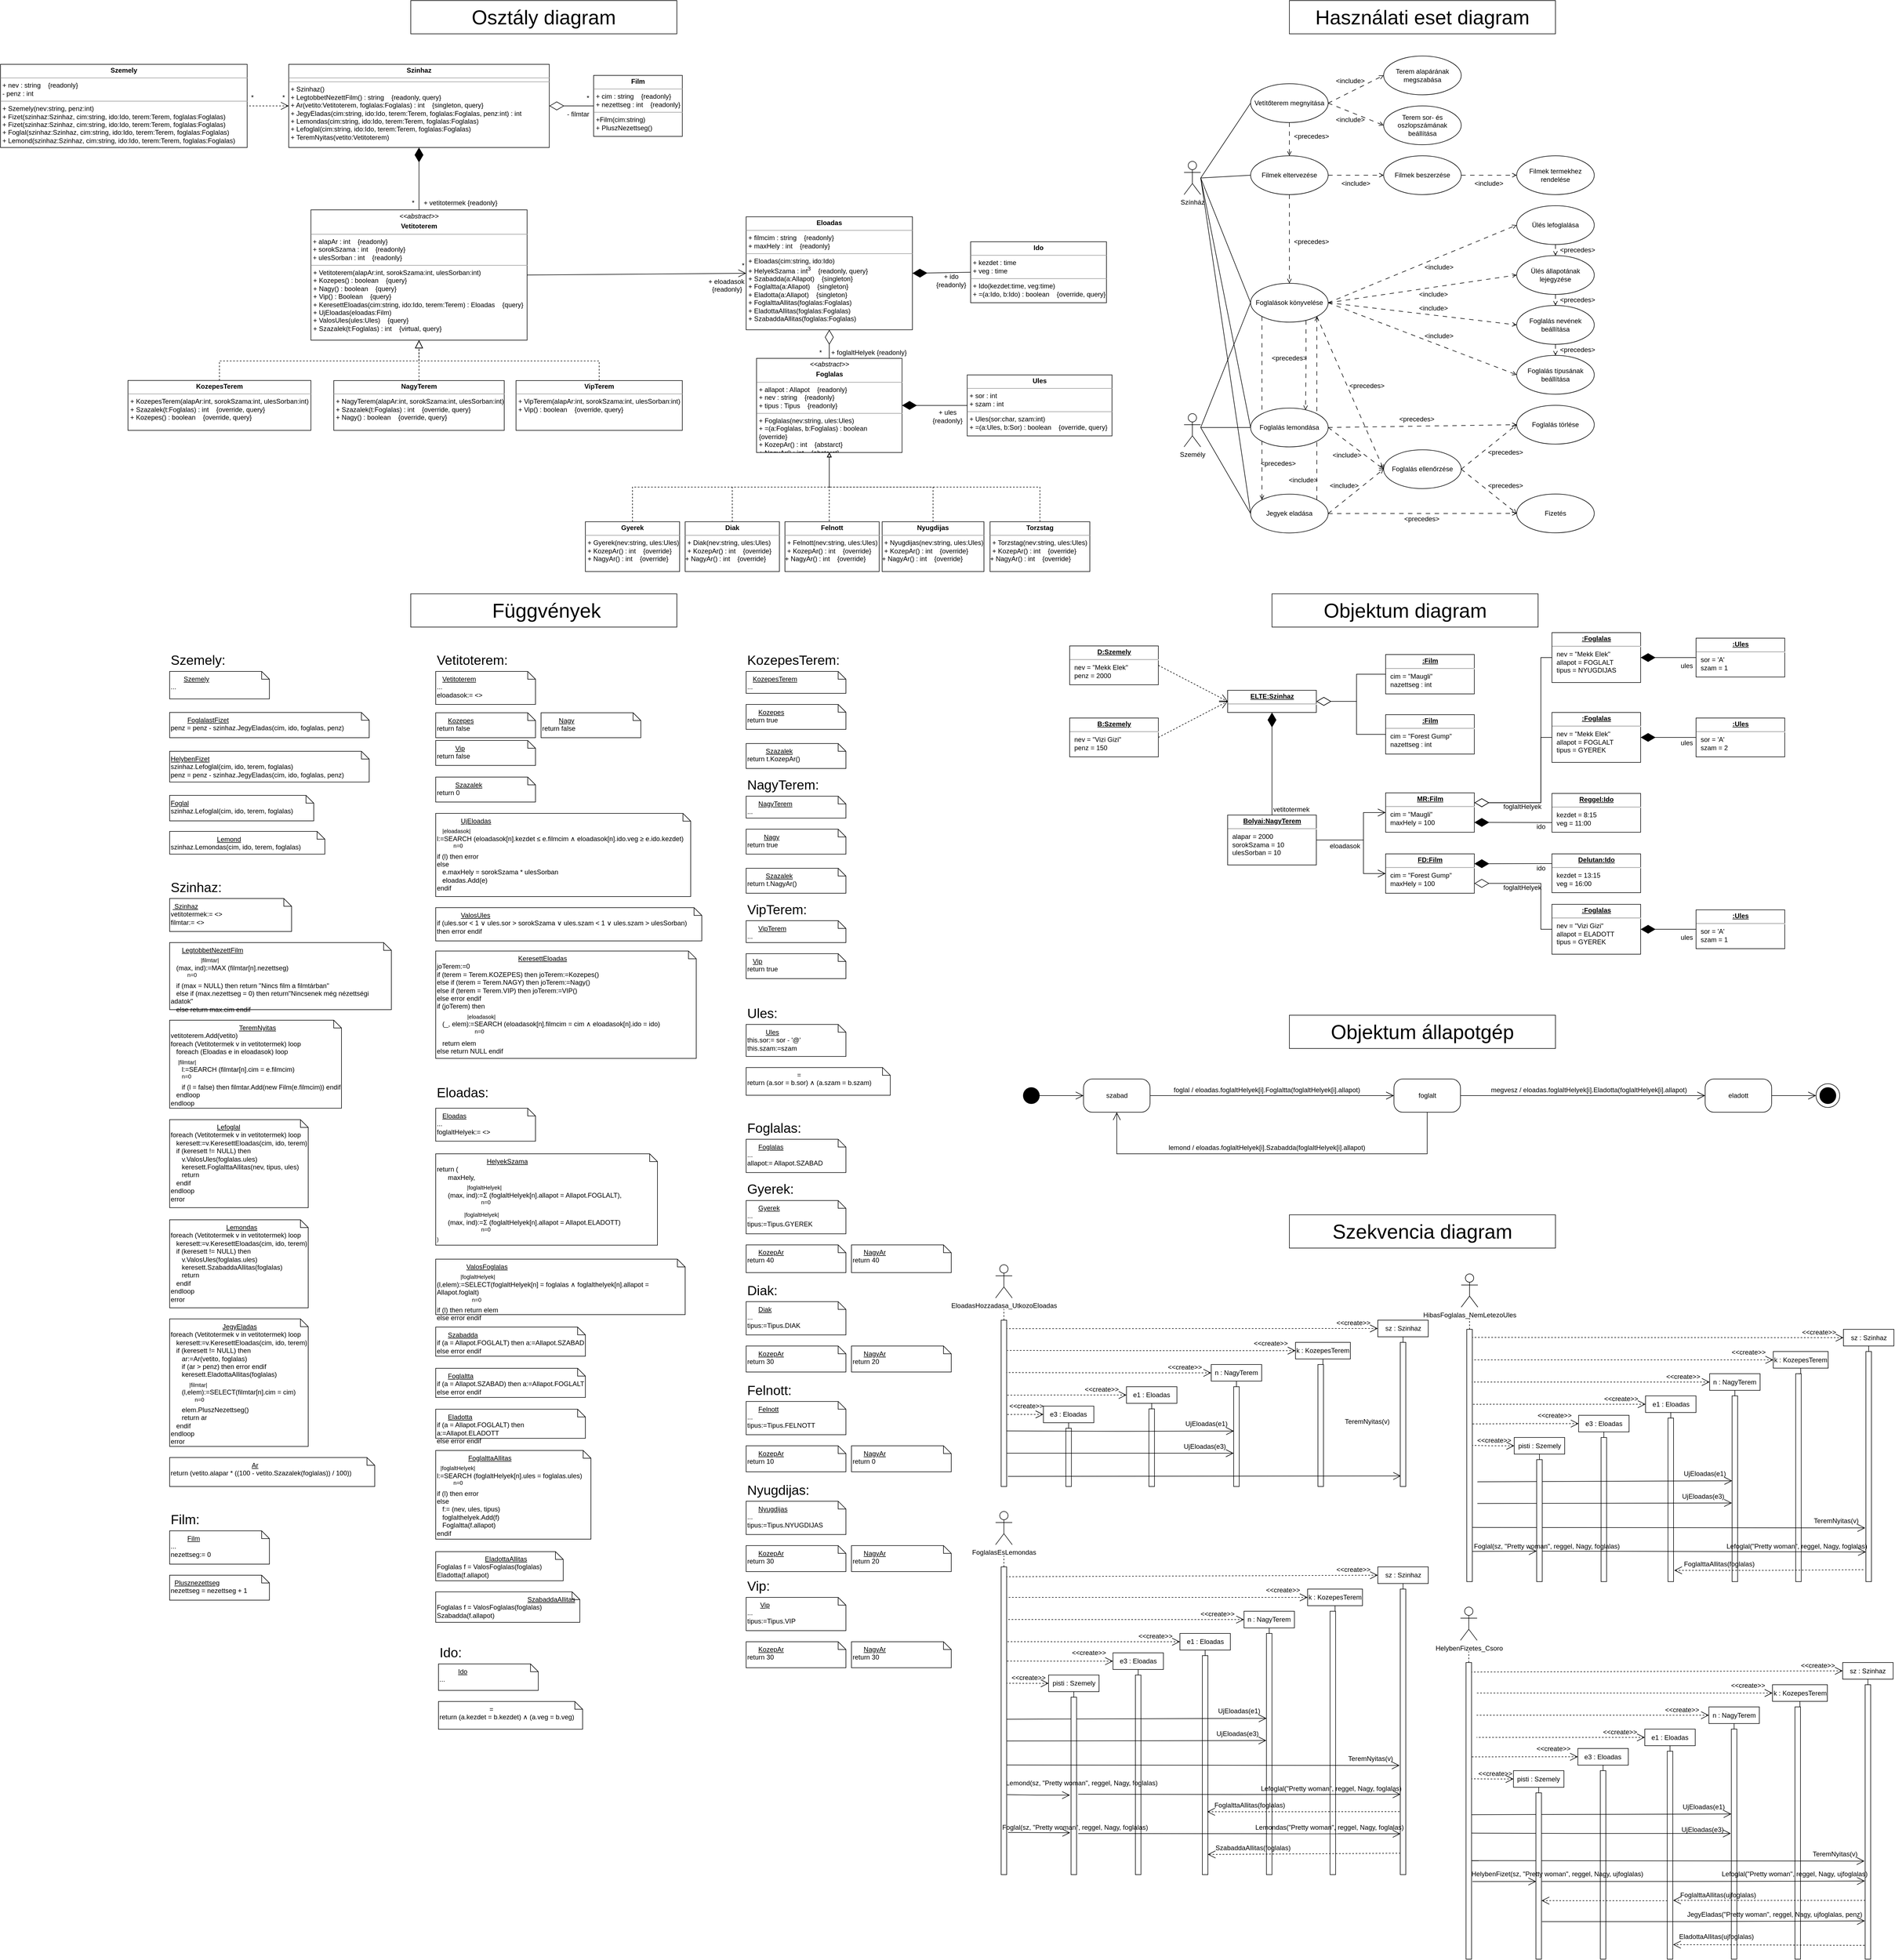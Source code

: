 <mxfile version="21.3.6" type="device">
  <diagram name="1 oldal" id="efUGQUTGYi6EQR7r4Sqp">
    <mxGraphModel dx="5650" dy="3080" grid="1" gridSize="10" guides="1" tooltips="1" connect="1" arrows="1" fold="1" page="0" pageScale="1" pageWidth="827" pageHeight="1169" math="0" shadow="0">
      <root>
        <mxCell id="0" />
        <mxCell id="1" parent="0" />
        <mxCell id="j6Tk1PAbva9u6N5IdB5g-114" value="" style="rounded=0;whiteSpace=wrap;html=1;" vertex="1" parent="1">
          <mxGeometry x="2191.5" y="2400" width="10" height="220" as="geometry" />
        </mxCell>
        <mxCell id="j6Tk1PAbva9u6N5IdB5g-45" value="" style="rounded=0;whiteSpace=wrap;html=1;" vertex="1" parent="1">
          <mxGeometry x="1736.76" y="2515.01" width="10" height="104.99" as="geometry" />
        </mxCell>
        <mxCell id="qI7ad0C5QOCOGanBFrG0-22" value="&lt;p style=&quot;margin:0px;margin-top:4px;text-align:center;&quot;&gt;&lt;i&gt;&amp;lt;&amp;lt;abstract&amp;gt;&amp;gt;&lt;/i&gt;&lt;b&gt;&lt;br&gt;&lt;/b&gt;&lt;/p&gt;&lt;p style=&quot;margin:0px;margin-top:4px;text-align:center;&quot;&gt;&lt;b&gt;Vetitoterem&lt;/b&gt;&lt;br&gt;&lt;b&gt;&lt;/b&gt;&lt;/p&gt;&lt;hr size=&quot;1&quot;&gt;&lt;div&gt;&amp;nbsp;+ alapAr : int&amp;nbsp; &amp;nbsp; {readonly}&lt;br&gt;&lt;/div&gt;&lt;div&gt;&amp;nbsp;+ sorokSzama : int&amp;nbsp; &amp;nbsp; {readonly}&lt;/div&gt;&lt;div&gt;&amp;nbsp;+ ulesSorban : int&amp;nbsp; &amp;nbsp; {readonly}&lt;/div&gt;&lt;hr size=&quot;1&quot;&gt;&lt;p style=&quot;margin:0px;margin-left:4px;&quot;&gt;+ Vetitoterem(alapAr:int, sorokSzama:int, ulesSorban:int)&lt;/p&gt;&lt;p style=&quot;margin:0px;margin-left:4px;&quot;&gt;+ Kozepes() : boolean&amp;nbsp;&amp;nbsp;&amp;nbsp; {query}&lt;/p&gt;&lt;p style=&quot;margin:0px;margin-left:4px;&quot;&gt;+ Nagy() : boolean&amp;nbsp;&amp;nbsp;&amp;nbsp; {query}&lt;/p&gt;&lt;p style=&quot;margin:0px;margin-left:4px;&quot;&gt;+ Vip() : Boolean&amp;nbsp;&amp;nbsp;&amp;nbsp; {query}&lt;/p&gt;&lt;p style=&quot;margin:0px;margin-left:4px;&quot;&gt;+ KeresettEloadas(cim:string, ido:Ido, terem:Terem) : Eloadas &amp;nbsp;&amp;nbsp; {query}&lt;/p&gt;&lt;p style=&quot;margin:0px;margin-left:4px;&quot;&gt;+ UjEloadas(eloadas:Film)&lt;/p&gt;&lt;p style=&quot;margin:0px;margin-left:4px;&quot;&gt;+ ValosUles(ules:Ules)&amp;nbsp;&amp;nbsp;&amp;nbsp; {query}&lt;/p&gt;&lt;p style=&quot;margin:0px;margin-left:4px;&quot;&gt;+ Szazalek(t:Foglalas) : int&amp;nbsp;&amp;nbsp;&amp;nbsp; {virtual, query}&lt;br&gt;&lt;/p&gt;" style="verticalAlign=top;align=left;overflow=fill;fontSize=12;fontFamily=Helvetica;html=1;whiteSpace=wrap;" parent="1" vertex="1">
          <mxGeometry x="374.87" y="317.5" width="390" height="235" as="geometry" />
        </mxCell>
        <mxCell id="qI7ad0C5QOCOGanBFrG0-23" value="&lt;p style=&quot;margin:0px;margin-top:4px;text-align:center;&quot;&gt;&lt;b&gt;Szinhaz&lt;/b&gt;&lt;br&gt;&lt;/p&gt;&lt;hr size=&quot;1&quot;&gt;&lt;hr size=&quot;1&quot;&gt;&lt;div&gt;&lt;div&gt;&amp;nbsp;+ Szinhaz()&lt;/div&gt;&amp;nbsp;+ LegtobbetNezettFilm() : string&amp;nbsp; &amp;nbsp; {readonly, query}&lt;/div&gt;&lt;div&gt;&amp;nbsp;+ Ar(vetito:Vetitoterem, foglalas:Foglalas) : int&amp;nbsp;&amp;nbsp;&amp;nbsp; {singleton, query}&lt;/div&gt;&lt;div&gt;&amp;nbsp;+ JegyEladas(cim:string, ido:Ido, terem:Terem, foglalas:Foglalas, penz:int) : int&lt;/div&gt;&lt;div&gt;&amp;nbsp;+ Lemondas(cim:string, ido:Ido, terem:Terem, foglalas:Foglalas)&lt;/div&gt;&lt;div&gt;&amp;nbsp;+ Lefoglal(cim:string, ido:Ido, terem:Terem, foglalas:Foglalas)&lt;/div&gt;&lt;div&gt;&amp;nbsp;+ TeremNyitas(vetito:Vetitoterem)&lt;br&gt;&lt;/div&gt;" style="verticalAlign=top;align=left;overflow=fill;fontSize=12;fontFamily=Helvetica;html=1;whiteSpace=wrap;" parent="1" vertex="1">
          <mxGeometry x="334.87" y="55" width="470" height="150" as="geometry" />
        </mxCell>
        <mxCell id="qI7ad0C5QOCOGanBFrG0-24" value="&lt;p style=&quot;margin:0px;margin-top:4px;text-align:center;&quot;&gt;&lt;b&gt;KozepesTerem&lt;/b&gt;&lt;br&gt;&lt;/p&gt;&lt;hr size=&quot;1&quot;&gt;&lt;p style=&quot;margin:0px;margin-left:4px;&quot;&gt;+ KozepesTerem(alapAr:int, sorokSzama:int, ulesSorban:int)&lt;/p&gt;&lt;p style=&quot;margin:0px;margin-left:4px;&quot;&gt;+ Szazalek(t:Foglalas) : int&amp;nbsp;&amp;nbsp;&amp;nbsp; {override, query}&lt;br&gt;&lt;/p&gt;&lt;p style=&quot;margin:0px;margin-left:4px;&quot;&gt;+ Kozepes() : boolean &amp;nbsp;&amp;nbsp; {override, query}&lt;/p&gt;&lt;p style=&quot;margin:0px;margin-left:4px;&quot;&gt;&lt;/p&gt;" style="verticalAlign=top;align=left;overflow=fill;fontSize=12;fontFamily=Helvetica;html=1;whiteSpace=wrap;" parent="1" vertex="1">
          <mxGeometry x="44.87" y="625.21" width="330" height="90" as="geometry" />
        </mxCell>
        <mxCell id="qI7ad0C5QOCOGanBFrG0-25" value="" style="endArrow=block;dashed=1;endFill=0;endSize=12;html=1;rounded=0;entryX=0.5;entryY=1;entryDx=0;entryDy=0;edgeStyle=elbowEdgeStyle;elbow=vertical;exitX=0.5;exitY=0;exitDx=0;exitDy=0;" parent="1" source="qI7ad0C5QOCOGanBFrG0-24" target="qI7ad0C5QOCOGanBFrG0-22" edge="1">
          <mxGeometry width="160" relative="1" as="geometry">
            <mxPoint x="164.87" y="730" as="sourcePoint" />
            <mxPoint x="724.87" y="620" as="targetPoint" />
            <Array as="points">
              <mxPoint x="396.37" y="590" />
              <mxPoint x="474.87" y="710" />
              <mxPoint x="534.87" y="680" />
              <mxPoint x="544.87" y="680" />
              <mxPoint x="374.87" y="680" />
            </Array>
          </mxGeometry>
        </mxCell>
        <mxCell id="qI7ad0C5QOCOGanBFrG0-26" value="&lt;p style=&quot;margin:0px;margin-top:4px;text-align:center;&quot;&gt;&lt;b&gt;NagyTerem&lt;/b&gt;&lt;br&gt;&lt;/p&gt;&lt;hr size=&quot;1&quot;&gt;&lt;p style=&quot;margin:0px;margin-left:4px;&quot;&gt;+ NagyTerem(alapAr:int, sorokSzama:int, ulesSorban:int)&lt;/p&gt;&lt;p style=&quot;margin:0px;margin-left:4px;&quot;&gt;+ Szazalek(t:Foglalas) : int&amp;nbsp;&amp;nbsp;&amp;nbsp; {override, query}&lt;/p&gt;&lt;p style=&quot;margin:0px;margin-left:4px;&quot;&gt;+ Nagy() : boolean &amp;nbsp;&amp;nbsp; {override, query}&lt;/p&gt;&lt;p style=&quot;margin:0px;margin-left:4px;&quot;&gt;&lt;/p&gt;" style="verticalAlign=top;align=left;overflow=fill;fontSize=12;fontFamily=Helvetica;html=1;whiteSpace=wrap;" parent="1" vertex="1">
          <mxGeometry x="416.12" y="625.42" width="307.5" height="89.79" as="geometry" />
        </mxCell>
        <mxCell id="qI7ad0C5QOCOGanBFrG0-27" value="&lt;p style=&quot;margin:0px;margin-top:4px;text-align:center;&quot;&gt;&lt;b&gt;VipTerem&lt;/b&gt;&lt;br&gt;&lt;/p&gt;&lt;hr size=&quot;1&quot;&gt;&lt;p style=&quot;margin:0px;margin-left:4px;&quot;&gt;+ VipTerem(alapAr:int, sorokSzama:int, ulesSorban:int)&lt;/p&gt;&lt;p style=&quot;margin:0px;margin-left:4px;&quot;&gt;+ Vip() : boolean &amp;nbsp;&amp;nbsp; {override, query}&lt;/p&gt;&lt;p style=&quot;margin:0px;margin-left:4px;&quot;&gt;&lt;/p&gt;" style="verticalAlign=top;align=left;overflow=fill;fontSize=12;fontFamily=Helvetica;html=1;whiteSpace=wrap;" parent="1" vertex="1">
          <mxGeometry x="744.87" y="625.42" width="300" height="89.79" as="geometry" />
        </mxCell>
        <mxCell id="qI7ad0C5QOCOGanBFrG0-30" value="" style="endArrow=block;dashed=1;endFill=0;endSize=12;html=1;rounded=0;entryX=0.5;entryY=1;entryDx=0;entryDy=0;exitX=0.5;exitY=0;exitDx=0;exitDy=0;edgeStyle=elbowEdgeStyle;elbow=vertical;" parent="1" source="qI7ad0C5QOCOGanBFrG0-27" target="qI7ad0C5QOCOGanBFrG0-22" edge="1">
          <mxGeometry width="160" relative="1" as="geometry">
            <mxPoint x="564.87" y="620" as="sourcePoint" />
            <mxPoint x="724.87" y="620" as="targetPoint" />
            <Array as="points">
              <mxPoint x="686.37" y="590" />
              <mxPoint x="744.87" y="680" />
              <mxPoint x="764.87" y="680" />
            </Array>
          </mxGeometry>
        </mxCell>
        <mxCell id="qI7ad0C5QOCOGanBFrG0-31" value="" style="endArrow=block;dashed=1;endFill=0;endSize=12;html=1;rounded=0;entryX=0.5;entryY=1;entryDx=0;entryDy=0;exitX=0.5;exitY=0;exitDx=0;exitDy=0;edgeStyle=elbowEdgeStyle;elbow=vertical;" parent="1" source="qI7ad0C5QOCOGanBFrG0-26" target="qI7ad0C5QOCOGanBFrG0-22" edge="1">
          <mxGeometry width="160" relative="1" as="geometry">
            <mxPoint x="604.87" y="660" as="sourcePoint" />
            <mxPoint x="764.87" y="660" as="targetPoint" />
          </mxGeometry>
        </mxCell>
        <mxCell id="qI7ad0C5QOCOGanBFrG0-32" value="&lt;p style=&quot;margin:0px;margin-top:4px;text-align:center;&quot;&gt;&lt;b&gt;Eloadas&lt;/b&gt;&lt;br&gt;&lt;/p&gt;&lt;hr size=&quot;1&quot;&gt;&lt;p style=&quot;margin:0px;margin-left:4px;&quot;&gt;+ filmcim : string&amp;nbsp; &amp;nbsp; {readonly}&lt;/p&gt;&lt;p style=&quot;margin:0px;margin-left:4px;&quot;&gt;+ maxHely : int&amp;nbsp;&amp;nbsp;&amp;nbsp; {readonly}&lt;/p&gt;&lt;hr size=&quot;1&quot;&gt;&lt;p style=&quot;margin:0px;margin-left:4px;&quot;&gt;+ Eloadas(cim:string, ido:Ido)&lt;/p&gt;&lt;p style=&quot;margin:0px;margin-left:4px;&quot;&gt;+ HelyekSzama : int&lt;sup&gt;3&lt;/sup&gt;&amp;nbsp;&amp;nbsp;&amp;nbsp; {readonly, query}&lt;/p&gt;&lt;p style=&quot;margin:0px;margin-left:4px;&quot;&gt;+ Szabadda(a:Allapot)&amp;nbsp;&amp;nbsp;&amp;nbsp; {singleton}&lt;/p&gt;&lt;p style=&quot;margin:0px;margin-left:4px;&quot;&gt;+ Foglaltta(a:Allapot)&amp;nbsp;&amp;nbsp;&amp;nbsp; {singleton}&lt;/p&gt;&lt;p style=&quot;margin:0px;margin-left:4px;&quot;&gt;+ Eladotta(a:Allapot)&amp;nbsp;&amp;nbsp;&amp;nbsp; {singleton}&lt;br&gt;&lt;/p&gt;&lt;p style=&quot;margin:0px;margin-left:4px;&quot;&gt;+ FoglalttaAllitas(foglalas:Foglalas)&lt;/p&gt;&lt;p style=&quot;margin:0px;margin-left:4px;&quot;&gt;+ EladottaAllitas(foglalas:Foglalas)&lt;/p&gt;&lt;p style=&quot;margin:0px;margin-left:4px;&quot;&gt;+ SzabaddaAllitas(foglalas:Foglalas)&lt;/p&gt;" style="verticalAlign=top;align=left;overflow=fill;fontSize=12;fontFamily=Helvetica;html=1;whiteSpace=wrap;" parent="1" vertex="1">
          <mxGeometry x="1160.0" y="330" width="300" height="203.75" as="geometry" />
        </mxCell>
        <mxCell id="qI7ad0C5QOCOGanBFrG0-33" value="&lt;p style=&quot;margin:0px;margin-top:4px;text-align:center;&quot;&gt;&lt;i&gt;&amp;lt;&amp;lt;abstract&amp;gt;&amp;gt;&lt;/i&gt;&lt;b&gt;&lt;br&gt;&lt;/b&gt;&lt;/p&gt;&lt;p style=&quot;margin:0px;margin-top:4px;text-align:center;&quot;&gt;&lt;b&gt;Foglalas&lt;/b&gt;&lt;br&gt;&lt;/p&gt;&lt;hr size=&quot;1&quot;&gt;&lt;p style=&quot;margin:0px;margin-left:4px;&quot;&gt;+ allapot : Allapot&amp;nbsp; &amp;nbsp; {readonly}&lt;/p&gt;&lt;p style=&quot;margin:0px;margin-left:4px;&quot;&gt;+ nev : string&amp;nbsp; &amp;nbsp; {readonly}&lt;/p&gt;&lt;p style=&quot;margin:0px;margin-left:4px;&quot;&gt;+ tipus : Tipus &amp;nbsp;&amp;nbsp; {readonly}&lt;br&gt;&lt;/p&gt;&lt;hr size=&quot;1&quot;&gt;&lt;p style=&quot;margin:0px;margin-left:4px;&quot;&gt;+ Foglalas(nev:string, ules:Ules)&lt;/p&gt;&lt;p style=&quot;margin:0px;margin-left:4px;&quot;&gt;+ =(a:Foglalas, b:Foglalas) : boolean &amp;nbsp;&amp;nbsp; {override}&lt;br&gt;&lt;/p&gt;&lt;p style=&quot;margin:0px;margin-left:4px;&quot;&gt;+ KozepAr() : int &amp;nbsp;&amp;nbsp; {abstarct}&lt;/p&gt;&lt;p style=&quot;margin:0px;margin-left:4px;&quot;&gt;+ NagyAr() : int &amp;nbsp;&amp;nbsp; {abstarct}&lt;/p&gt;" style="verticalAlign=top;align=left;overflow=fill;fontSize=12;fontFamily=Helvetica;html=1;whiteSpace=wrap;" parent="1" vertex="1">
          <mxGeometry x="1178.75" y="585.32" width="262.5" height="169.79" as="geometry" />
        </mxCell>
        <mxCell id="qI7ad0C5QOCOGanBFrG0-36" value="" style="endArrow=diamondThin;endFill=0;endSize=24;html=1;rounded=0;entryX=0.5;entryY=1;entryDx=0;entryDy=0;exitX=0.5;exitY=0;exitDx=0;exitDy=0;" parent="1" source="qI7ad0C5QOCOGanBFrG0-33" target="qI7ad0C5QOCOGanBFrG0-32" edge="1">
          <mxGeometry width="160" relative="1" as="geometry">
            <mxPoint x="1375.0" y="510" as="sourcePoint" />
            <mxPoint x="1535.0" y="510" as="targetPoint" />
          </mxGeometry>
        </mxCell>
        <mxCell id="qI7ad0C5QOCOGanBFrG0-38" value="&lt;p style=&quot;margin:0px;margin-top:4px;text-align:center;&quot;&gt;&lt;b&gt;Szemely&lt;/b&gt;&lt;/p&gt;&lt;hr size=&quot;1&quot;&gt;&lt;div&gt;&amp;nbsp;+ nev : string &amp;nbsp;&amp;nbsp; {readonly}&lt;/div&gt;&amp;nbsp;- penz : int&lt;br&gt;&lt;hr size=&quot;1&quot;&gt;&lt;div&gt;&amp;nbsp;+ Szemely(nev:string, penz:int) &lt;br&gt;&lt;/div&gt;&lt;div&gt;&amp;nbsp;+ Fizet(szinhaz:Szinhaz, cim:string, ido:Ido, terem:Terem, foglalas:Foglalas)&lt;/div&gt;&lt;div&gt;&amp;nbsp;+ Fizet(szinhaz:Szinhaz, cim:string, ido:Ido, terem:Terem, foglalas:Foglalas)&lt;/div&gt;&lt;div&gt;&amp;nbsp;+ Foglal(szinhaz:Szinhaz, cim:string, ido:Ido, terem:Terem, foglalas:Foglalas)&lt;div&gt;&amp;nbsp;+ Lemond(szinhaz:Szinhaz, cim:string, ido:Ido, terem:Terem, foglalas:Foglalas)&lt;/div&gt;&lt;/div&gt;" style="verticalAlign=top;align=left;overflow=fill;fontSize=12;fontFamily=Helvetica;html=1;whiteSpace=wrap;" parent="1" vertex="1">
          <mxGeometry x="-185.13" y="55" width="445" height="150" as="geometry" />
        </mxCell>
        <mxCell id="wcJDTHLtC0xWf3YLXLJS-3" value="&lt;div align=&quot;left&quot;&gt;*&amp;nbsp;&amp;nbsp;&amp;nbsp;&amp;nbsp; + vetitotermek {readonly}&lt;br&gt;&lt;/div&gt;" style="text;html=1;strokeColor=none;fillColor=none;align=left;verticalAlign=middle;whiteSpace=wrap;rounded=0;" parent="1" vertex="1">
          <mxGeometry x="554.87" y="290" width="170" height="30" as="geometry" />
        </mxCell>
        <mxCell id="wcJDTHLtC0xWf3YLXLJS-5" value="&lt;p style=&quot;margin:0px;margin-top:4px;text-align:center;&quot;&gt;&lt;b&gt;Film&lt;/b&gt;&lt;br&gt;&lt;/p&gt;&lt;hr size=&quot;1&quot;&gt;&lt;p style=&quot;margin:0px;margin-left:4px;&quot;&gt;+ cim : string&amp;nbsp;&amp;nbsp;&amp;nbsp; {readonly}&lt;/p&gt;&lt;p style=&quot;margin:0px;margin-left:4px;&quot;&gt;+ nezettseg : int&amp;nbsp;&amp;nbsp;&amp;nbsp; {readonly}&lt;br&gt;&lt;/p&gt;&lt;hr size=&quot;1&quot;&gt;&lt;p style=&quot;margin:0px;margin-left:4px;&quot;&gt;+Film(cim:string)&lt;/p&gt;&lt;p style=&quot;margin:0px;margin-left:4px;&quot;&gt;+ PluszNezettseg()&lt;br&gt;&lt;/p&gt;" style="verticalAlign=top;align=left;overflow=fill;fontSize=12;fontFamily=Helvetica;html=1;whiteSpace=wrap;" parent="1" vertex="1">
          <mxGeometry x="884.87" y="75" width="160" height="110" as="geometry" />
        </mxCell>
        <mxCell id="wcJDTHLtC0xWf3YLXLJS-6" value="&lt;p style=&quot;margin:0px;margin-top:4px;text-align:center;&quot;&gt;&lt;b&gt;Ido&lt;/b&gt;&lt;br&gt;&lt;/p&gt;&lt;hr size=&quot;1&quot;&gt;&lt;p style=&quot;margin:0px;margin-left:4px;&quot;&gt;+ kezdet : time&lt;/p&gt;&lt;p style=&quot;margin:0px;margin-left:4px;&quot;&gt;+ veg : time&lt;br&gt;&lt;/p&gt;&lt;hr size=&quot;1&quot;&gt;&lt;p style=&quot;margin:0px;margin-left:4px;&quot;&gt;+ Ido(kezdet:time, veg:time)&lt;/p&gt;&lt;p style=&quot;margin:0px;margin-left:4px;&quot;&gt;+ =(a:Ido, b:Ido) : boolean &amp;nbsp;&amp;nbsp; {override, query}&lt;/p&gt;" style="verticalAlign=top;align=left;overflow=fill;fontSize=12;fontFamily=Helvetica;html=1;whiteSpace=wrap;" parent="1" vertex="1">
          <mxGeometry x="1565.0" y="375" width="245" height="110" as="geometry" />
        </mxCell>
        <mxCell id="mAAy-k8h5P1W6E8aGdol-2" value="" style="endArrow=none;endFill=0;endSize=12;html=1;rounded=0;exitX=1;exitY=0.5;exitDx=0;exitDy=0;entryX=0;entryY=0.5;entryDx=0;entryDy=0;startArrow=diamondThin;startFill=0;startSize=24;" parent="1" source="qI7ad0C5QOCOGanBFrG0-23" target="wcJDTHLtC0xWf3YLXLJS-5" edge="1">
          <mxGeometry width="160" relative="1" as="geometry">
            <mxPoint x="834.87" y="190" as="sourcePoint" />
            <mxPoint x="844.87" y="90" as="targetPoint" />
          </mxGeometry>
        </mxCell>
        <mxCell id="mAAy-k8h5P1W6E8aGdol-3" value="" style="endArrow=diamondThin;endFill=1;endSize=24;html=1;rounded=0;entryX=1;entryY=0.5;entryDx=0;entryDy=0;exitX=0;exitY=0.5;exitDx=0;exitDy=0;" parent="1" source="wcJDTHLtC0xWf3YLXLJS-6" target="qI7ad0C5QOCOGanBFrG0-32" edge="1">
          <mxGeometry width="160" relative="1" as="geometry">
            <mxPoint x="1445.0" y="460" as="sourcePoint" />
            <mxPoint x="1605.0" y="460" as="targetPoint" />
          </mxGeometry>
        </mxCell>
        <mxCell id="mAAy-k8h5P1W6E8aGdol-8" value="&lt;p style=&quot;margin:0px;margin-top:4px;text-align:center;&quot;&gt;&lt;b&gt;Ules&lt;/b&gt;&lt;br&gt;&lt;/p&gt;&lt;hr size=&quot;1&quot;&gt;&lt;p style=&quot;margin:0px;margin-left:4px;&quot;&gt;+ sor : int&lt;br&gt;&lt;/p&gt;&lt;p style=&quot;margin:0px;margin-left:4px;&quot;&gt;+ szam : int&lt;br&gt;&lt;/p&gt;&lt;hr size=&quot;1&quot;&gt;&lt;p style=&quot;margin:0px;margin-left:4px;&quot;&gt;+ Ules(sor:char, szam:int)&lt;/p&gt;&lt;p style=&quot;margin:0px;margin-left:4px;&quot;&gt;+ =(a:Ules, b:Sor) : boolean &amp;nbsp;&amp;nbsp; {override, query}&lt;/p&gt;" style="verticalAlign=top;align=left;overflow=fill;fontSize=12;fontFamily=Helvetica;html=1;whiteSpace=wrap;" parent="1" vertex="1">
          <mxGeometry x="1558.75" y="615.21" width="261.25" height="110" as="geometry" />
        </mxCell>
        <mxCell id="mAAy-k8h5P1W6E8aGdol-9" value="" style="endArrow=diamondThin;endFill=1;endSize=24;html=1;rounded=0;entryX=1;entryY=0.5;entryDx=0;entryDy=0;exitX=0;exitY=0.5;exitDx=0;exitDy=0;" parent="1" source="mAAy-k8h5P1W6E8aGdol-8" target="qI7ad0C5QOCOGanBFrG0-33" edge="1">
          <mxGeometry width="160" relative="1" as="geometry">
            <mxPoint x="1545.0" y="750" as="sourcePoint" />
            <mxPoint x="1705.0" y="750" as="targetPoint" />
          </mxGeometry>
        </mxCell>
        <mxCell id="mAAy-k8h5P1W6E8aGdol-10" value="" style="endArrow=none;endSize=12;dashed=1;html=1;rounded=0;entryX=1;entryY=0.5;entryDx=0;entryDy=0;exitX=0;exitY=0.5;exitDx=0;exitDy=0;endFill=0;startArrow=open;startFill=0;startSize=12;" parent="1" source="qI7ad0C5QOCOGanBFrG0-23" target="qI7ad0C5QOCOGanBFrG0-38" edge="1">
          <mxGeometry x="-0.125" y="100" width="160" relative="1" as="geometry">
            <mxPoint x="234.87" y="250" as="sourcePoint" />
            <mxPoint x="394.87" y="250" as="targetPoint" />
            <mxPoint as="offset" />
          </mxGeometry>
        </mxCell>
        <mxCell id="mAAy-k8h5P1W6E8aGdol-11" value="&lt;div align=&quot;left&quot;&gt;*&amp;nbsp;&amp;nbsp;&amp;nbsp;&amp;nbsp; + foglaltHelyek {readonly}&lt;br&gt;&lt;/div&gt;" style="text;html=1;strokeColor=none;fillColor=none;align=left;verticalAlign=middle;whiteSpace=wrap;rounded=0;" parent="1" vertex="1">
          <mxGeometry x="1290.0" y="560.21" width="170" height="30" as="geometry" />
        </mxCell>
        <mxCell id="mAAy-k8h5P1W6E8aGdol-12" value="&lt;div align=&quot;center&quot;&gt;+ ules&lt;br&gt;&lt;/div&gt;&lt;div align=&quot;center&quot;&gt;{readonly}&lt;/div&gt;" style="text;html=1;strokeColor=none;fillColor=none;align=center;verticalAlign=middle;whiteSpace=wrap;rounded=0;" parent="1" vertex="1">
          <mxGeometry x="1496.25" y="670.21" width="55" height="40" as="geometry" />
        </mxCell>
        <mxCell id="mAAy-k8h5P1W6E8aGdol-13" value="&lt;div align=&quot;center&quot;&gt;+ ido&lt;br&gt;{readonly}&lt;/div&gt;" style="text;html=1;strokeColor=none;fillColor=none;align=center;verticalAlign=middle;whiteSpace=wrap;rounded=0;" parent="1" vertex="1">
          <mxGeometry x="1495.0" y="430" width="70" height="30" as="geometry" />
        </mxCell>
        <mxCell id="mAAy-k8h5P1W6E8aGdol-16" value="Színház" style="shape=umlActor;verticalLabelPosition=bottom;verticalAlign=top;html=1;" parent="1" vertex="1">
          <mxGeometry x="1950" y="230" width="30" height="60" as="geometry" />
        </mxCell>
        <mxCell id="mAAy-k8h5P1W6E8aGdol-20" style="rounded=0;orthogonalLoop=1;jettySize=auto;html=1;exitX=0;exitY=0.5;exitDx=0;exitDy=0;endArrow=none;endFill=0;" parent="1" source="mAAy-k8h5P1W6E8aGdol-17" edge="1">
          <mxGeometry relative="1" as="geometry">
            <mxPoint x="1980" y="260" as="targetPoint" />
          </mxGeometry>
        </mxCell>
        <mxCell id="mAAy-k8h5P1W6E8aGdol-23" style="edgeStyle=orthogonalEdgeStyle;rounded=0;orthogonalLoop=1;jettySize=auto;html=1;exitX=0.5;exitY=1;exitDx=0;exitDy=0;endArrow=open;endFill=0;dashed=1;dashPattern=8 8;entryX=0.5;entryY=0;entryDx=0;entryDy=0;" parent="1" source="mAAy-k8h5P1W6E8aGdol-17" target="mAAy-k8h5P1W6E8aGdol-18" edge="1">
          <mxGeometry relative="1" as="geometry">
            <mxPoint x="2140" y="230" as="targetPoint" />
          </mxGeometry>
        </mxCell>
        <mxCell id="mAAy-k8h5P1W6E8aGdol-42" style="rounded=0;orthogonalLoop=1;jettySize=auto;html=1;exitX=1;exitY=0.5;exitDx=0;exitDy=0;entryX=0;entryY=0.5;entryDx=0;entryDy=0;dashed=1;dashPattern=8 8;endArrow=open;endFill=0;" parent="1" source="mAAy-k8h5P1W6E8aGdol-17" target="mAAy-k8h5P1W6E8aGdol-41" edge="1">
          <mxGeometry relative="1" as="geometry" />
        </mxCell>
        <mxCell id="mAAy-k8h5P1W6E8aGdol-44" style="rounded=0;orthogonalLoop=1;jettySize=auto;html=1;exitX=1;exitY=0.5;exitDx=0;exitDy=0;entryX=0;entryY=0.5;entryDx=0;entryDy=0;dashed=1;dashPattern=8 8;endArrow=open;endFill=0;" parent="1" source="mAAy-k8h5P1W6E8aGdol-17" target="mAAy-k8h5P1W6E8aGdol-43" edge="1">
          <mxGeometry relative="1" as="geometry" />
        </mxCell>
        <mxCell id="mAAy-k8h5P1W6E8aGdol-17" value="Vetítőterem megnyitása" style="ellipse;whiteSpace=wrap;html=1;" parent="1" vertex="1">
          <mxGeometry x="2070" y="90" width="140" height="70" as="geometry" />
        </mxCell>
        <mxCell id="mAAy-k8h5P1W6E8aGdol-21" style="rounded=0;orthogonalLoop=1;jettySize=auto;html=1;exitX=0;exitY=0.5;exitDx=0;exitDy=0;endArrow=none;endFill=0;" parent="1" source="mAAy-k8h5P1W6E8aGdol-18" edge="1">
          <mxGeometry relative="1" as="geometry">
            <mxPoint x="1980" y="260" as="targetPoint" />
          </mxGeometry>
        </mxCell>
        <mxCell id="mAAy-k8h5P1W6E8aGdol-32" style="rounded=0;orthogonalLoop=1;jettySize=auto;html=1;exitX=1;exitY=0.5;exitDx=0;exitDy=0;entryX=0;entryY=0.5;entryDx=0;entryDy=0;dashed=1;dashPattern=8 8;endArrow=open;endFill=0;" parent="1" source="mAAy-k8h5P1W6E8aGdol-37" target="mAAy-k8h5P1W6E8aGdol-31" edge="1">
          <mxGeometry relative="1" as="geometry" />
        </mxCell>
        <mxCell id="mAAy-k8h5P1W6E8aGdol-18" value="Filmek eltervezése" style="ellipse;whiteSpace=wrap;html=1;" parent="1" vertex="1">
          <mxGeometry x="2070" y="220" width="140" height="70" as="geometry" />
        </mxCell>
        <mxCell id="mAAy-k8h5P1W6E8aGdol-22" style="rounded=0;orthogonalLoop=1;jettySize=auto;html=1;exitX=0;exitY=0.5;exitDx=0;exitDy=0;endArrow=none;endFill=0;" parent="1" source="mAAy-k8h5P1W6E8aGdol-19" edge="1">
          <mxGeometry relative="1" as="geometry">
            <mxPoint x="1980" y="260" as="targetPoint" />
          </mxGeometry>
        </mxCell>
        <mxCell id="mAAy-k8h5P1W6E8aGdol-56" style="rounded=0;orthogonalLoop=1;jettySize=auto;html=1;exitX=0;exitY=0.5;exitDx=0;exitDy=0;endArrow=none;endFill=0;" parent="1" source="mAAy-k8h5P1W6E8aGdol-19" edge="1">
          <mxGeometry relative="1" as="geometry">
            <mxPoint x="1980" y="710" as="targetPoint" />
          </mxGeometry>
        </mxCell>
        <mxCell id="mAAy-k8h5P1W6E8aGdol-59" style="rounded=0;orthogonalLoop=1;jettySize=auto;html=1;exitX=1;exitY=0.5;exitDx=0;exitDy=0;entryX=0;entryY=0.5;entryDx=0;entryDy=0;endArrow=open;endFill=0;dashed=1;dashPattern=8 8;" parent="1" source="mAAy-k8h5P1W6E8aGdol-19" target="mAAy-k8h5P1W6E8aGdol-58" edge="1">
          <mxGeometry relative="1" as="geometry" />
        </mxCell>
        <mxCell id="mAAy-k8h5P1W6E8aGdol-66" style="edgeStyle=orthogonalEdgeStyle;rounded=0;orthogonalLoop=1;jettySize=auto;html=1;exitX=1;exitY=0;exitDx=0;exitDy=0;entryX=1;entryY=1;entryDx=0;entryDy=0;endArrow=open;endFill=0;dashed=1;dashPattern=8 8;" parent="1" source="mAAy-k8h5P1W6E8aGdol-19" target="mAAy-k8h5P1W6E8aGdol-27" edge="1">
          <mxGeometry relative="1" as="geometry" />
        </mxCell>
        <mxCell id="mAAy-k8h5P1W6E8aGdol-19" value="Jegyek eladása" style="ellipse;whiteSpace=wrap;html=1;" parent="1" vertex="1">
          <mxGeometry x="2070" y="830.21" width="140" height="70" as="geometry" />
        </mxCell>
        <mxCell id="mAAy-k8h5P1W6E8aGdol-25" value="&amp;lt;precedes&amp;gt;" style="text;html=1;strokeColor=none;fillColor=none;align=center;verticalAlign=middle;whiteSpace=wrap;rounded=0;" parent="1" vertex="1">
          <mxGeometry x="2130" y="170" width="100" height="30" as="geometry" />
        </mxCell>
        <mxCell id="mAAy-k8h5P1W6E8aGdol-28" value="" style="edgeStyle=orthogonalEdgeStyle;rounded=0;orthogonalLoop=1;jettySize=auto;html=1;exitX=0.5;exitY=1;exitDx=0;exitDy=0;endArrow=open;endFill=0;dashed=1;dashPattern=8 8;" parent="1" source="mAAy-k8h5P1W6E8aGdol-18" target="mAAy-k8h5P1W6E8aGdol-27" edge="1">
          <mxGeometry relative="1" as="geometry">
            <mxPoint x="2140" y="305" as="sourcePoint" />
            <mxPoint x="2140" y="470" as="targetPoint" />
          </mxGeometry>
        </mxCell>
        <mxCell id="mAAy-k8h5P1W6E8aGdol-30" style="rounded=0;orthogonalLoop=1;jettySize=auto;html=1;exitX=0;exitY=0.5;exitDx=0;exitDy=0;endArrow=none;endFill=0;" parent="1" source="mAAy-k8h5P1W6E8aGdol-27" edge="1">
          <mxGeometry relative="1" as="geometry">
            <mxPoint x="1980" y="260" as="targetPoint" />
          </mxGeometry>
        </mxCell>
        <mxCell id="mAAy-k8h5P1W6E8aGdol-47" style="rounded=0;orthogonalLoop=1;jettySize=auto;html=1;exitX=1;exitY=0.5;exitDx=0;exitDy=0;entryX=0;entryY=0.5;entryDx=0;entryDy=0;dashed=1;dashPattern=8 8;endArrow=open;endFill=0;" parent="1" source="mAAy-k8h5P1W6E8aGdol-27" target="mAAy-k8h5P1W6E8aGdol-46" edge="1">
          <mxGeometry relative="1" as="geometry">
            <mxPoint x="2450.0" y="485" as="sourcePoint" />
          </mxGeometry>
        </mxCell>
        <mxCell id="mAAy-k8h5P1W6E8aGdol-49" style="rounded=0;orthogonalLoop=1;jettySize=auto;html=1;exitX=1;exitY=0.5;exitDx=0;exitDy=0;entryX=0;entryY=0.5;entryDx=0;entryDy=0;dashed=1;dashPattern=8 8;endArrow=open;endFill=0;" parent="1" source="mAAy-k8h5P1W6E8aGdol-27" target="mAAy-k8h5P1W6E8aGdol-48" edge="1">
          <mxGeometry relative="1" as="geometry">
            <mxPoint x="2450.0" y="485" as="sourcePoint" />
          </mxGeometry>
        </mxCell>
        <mxCell id="mAAy-k8h5P1W6E8aGdol-53" style="rounded=0;orthogonalLoop=1;jettySize=auto;html=1;exitX=1;exitY=0.5;exitDx=0;exitDy=0;entryX=0;entryY=0.5;entryDx=0;entryDy=0;dashed=1;dashPattern=8 8;endArrow=open;endFill=0;" parent="1" source="mAAy-k8h5P1W6E8aGdol-27" target="mAAy-k8h5P1W6E8aGdol-52" edge="1">
          <mxGeometry relative="1" as="geometry">
            <mxPoint x="2450.0" y="485" as="sourcePoint" />
          </mxGeometry>
        </mxCell>
        <mxCell id="mAAy-k8h5P1W6E8aGdol-55" style="rounded=0;orthogonalLoop=1;jettySize=auto;html=1;exitX=0;exitY=0.5;exitDx=0;exitDy=0;endArrow=none;endFill=0;" parent="1" source="mAAy-k8h5P1W6E8aGdol-27" edge="1">
          <mxGeometry relative="1" as="geometry">
            <mxPoint x="1980" y="710" as="targetPoint" />
          </mxGeometry>
        </mxCell>
        <mxCell id="mAAy-k8h5P1W6E8aGdol-69" style="rounded=0;orthogonalLoop=1;jettySize=auto;html=1;exitX=1;exitY=1;exitDx=0;exitDy=0;entryX=0;entryY=0.5;entryDx=0;entryDy=0;endArrow=open;endFill=0;dashed=1;dashPattern=8 8;" parent="1" source="mAAy-k8h5P1W6E8aGdol-27" target="mAAy-k8h5P1W6E8aGdol-58" edge="1">
          <mxGeometry relative="1" as="geometry" />
        </mxCell>
        <mxCell id="Cp1J3vhHp7di8gAdqNgf-50" style="edgeStyle=orthogonalEdgeStyle;rounded=0;orthogonalLoop=1;jettySize=auto;html=1;exitX=0;exitY=1;exitDx=0;exitDy=0;entryX=0;entryY=0;entryDx=0;entryDy=0;dashed=1;dashPattern=8 8;endArrow=open;endFill=0;" parent="1" source="mAAy-k8h5P1W6E8aGdol-27" target="mAAy-k8h5P1W6E8aGdol-19" edge="1">
          <mxGeometry relative="1" as="geometry" />
        </mxCell>
        <mxCell id="Cp1J3vhHp7di8gAdqNgf-77" style="rounded=0;orthogonalLoop=1;jettySize=auto;html=1;exitX=1;exitY=0.5;exitDx=0;exitDy=0;entryX=0;entryY=0.5;entryDx=0;entryDy=0;dashed=1;dashPattern=8 8;endArrow=open;endFill=0;" parent="1" source="mAAy-k8h5P1W6E8aGdol-27" target="Cp1J3vhHp7di8gAdqNgf-74" edge="1">
          <mxGeometry relative="1" as="geometry" />
        </mxCell>
        <mxCell id="7cZMRGCg5zAJAYEofahR-9" style="edgeStyle=orthogonalEdgeStyle;rounded=0;orthogonalLoop=1;jettySize=auto;html=1;exitX=0.714;exitY=0.953;exitDx=0;exitDy=0;exitPerimeter=0;entryX=0.708;entryY=0.048;entryDx=0;entryDy=0;entryPerimeter=0;dashed=1;dashPattern=8 8;endArrow=open;endFill=0;" parent="1" source="mAAy-k8h5P1W6E8aGdol-27" target="7cZMRGCg5zAJAYEofahR-7" edge="1">
          <mxGeometry relative="1" as="geometry" />
        </mxCell>
        <mxCell id="mAAy-k8h5P1W6E8aGdol-27" value="Foglalások könyvelése" style="ellipse;whiteSpace=wrap;html=1;" parent="1" vertex="1">
          <mxGeometry x="2070" y="450" width="140" height="70" as="geometry" />
        </mxCell>
        <mxCell id="mAAy-k8h5P1W6E8aGdol-29" value="&amp;lt;precedes&amp;gt;" style="text;html=1;strokeColor=none;fillColor=none;align=center;verticalAlign=middle;whiteSpace=wrap;rounded=0;" parent="1" vertex="1">
          <mxGeometry x="2130" y="360" width="100" height="30" as="geometry" />
        </mxCell>
        <mxCell id="mAAy-k8h5P1W6E8aGdol-31" value="Filmek termekhez rendelése" style="ellipse;whiteSpace=wrap;html=1;" parent="1" vertex="1">
          <mxGeometry x="2550" y="220" width="140" height="70" as="geometry" />
        </mxCell>
        <mxCell id="mAAy-k8h5P1W6E8aGdol-35" value="&amp;lt;include&amp;gt;" style="text;html=1;strokeColor=none;fillColor=none;align=center;verticalAlign=middle;whiteSpace=wrap;rounded=0;" parent="1" vertex="1">
          <mxGeometry x="2210" y="255" width="100" height="30" as="geometry" />
        </mxCell>
        <mxCell id="mAAy-k8h5P1W6E8aGdol-38" value="" style="rounded=0;orthogonalLoop=1;jettySize=auto;html=1;exitX=1;exitY=0.5;exitDx=0;exitDy=0;entryX=0;entryY=0.5;entryDx=0;entryDy=0;dashed=1;dashPattern=8 8;endArrow=open;endFill=0;" parent="1" source="mAAy-k8h5P1W6E8aGdol-18" target="mAAy-k8h5P1W6E8aGdol-37" edge="1">
          <mxGeometry relative="1" as="geometry">
            <mxPoint x="2210" y="255" as="sourcePoint" />
            <mxPoint x="2490" y="255" as="targetPoint" />
          </mxGeometry>
        </mxCell>
        <mxCell id="mAAy-k8h5P1W6E8aGdol-37" value="Filmek beszerzése" style="ellipse;whiteSpace=wrap;html=1;" parent="1" vertex="1">
          <mxGeometry x="2310" y="220" width="140" height="70" as="geometry" />
        </mxCell>
        <mxCell id="mAAy-k8h5P1W6E8aGdol-39" value="&amp;lt;include&amp;gt;" style="text;html=1;strokeColor=none;fillColor=none;align=center;verticalAlign=middle;whiteSpace=wrap;rounded=0;" parent="1" vertex="1">
          <mxGeometry x="2450" y="255" width="100" height="30" as="geometry" />
        </mxCell>
        <mxCell id="mAAy-k8h5P1W6E8aGdol-40" value="&amp;lt;include&amp;gt;" style="text;html=1;strokeColor=none;fillColor=none;align=center;verticalAlign=middle;whiteSpace=wrap;rounded=0;" parent="1" vertex="1">
          <mxGeometry x="2200" y="70" width="100" height="30" as="geometry" />
        </mxCell>
        <mxCell id="mAAy-k8h5P1W6E8aGdol-41" value="Terem alapárának megszabása" style="ellipse;whiteSpace=wrap;html=1;" parent="1" vertex="1">
          <mxGeometry x="2310" y="40" width="140" height="70" as="geometry" />
        </mxCell>
        <mxCell id="mAAy-k8h5P1W6E8aGdol-43" value="Terem sor- és oszlopszámának beállítása" style="ellipse;whiteSpace=wrap;html=1;" parent="1" vertex="1">
          <mxGeometry x="2310" y="130" width="140" height="70" as="geometry" />
        </mxCell>
        <mxCell id="mAAy-k8h5P1W6E8aGdol-45" value="&amp;lt;include&amp;gt;" style="text;html=1;strokeColor=none;fillColor=none;align=center;verticalAlign=middle;whiteSpace=wrap;rounded=0;" parent="1" vertex="1">
          <mxGeometry x="2200" y="140" width="100" height="30" as="geometry" />
        </mxCell>
        <mxCell id="Cp1J3vhHp7di8gAdqNgf-75" style="edgeStyle=orthogonalEdgeStyle;rounded=0;orthogonalLoop=1;jettySize=auto;html=1;exitX=0.5;exitY=1;exitDx=0;exitDy=0;entryX=0.5;entryY=0;entryDx=0;entryDy=0;dashed=1;dashPattern=8 8;endArrow=open;endFill=0;endSize=6;" parent="1" source="mAAy-k8h5P1W6E8aGdol-46" target="Cp1J3vhHp7di8gAdqNgf-74" edge="1">
          <mxGeometry relative="1" as="geometry" />
        </mxCell>
        <mxCell id="mAAy-k8h5P1W6E8aGdol-46" value="Foglalás nevének beállítása" style="ellipse;whiteSpace=wrap;html=1;" parent="1" vertex="1">
          <mxGeometry x="2550" y="490" width="140" height="70" as="geometry" />
        </mxCell>
        <mxCell id="Cp1J3vhHp7di8gAdqNgf-46" style="edgeStyle=orthogonalEdgeStyle;rounded=0;orthogonalLoop=1;jettySize=auto;html=1;exitX=0.5;exitY=1;exitDx=0;exitDy=0;entryX=0.5;entryY=0;entryDx=0;entryDy=0;endArrow=open;endFill=0;dashed=1;dashPattern=8 8;" parent="1" source="mAAy-k8h5P1W6E8aGdol-48" target="mAAy-k8h5P1W6E8aGdol-52" edge="1">
          <mxGeometry relative="1" as="geometry" />
        </mxCell>
        <mxCell id="mAAy-k8h5P1W6E8aGdol-48" value="Ülés lefoglalása" style="ellipse;whiteSpace=wrap;html=1;" parent="1" vertex="1">
          <mxGeometry x="2550" y="310" width="140" height="70" as="geometry" />
        </mxCell>
        <mxCell id="mAAy-k8h5P1W6E8aGdol-50" value="&amp;lt;include&amp;gt;" style="text;html=1;strokeColor=none;fillColor=none;align=center;verticalAlign=middle;whiteSpace=wrap;rounded=0;" parent="1" vertex="1">
          <mxGeometry x="2360" y="406.25" width="100" height="30" as="geometry" />
        </mxCell>
        <mxCell id="mAAy-k8h5P1W6E8aGdol-51" value="&amp;lt;include&amp;gt;" style="text;html=1;strokeColor=none;fillColor=none;align=center;verticalAlign=middle;whiteSpace=wrap;rounded=0;" parent="1" vertex="1">
          <mxGeometry x="2350" y="455" width="100" height="30" as="geometry" />
        </mxCell>
        <mxCell id="mAAy-k8h5P1W6E8aGdol-52" value="Ülés állapotának lejegyzése" style="ellipse;whiteSpace=wrap;html=1;" parent="1" vertex="1">
          <mxGeometry x="2550" y="400" width="140" height="70" as="geometry" />
        </mxCell>
        <mxCell id="mAAy-k8h5P1W6E8aGdol-54" value="Személy" style="shape=umlActor;verticalLabelPosition=bottom;verticalAlign=top;html=1;" parent="1" vertex="1">
          <mxGeometry x="1950" y="685" width="30" height="60" as="geometry" />
        </mxCell>
        <mxCell id="mAAy-k8h5P1W6E8aGdol-57" value="&amp;lt;include&amp;gt;" style="text;html=1;strokeColor=none;fillColor=none;align=center;verticalAlign=middle;whiteSpace=wrap;rounded=0;" parent="1" vertex="1">
          <mxGeometry x="2350" y="480" width="100" height="30" as="geometry" />
        </mxCell>
        <mxCell id="mAAy-k8h5P1W6E8aGdol-62" style="rounded=0;orthogonalLoop=1;jettySize=auto;html=1;exitX=1;exitY=0.5;exitDx=0;exitDy=0;entryX=0;entryY=0.5;entryDx=0;entryDy=0;dashed=1;dashPattern=8 8;endArrow=open;endFill=0;" parent="1" source="mAAy-k8h5P1W6E8aGdol-19" target="mAAy-k8h5P1W6E8aGdol-61" edge="1">
          <mxGeometry relative="1" as="geometry" />
        </mxCell>
        <mxCell id="Cp1J3vhHp7di8gAdqNgf-44" style="rounded=0;orthogonalLoop=1;jettySize=auto;html=1;exitX=1;exitY=0.5;exitDx=0;exitDy=0;entryX=0;entryY=0.5;entryDx=0;entryDy=0;dashed=1;dashPattern=8 8;endArrow=open;endFill=0;" parent="1" source="mAAy-k8h5P1W6E8aGdol-58" target="mAAy-k8h5P1W6E8aGdol-61" edge="1">
          <mxGeometry relative="1" as="geometry" />
        </mxCell>
        <mxCell id="7cZMRGCg5zAJAYEofahR-13" style="rounded=0;orthogonalLoop=1;jettySize=auto;html=1;exitX=1;exitY=0.5;exitDx=0;exitDy=0;entryX=0;entryY=0.5;entryDx=0;entryDy=0;dashed=1;dashPattern=8 8;endArrow=open;endFill=0;" parent="1" source="mAAy-k8h5P1W6E8aGdol-58" target="7cZMRGCg5zAJAYEofahR-12" edge="1">
          <mxGeometry relative="1" as="geometry" />
        </mxCell>
        <mxCell id="mAAy-k8h5P1W6E8aGdol-58" value="Foglalás ellenőrzése" style="ellipse;whiteSpace=wrap;html=1;" parent="1" vertex="1">
          <mxGeometry x="2310" y="750.21" width="140" height="70" as="geometry" />
        </mxCell>
        <mxCell id="mAAy-k8h5P1W6E8aGdol-60" value="&amp;lt;precedes&amp;gt;" style="text;html=1;strokeColor=none;fillColor=none;align=center;verticalAlign=middle;whiteSpace=wrap;rounded=0;" parent="1" vertex="1">
          <mxGeometry x="2328.63" y="860" width="100" height="30" as="geometry" />
        </mxCell>
        <mxCell id="mAAy-k8h5P1W6E8aGdol-61" value="Fizetés" style="ellipse;whiteSpace=wrap;html=1;" parent="1" vertex="1">
          <mxGeometry x="2550" y="830" width="140" height="70" as="geometry" />
        </mxCell>
        <mxCell id="mAAy-k8h5P1W6E8aGdol-64" value="&amp;lt;include&amp;gt;" style="text;html=1;strokeColor=none;fillColor=none;align=center;verticalAlign=middle;whiteSpace=wrap;rounded=0;" parent="1" vertex="1">
          <mxGeometry x="2193.63" y="745" width="100" height="30" as="geometry" />
        </mxCell>
        <mxCell id="mAAy-k8h5P1W6E8aGdol-65" value="&amp;lt;precedes&amp;gt;" style="text;html=1;strokeColor=none;fillColor=none;align=center;verticalAlign=middle;whiteSpace=wrap;rounded=0;" parent="1" vertex="1">
          <mxGeometry x="2480" y="740" width="100" height="30" as="geometry" />
        </mxCell>
        <mxCell id="mAAy-k8h5P1W6E8aGdol-70" value="&amp;lt;precedes&amp;gt;" style="text;html=1;strokeColor=none;fillColor=none;align=center;verticalAlign=middle;whiteSpace=wrap;rounded=0;" parent="1" vertex="1">
          <mxGeometry x="2320" y="680" width="100" height="30" as="geometry" />
        </mxCell>
        <mxCell id="mAAy-k8h5P1W6E8aGdol-71" value="&amp;lt;precedes&amp;gt;" style="text;html=1;strokeColor=none;fillColor=none;align=center;verticalAlign=middle;whiteSpace=wrap;rounded=0;" parent="1" vertex="1">
          <mxGeometry x="2090" y="570" width="100" height="30" as="geometry" />
        </mxCell>
        <mxCell id="mAAy-k8h5P1W6E8aGdol-73" value="&lt;font style=&quot;font-size: 36px;&quot;&gt;Használati eset diagram&lt;br&gt;&lt;/font&gt;" style="rounded=0;whiteSpace=wrap;html=1;" parent="1" vertex="1">
          <mxGeometry x="2140" y="-60" width="480" height="60" as="geometry" />
        </mxCell>
        <mxCell id="mAAy-k8h5P1W6E8aGdol-74" value="&lt;font style=&quot;font-size: 36px;&quot;&gt;Osztály diagram&lt;br&gt;&lt;/font&gt;" style="rounded=0;whiteSpace=wrap;html=1;" parent="1" vertex="1">
          <mxGeometry x="555" y="-60" width="480" height="60" as="geometry" />
        </mxCell>
        <mxCell id="mAAy-k8h5P1W6E8aGdol-75" value="" style="endArrow=diamondThin;endFill=1;endSize=24;html=1;rounded=0;entryX=0.5;entryY=1;entryDx=0;entryDy=0;exitX=0.5;exitY=0;exitDx=0;exitDy=0;" parent="1" source="qI7ad0C5QOCOGanBFrG0-22" target="qI7ad0C5QOCOGanBFrG0-23" edge="1">
          <mxGeometry width="160" relative="1" as="geometry">
            <mxPoint x="384.87" y="270" as="sourcePoint" />
            <mxPoint x="544.87" y="270" as="targetPoint" />
          </mxGeometry>
        </mxCell>
        <mxCell id="mAAy-k8h5P1W6E8aGdol-76" value="&lt;font style=&quot;font-size: 36px;&quot;&gt;Objektum&lt;/font&gt;&lt;font style=&quot;font-size: 36px;&quot;&gt; diagram&lt;br&gt;&lt;/font&gt;" style="rounded=0;whiteSpace=wrap;html=1;" parent="1" vertex="1">
          <mxGeometry x="2108.63" y="1010" width="480" height="60" as="geometry" />
        </mxCell>
        <mxCell id="Cp1J3vhHp7di8gAdqNgf-82" style="edgeStyle=orthogonalEdgeStyle;rounded=0;orthogonalLoop=1;jettySize=auto;html=1;exitX=1;exitY=0.5;exitDx=0;exitDy=0;entryX=0;entryY=0.5;entryDx=0;entryDy=0;startArrow=diamondThin;startFill=0;startSize=24;endArrow=none;endFill=0;" parent="1" source="mAAy-k8h5P1W6E8aGdol-78" target="Cp1J3vhHp7di8gAdqNgf-79" edge="1">
          <mxGeometry relative="1" as="geometry" />
        </mxCell>
        <mxCell id="Cp1J3vhHp7di8gAdqNgf-83" style="edgeStyle=orthogonalEdgeStyle;rounded=0;orthogonalLoop=1;jettySize=auto;html=1;exitX=1;exitY=0.5;exitDx=0;exitDy=0;entryX=0;entryY=0.5;entryDx=0;entryDy=0;startArrow=diamondThin;startFill=0;startSize=24;endArrow=none;endFill=0;" parent="1" source="mAAy-k8h5P1W6E8aGdol-78" target="Cp1J3vhHp7di8gAdqNgf-80" edge="1">
          <mxGeometry relative="1" as="geometry" />
        </mxCell>
        <mxCell id="mAAy-k8h5P1W6E8aGdol-78" value="&lt;p style=&quot;margin:0px;margin-top:4px;text-align:center;text-decoration:underline;&quot;&gt;&lt;b&gt;ELTE:Szinhaz&lt;/b&gt;&lt;/p&gt;&lt;hr&gt;" style="verticalAlign=top;align=left;overflow=fill;fontSize=12;fontFamily=Helvetica;html=1;whiteSpace=wrap;" parent="1" vertex="1">
          <mxGeometry x="2028.63" y="1184" width="160" height="40" as="geometry" />
        </mxCell>
        <mxCell id="Cp1J3vhHp7di8gAdqNgf-14" style="rounded=0;orthogonalLoop=1;jettySize=auto;html=1;exitX=1;exitY=0.5;exitDx=0;exitDy=0;entryX=0;entryY=0.5;entryDx=0;entryDy=0;endArrow=open;endFill=0;endSize=12;edgeStyle=elbowEdgeStyle;" parent="1" source="mAAy-k8h5P1W6E8aGdol-79" target="Cp1J3vhHp7di8gAdqNgf-12" edge="1">
          <mxGeometry relative="1" as="geometry">
            <Array as="points">
              <mxPoint x="2273.63" y="1489" />
            </Array>
          </mxGeometry>
        </mxCell>
        <mxCell id="Cp1J3vhHp7di8gAdqNgf-15" style="rounded=0;orthogonalLoop=1;jettySize=auto;html=1;exitX=1;exitY=0.5;exitDx=0;exitDy=0;entryX=0;entryY=0.5;entryDx=0;entryDy=0;endArrow=open;endFill=0;endSize=12;edgeStyle=elbowEdgeStyle;" parent="1" source="mAAy-k8h5P1W6E8aGdol-79" target="Cp1J3vhHp7di8gAdqNgf-13" edge="1">
          <mxGeometry relative="1" as="geometry">
            <Array as="points">
              <mxPoint x="2273.63" y="1419" />
            </Array>
          </mxGeometry>
        </mxCell>
        <mxCell id="mAAy-k8h5P1W6E8aGdol-79" value="&lt;p style=&quot;margin:0px;margin-top:4px;text-align:center;text-decoration:underline;&quot;&gt;&lt;b&gt;Bolyai:NagyTerem&lt;/b&gt;&lt;br&gt;&lt;/p&gt;&lt;hr&gt;&lt;p style=&quot;margin:0px;margin-left:8px;&quot;&gt;alapar = 2000&lt;br&gt;sorokSzama = 10&lt;br&gt;&lt;/p&gt;&lt;p style=&quot;margin:0px;margin-left:8px;&quot;&gt;ulesSorban = 10&lt;/p&gt;" style="verticalAlign=top;align=left;overflow=fill;fontSize=12;fontFamily=Helvetica;html=1;whiteSpace=wrap;" parent="1" vertex="1">
          <mxGeometry x="2028.63" y="1409" width="160" height="90" as="geometry" />
        </mxCell>
        <mxCell id="mAAy-k8h5P1W6E8aGdol-80" value="" style="endArrow=diamondThin;endFill=1;endSize=24;html=1;rounded=0;entryX=0.5;entryY=1;entryDx=0;entryDy=0;exitX=0.5;exitY=0;exitDx=0;exitDy=0;" parent="1" source="mAAy-k8h5P1W6E8aGdol-79" target="mAAy-k8h5P1W6E8aGdol-78" edge="1">
          <mxGeometry width="160" relative="1" as="geometry">
            <mxPoint x="2233.63" y="1379" as="sourcePoint" />
            <mxPoint x="2053.63" y="1329" as="targetPoint" />
          </mxGeometry>
        </mxCell>
        <mxCell id="Cp1J3vhHp7di8gAdqNgf-1" value="&lt;p style=&quot;margin:0px;margin-top:4px;text-align:center;text-decoration:underline;&quot;&gt;&lt;b&gt;D:Szemely&lt;/b&gt;&lt;/p&gt;&lt;hr&gt;&lt;p style=&quot;margin:0px;margin-left:8px;&quot;&gt;nev = &quot;Mekk Elek&quot;&lt;/p&gt;&lt;p style=&quot;margin:0px;margin-left:8px;&quot;&gt;penz = 2000&lt;br&gt;&lt;/p&gt;" style="verticalAlign=top;align=left;overflow=fill;fontSize=12;fontFamily=Helvetica;html=1;whiteSpace=wrap;" parent="1" vertex="1">
          <mxGeometry x="1743.63" y="1104" width="160" height="70" as="geometry" />
        </mxCell>
        <mxCell id="Cp1J3vhHp7di8gAdqNgf-2" value="&lt;p style=&quot;margin:0px;margin-top:4px;text-align:center;text-decoration:underline;&quot;&gt;&lt;b&gt;B:Szemely&lt;/b&gt;&lt;br&gt;&lt;/p&gt;&lt;hr&gt;&lt;p style=&quot;margin:0px;margin-left:8px;&quot;&gt;nev = &quot;Vizi Gizi&quot;&lt;/p&gt;&lt;p style=&quot;margin:0px;margin-left:8px;&quot;&gt;penz = 150&lt;br&gt;&lt;/p&gt;" style="verticalAlign=top;align=left;overflow=fill;fontSize=12;fontFamily=Helvetica;html=1;whiteSpace=wrap;" parent="1" vertex="1">
          <mxGeometry x="1743.63" y="1234" width="160" height="70" as="geometry" />
        </mxCell>
        <mxCell id="Cp1J3vhHp7di8gAdqNgf-6" value="" style="endArrow=open;endFill=0;endSize=12;html=1;rounded=0;exitX=1;exitY=0.5;exitDx=0;exitDy=0;entryX=0;entryY=0.5;entryDx=0;entryDy=0;dashed=1;startSize=12;startArrow=none;startFill=0;" parent="1" source="Cp1J3vhHp7di8gAdqNgf-2" target="mAAy-k8h5P1W6E8aGdol-78" edge="1">
          <mxGeometry width="160" relative="1" as="geometry">
            <mxPoint x="1833.63" y="1364" as="sourcePoint" />
            <mxPoint x="1993.63" y="1364" as="targetPoint" />
          </mxGeometry>
        </mxCell>
        <mxCell id="Cp1J3vhHp7di8gAdqNgf-7" value="" style="endArrow=open;endFill=0;endSize=12;html=1;rounded=0;exitX=1;exitY=0.5;exitDx=0;exitDy=0;entryX=0;entryY=0.5;entryDx=0;entryDy=0;dashed=1;startSize=12;startArrow=none;startFill=0;" parent="1" source="Cp1J3vhHp7di8gAdqNgf-1" target="mAAy-k8h5P1W6E8aGdol-78" edge="1">
          <mxGeometry width="160" relative="1" as="geometry">
            <mxPoint x="1973.63" y="1114" as="sourcePoint" />
            <mxPoint x="2133.63" y="1114" as="targetPoint" />
          </mxGeometry>
        </mxCell>
        <mxCell id="Cp1J3vhHp7di8gAdqNgf-8" value="&lt;div align=&quot;left&quot;&gt;*&lt;br&gt;&lt;/div&gt;" style="text;html=1;strokeColor=none;fillColor=none;align=left;verticalAlign=middle;whiteSpace=wrap;rounded=0;" parent="1" vertex="1">
          <mxGeometry x="264.87" y="100" width="20" height="30" as="geometry" />
        </mxCell>
        <mxCell id="Cp1J3vhHp7di8gAdqNgf-11" value="&lt;div align=&quot;right&quot;&gt;*&lt;br&gt;&lt;/div&gt;" style="text;html=1;strokeColor=none;fillColor=none;align=right;verticalAlign=middle;whiteSpace=wrap;rounded=0;" parent="1" vertex="1">
          <mxGeometry x="309.87" y="100" width="20" height="30" as="geometry" />
        </mxCell>
        <mxCell id="Cp1J3vhHp7di8gAdqNgf-18" style="rounded=0;orthogonalLoop=1;jettySize=auto;html=1;exitX=1;exitY=0.25;exitDx=0;exitDy=0;entryX=0;entryY=0.25;entryDx=0;entryDy=0;endSize=12;endArrow=none;endFill=0;startSize=24;startArrow=diamondThin;startFill=1;" parent="1" source="Cp1J3vhHp7di8gAdqNgf-12" target="Cp1J3vhHp7di8gAdqNgf-17" edge="1">
          <mxGeometry relative="1" as="geometry" />
        </mxCell>
        <mxCell id="Cp1J3vhHp7di8gAdqNgf-12" value="&lt;p style=&quot;margin:0px;margin-top:4px;text-align:center;text-decoration:underline;&quot;&gt;&lt;b&gt;FD:Film&lt;/b&gt;&lt;br&gt;&lt;/p&gt;&lt;hr&gt;&lt;p style=&quot;margin:0px;margin-left:8px;&quot;&gt;cim = &quot;Forest Gump&quot;&lt;/p&gt;&lt;p style=&quot;margin:0px;margin-left:8px;&quot;&gt;maxHely = 100&lt;/p&gt;" style="verticalAlign=top;align=left;overflow=fill;fontSize=12;fontFamily=Helvetica;html=1;whiteSpace=wrap;" parent="1" vertex="1">
          <mxGeometry x="2313.63" y="1479" width="160" height="71" as="geometry" />
        </mxCell>
        <mxCell id="Cp1J3vhHp7di8gAdqNgf-19" style="rounded=0;orthogonalLoop=1;jettySize=auto;html=1;exitX=1;exitY=0.75;exitDx=0;exitDy=0;entryX=0;entryY=0.75;entryDx=0;entryDy=0;endArrow=none;endFill=0;endSize=12;startArrow=diamondThin;startFill=1;targetPerimeterSpacing=0;startSize=24;" parent="1" source="Cp1J3vhHp7di8gAdqNgf-13" target="Cp1J3vhHp7di8gAdqNgf-16" edge="1">
          <mxGeometry relative="1" as="geometry" />
        </mxCell>
        <mxCell id="Cp1J3vhHp7di8gAdqNgf-71" style="edgeStyle=orthogonalEdgeStyle;rounded=0;orthogonalLoop=1;jettySize=auto;html=1;exitX=1;exitY=0.25;exitDx=0;exitDy=0;entryX=0;entryY=0.5;entryDx=0;entryDy=0;startArrow=diamondThin;startFill=0;endArrow=none;endFill=0;endSize=6;startSize=24;" parent="1" source="Cp1J3vhHp7di8gAdqNgf-13" target="Cp1J3vhHp7di8gAdqNgf-24" edge="1">
          <mxGeometry relative="1" as="geometry">
            <Array as="points">
              <mxPoint x="2593.63" y="1387" />
              <mxPoint x="2593.63" y="1125" />
            </Array>
          </mxGeometry>
        </mxCell>
        <mxCell id="Cp1J3vhHp7di8gAdqNgf-72" style="edgeStyle=orthogonalEdgeStyle;rounded=0;orthogonalLoop=1;jettySize=auto;html=1;exitX=1;exitY=0.25;exitDx=0;exitDy=0;entryX=0;entryY=0.5;entryDx=0;entryDy=0;startArrow=diamondThin;startFill=0;endArrow=none;endFill=0;endSize=6;startSize=24;" parent="1" source="Cp1J3vhHp7di8gAdqNgf-13" target="Cp1J3vhHp7di8gAdqNgf-25" edge="1">
          <mxGeometry relative="1" as="geometry">
            <Array as="points">
              <mxPoint x="2593.63" y="1387" />
              <mxPoint x="2593.63" y="1269" />
            </Array>
          </mxGeometry>
        </mxCell>
        <mxCell id="Cp1J3vhHp7di8gAdqNgf-13" value="&lt;p style=&quot;margin:0px;margin-top:4px;text-align:center;text-decoration:underline;&quot;&gt;&lt;b&gt;MR:Film&lt;/b&gt;&lt;/p&gt;&lt;hr&gt;&lt;p style=&quot;margin:0px;margin-left:8px;&quot;&gt;cim = &quot;Maugli&quot;&lt;/p&gt;&lt;p style=&quot;margin:0px;margin-left:8px;&quot;&gt;maxHely = 100&lt;br&gt;&lt;/p&gt;" style="verticalAlign=top;align=left;overflow=fill;fontSize=12;fontFamily=Helvetica;html=1;whiteSpace=wrap;" parent="1" vertex="1">
          <mxGeometry x="2313.63" y="1369" width="160" height="71" as="geometry" />
        </mxCell>
        <mxCell id="Cp1J3vhHp7di8gAdqNgf-16" value="&lt;p style=&quot;margin:0px;margin-top:4px;text-align:center;text-decoration:underline;&quot;&gt;&lt;b&gt;Reggel:Ido&lt;/b&gt;&lt;br&gt;&lt;/p&gt;&lt;hr&gt;&lt;p style=&quot;margin:0px;margin-left:8px;&quot;&gt;kezdet = 8:15&lt;/p&gt;&lt;p style=&quot;margin:0px;margin-left:8px;&quot;&gt;veg = 11:00&lt;br&gt;&lt;/p&gt;" style="verticalAlign=top;align=left;overflow=fill;fontSize=12;fontFamily=Helvetica;html=1;whiteSpace=wrap;" parent="1" vertex="1">
          <mxGeometry x="2613.63" y="1370" width="160" height="70" as="geometry" />
        </mxCell>
        <mxCell id="Cp1J3vhHp7di8gAdqNgf-17" value="&lt;p style=&quot;margin:0px;margin-top:4px;text-align:center;text-decoration:underline;&quot;&gt;&lt;b&gt;Delutan:Ido&lt;/b&gt;&lt;br&gt;&lt;/p&gt;&lt;hr&gt;&lt;p style=&quot;margin:0px;margin-left:8px;&quot;&gt;kezdet = 13:15&lt;br&gt;&lt;/p&gt;&lt;p style=&quot;margin:0px;margin-left:8px;&quot;&gt;veg = 16:00&lt;br&gt;&lt;/p&gt;" style="verticalAlign=top;align=left;overflow=fill;fontSize=12;fontFamily=Helvetica;html=1;whiteSpace=wrap;" parent="1" vertex="1">
          <mxGeometry x="2613.63" y="1479" width="160" height="70" as="geometry" />
        </mxCell>
        <mxCell id="Cp1J3vhHp7di8gAdqNgf-20" value="&lt;div align=&quot;left&quot;&gt;vetitotermek&lt;br&gt;&lt;/div&gt;" style="text;html=1;strokeColor=none;fillColor=none;align=left;verticalAlign=middle;whiteSpace=wrap;rounded=0;" parent="1" vertex="1">
          <mxGeometry x="2108.63" y="1384" width="90" height="30" as="geometry" />
        </mxCell>
        <mxCell id="Cp1J3vhHp7di8gAdqNgf-21" value="ido" style="text;html=1;strokeColor=none;fillColor=none;align=left;verticalAlign=middle;whiteSpace=wrap;rounded=0;" parent="1" vertex="1">
          <mxGeometry x="2583.63" y="1419" width="30" height="21" as="geometry" />
        </mxCell>
        <mxCell id="Cp1J3vhHp7di8gAdqNgf-22" value="ido" style="text;html=1;strokeColor=none;fillColor=none;align=left;verticalAlign=middle;whiteSpace=wrap;rounded=0;" parent="1" vertex="1">
          <mxGeometry x="2583.63" y="1490" width="30" height="30" as="geometry" />
        </mxCell>
        <mxCell id="Cp1J3vhHp7di8gAdqNgf-23" value="&lt;div align=&quot;left&quot;&gt;eloadasok&lt;br&gt;&lt;/div&gt;" style="text;html=1;strokeColor=none;fillColor=none;align=left;verticalAlign=middle;whiteSpace=wrap;rounded=0;" parent="1" vertex="1">
          <mxGeometry x="2211.13" y="1450" width="70" height="29" as="geometry" />
        </mxCell>
        <mxCell id="Cp1J3vhHp7di8gAdqNgf-31" style="edgeStyle=orthogonalEdgeStyle;rounded=0;orthogonalLoop=1;jettySize=auto;html=1;exitX=1;exitY=0.5;exitDx=0;exitDy=0;entryX=0;entryY=0.5;entryDx=0;entryDy=0;startSize=24;startArrow=diamondThin;startFill=1;endArrow=none;endFill=0;" parent="1" source="Cp1J3vhHp7di8gAdqNgf-24" target="Cp1J3vhHp7di8gAdqNgf-29" edge="1">
          <mxGeometry relative="1" as="geometry" />
        </mxCell>
        <mxCell id="Cp1J3vhHp7di8gAdqNgf-24" value="&lt;p style=&quot;margin:0px;margin-top:4px;text-align:center;text-decoration:underline;&quot;&gt;&lt;b&gt;:Foglalas&lt;/b&gt;&lt;/p&gt;&lt;hr&gt;&lt;p style=&quot;margin:0px;margin-left:8px;&quot;&gt;nev = &quot;Mekk Elek&quot;&lt;/p&gt;&lt;p style=&quot;margin:0px;margin-left:8px;&quot;&gt;allapot = FOGLALT&lt;/p&gt;&lt;p style=&quot;margin:0px;margin-left:8px;&quot;&gt;tipus = NYUGDIJAS&lt;br&gt;&lt;/p&gt;" style="verticalAlign=top;align=left;overflow=fill;fontSize=12;fontFamily=Helvetica;html=1;whiteSpace=wrap;" parent="1" vertex="1">
          <mxGeometry x="2613.63" y="1080" width="160" height="90" as="geometry" />
        </mxCell>
        <mxCell id="Cp1J3vhHp7di8gAdqNgf-32" style="edgeStyle=orthogonalEdgeStyle;rounded=0;orthogonalLoop=1;jettySize=auto;html=1;exitX=1;exitY=0.5;exitDx=0;exitDy=0;entryX=0;entryY=0.5;entryDx=0;entryDy=0;startSize=24;startArrow=diamondThin;startFill=1;endArrow=none;endFill=0;" parent="1" source="Cp1J3vhHp7di8gAdqNgf-25" target="Cp1J3vhHp7di8gAdqNgf-30" edge="1">
          <mxGeometry relative="1" as="geometry" />
        </mxCell>
        <mxCell id="Cp1J3vhHp7di8gAdqNgf-25" value="&lt;p style=&quot;margin:0px;margin-top:4px;text-align:center;text-decoration:underline;&quot;&gt;&lt;b&gt;:Foglalas&lt;/b&gt;&lt;/p&gt;&lt;hr&gt;&lt;p style=&quot;margin:0px;margin-left:8px;&quot;&gt;nev = &quot;Mekk Elek&quot;&lt;/p&gt;&lt;p style=&quot;margin:0px;margin-left:8px;&quot;&gt;&lt;/p&gt;&lt;p style=&quot;margin:0px;margin-left:8px;&quot;&gt;allapot = FOGLALT&lt;/p&gt;&lt;p style=&quot;margin:0px;margin-left:8px;&quot;&gt;tipus = GYEREK&lt;/p&gt;" style="verticalAlign=top;align=left;overflow=fill;fontSize=12;fontFamily=Helvetica;html=1;whiteSpace=wrap;" parent="1" vertex="1">
          <mxGeometry x="2613.63" y="1224" width="160" height="90" as="geometry" />
        </mxCell>
        <mxCell id="Cp1J3vhHp7di8gAdqNgf-28" value="foglaltHelyek" style="text;html=1;strokeColor=none;fillColor=none;align=left;verticalAlign=middle;whiteSpace=wrap;rounded=0;" parent="1" vertex="1">
          <mxGeometry x="2523.63" y="1379" width="70" height="30" as="geometry" />
        </mxCell>
        <mxCell id="Cp1J3vhHp7di8gAdqNgf-29" value="&lt;p style=&quot;margin:0px;margin-top:4px;text-align:center;text-decoration:underline;&quot;&gt;&lt;b&gt;:Ules&lt;/b&gt;&lt;/p&gt;&lt;hr&gt;&lt;p style=&quot;margin:0px;margin-left:8px;&quot;&gt;sor = &#39;A&#39;&lt;/p&gt;&lt;p style=&quot;margin:0px;margin-left:8px;&quot;&gt;szam = 1&lt;br&gt;&lt;/p&gt;" style="verticalAlign=top;align=left;overflow=fill;fontSize=12;fontFamily=Helvetica;html=1;whiteSpace=wrap;" parent="1" vertex="1">
          <mxGeometry x="2873.63" y="1090" width="160" height="70" as="geometry" />
        </mxCell>
        <mxCell id="Cp1J3vhHp7di8gAdqNgf-30" value="&lt;p style=&quot;margin:0px;margin-top:4px;text-align:center;text-decoration:underline;&quot;&gt;&lt;b&gt;:Ules&lt;/b&gt;&lt;/p&gt;&lt;hr&gt;&lt;p style=&quot;margin:0px;margin-left:8px;&quot;&gt;sor = &#39;A&#39;&lt;/p&gt;&lt;p style=&quot;margin:0px;margin-left:8px;&quot;&gt;szam = 2&lt;br&gt;&lt;/p&gt;" style="verticalAlign=top;align=left;overflow=fill;fontSize=12;fontFamily=Helvetica;html=1;whiteSpace=wrap;" parent="1" vertex="1">
          <mxGeometry x="2873.63" y="1234" width="160" height="70" as="geometry" />
        </mxCell>
        <mxCell id="Cp1J3vhHp7di8gAdqNgf-33" value="&lt;div align=&quot;left&quot;&gt;ules&lt;br&gt;&lt;/div&gt;" style="text;html=1;strokeColor=none;fillColor=none;align=left;verticalAlign=middle;whiteSpace=wrap;rounded=0;" parent="1" vertex="1">
          <mxGeometry x="2843.63" y="1120" width="55" height="40" as="geometry" />
        </mxCell>
        <mxCell id="Cp1J3vhHp7di8gAdqNgf-34" value="&lt;div align=&quot;left&quot;&gt;ules&lt;br&gt;&lt;/div&gt;" style="text;html=1;strokeColor=none;fillColor=none;align=left;verticalAlign=middle;whiteSpace=wrap;rounded=0;" parent="1" vertex="1">
          <mxGeometry x="2843.63" y="1259" width="55" height="40" as="geometry" />
        </mxCell>
        <mxCell id="Cp1J3vhHp7di8gAdqNgf-35" value="&lt;p style=&quot;margin:0px;margin-top:4px;text-align:center;text-decoration:underline;&quot;&gt;&lt;b&gt;:Foglalas&lt;/b&gt;&lt;/p&gt;&lt;hr&gt;&lt;p style=&quot;margin:0px;margin-left:8px;&quot;&gt;nev = &quot;Vizi Gizi&quot;&lt;/p&gt;&lt;p style=&quot;margin:0px;margin-left:8px;&quot;&gt;allapot = ELADOTT&lt;/p&gt;&lt;p style=&quot;margin:0px;margin-left:8px;&quot;&gt;tipus = GYEREK&lt;br&gt;&lt;/p&gt;" style="verticalAlign=top;align=left;overflow=fill;fontSize=12;fontFamily=Helvetica;html=1;whiteSpace=wrap;" parent="1" vertex="1">
          <mxGeometry x="2613.63" y="1570" width="160" height="90" as="geometry" />
        </mxCell>
        <mxCell id="Cp1J3vhHp7di8gAdqNgf-36" style="rounded=0;orthogonalLoop=1;jettySize=auto;html=1;entryX=0;entryY=0.5;entryDx=0;entryDy=0;endSize=6;startSize=24;startArrow=diamondThin;startFill=0;endArrow=none;endFill=0;exitX=1;exitY=0.75;exitDx=0;exitDy=0;edgeStyle=elbowEdgeStyle;" parent="1" source="Cp1J3vhHp7di8gAdqNgf-12" target="Cp1J3vhHp7di8gAdqNgf-35" edge="1">
          <mxGeometry relative="1" as="geometry">
            <mxPoint x="2413.63" y="1790" as="sourcePoint" />
            <mxPoint x="2543.63" y="1600" as="targetPoint" />
            <Array as="points">
              <mxPoint x="2593.63" y="1570" />
            </Array>
          </mxGeometry>
        </mxCell>
        <mxCell id="Cp1J3vhHp7di8gAdqNgf-37" value="&lt;div align=&quot;right&quot;&gt;foglaltHelyek&lt;br&gt;&lt;/div&gt;" style="text;html=1;strokeColor=none;fillColor=none;align=left;verticalAlign=middle;whiteSpace=wrap;rounded=0;" parent="1" vertex="1">
          <mxGeometry x="2523.63" y="1530" width="70" height="20" as="geometry" />
        </mxCell>
        <mxCell id="Cp1J3vhHp7di8gAdqNgf-38" style="edgeStyle=orthogonalEdgeStyle;rounded=0;orthogonalLoop=1;jettySize=auto;html=1;exitX=1;exitY=0.5;exitDx=0;exitDy=0;entryX=0;entryY=0.5;entryDx=0;entryDy=0;startSize=24;startArrow=diamondThin;startFill=1;endArrow=none;endFill=0;" parent="1" source="Cp1J3vhHp7di8gAdqNgf-35" target="Cp1J3vhHp7di8gAdqNgf-39" edge="1">
          <mxGeometry relative="1" as="geometry">
            <mxPoint x="2773.63" y="1615" as="sourcePoint" />
          </mxGeometry>
        </mxCell>
        <mxCell id="Cp1J3vhHp7di8gAdqNgf-39" value="&lt;p style=&quot;margin:0px;margin-top:4px;text-align:center;text-decoration:underline;&quot;&gt;&lt;b&gt;:Ules&lt;/b&gt;&lt;/p&gt;&lt;hr&gt;&lt;p style=&quot;margin:0px;margin-left:8px;&quot;&gt;sor = &#39;A&#39;&lt;/p&gt;&lt;p style=&quot;margin:0px;margin-left:8px;&quot;&gt;szam = 1&lt;br&gt;&lt;/p&gt;" style="verticalAlign=top;align=left;overflow=fill;fontSize=12;fontFamily=Helvetica;html=1;whiteSpace=wrap;" parent="1" vertex="1">
          <mxGeometry x="2873.63" y="1580" width="160" height="70" as="geometry" />
        </mxCell>
        <mxCell id="Cp1J3vhHp7di8gAdqNgf-40" value="&lt;div align=&quot;left&quot;&gt;ules&lt;br&gt;&lt;/div&gt;" style="text;html=1;strokeColor=none;fillColor=none;align=left;verticalAlign=middle;whiteSpace=wrap;rounded=0;" parent="1" vertex="1">
          <mxGeometry x="2843.63" y="1610" width="55" height="40" as="geometry" />
        </mxCell>
        <mxCell id="Cp1J3vhHp7di8gAdqNgf-41" value="&lt;font style=&quot;font-size: 36px;&quot;&gt;&lt;span id=&quot;page40R_mcid60&quot; class=&quot;markedContent&quot;&gt;Objektum állapotgép&lt;br&gt;&lt;/span&gt;&lt;/font&gt;" style="rounded=0;whiteSpace=wrap;html=1;" parent="1" vertex="1">
          <mxGeometry x="2140" y="1770" width="480" height="60" as="geometry" />
        </mxCell>
        <mxCell id="Cp1J3vhHp7di8gAdqNgf-42" value="" style="ellipse;whiteSpace=wrap;html=1;aspect=fixed;fillColor=#000000;" parent="1" vertex="1">
          <mxGeometry x="1660" y="1900.49" width="29" height="29" as="geometry" />
        </mxCell>
        <mxCell id="Cp1J3vhHp7di8gAdqNgf-45" value="&amp;lt;precedes&amp;gt;" style="text;html=1;strokeColor=none;fillColor=none;align=center;verticalAlign=middle;whiteSpace=wrap;rounded=0;" parent="1" vertex="1">
          <mxGeometry x="2070" y="760.21" width="100" height="30" as="geometry" />
        </mxCell>
        <mxCell id="Cp1J3vhHp7di8gAdqNgf-47" value="&amp;lt;precedes&amp;gt;" style="text;html=1;strokeColor=none;fillColor=none;align=center;verticalAlign=middle;whiteSpace=wrap;rounded=0;" parent="1" vertex="1">
          <mxGeometry x="2620" y="380" width="80" height="20" as="geometry" />
        </mxCell>
        <mxCell id="Cp1J3vhHp7di8gAdqNgf-48" style="edgeStyle=orthogonalEdgeStyle;rounded=0;orthogonalLoop=1;jettySize=auto;html=1;exitX=0.5;exitY=1;exitDx=0;exitDy=0;endArrow=open;endFill=0;dashed=1;dashPattern=8 8;" parent="1" edge="1">
          <mxGeometry relative="1" as="geometry">
            <mxPoint x="2620" y="470" as="sourcePoint" />
            <mxPoint x="2620" y="490" as="targetPoint" />
          </mxGeometry>
        </mxCell>
        <mxCell id="Cp1J3vhHp7di8gAdqNgf-49" value="&amp;lt;precedes&amp;gt;" style="text;html=1;strokeColor=none;fillColor=none;align=center;verticalAlign=middle;whiteSpace=wrap;rounded=0;" parent="1" vertex="1">
          <mxGeometry x="2620" y="470" width="80" height="20" as="geometry" />
        </mxCell>
        <mxCell id="Cp1J3vhHp7di8gAdqNgf-51" value="&amp;lt;include&amp;gt;" style="text;html=1;strokeColor=none;fillColor=none;align=center;verticalAlign=middle;whiteSpace=wrap;rounded=0;" parent="1" vertex="1">
          <mxGeometry x="2193.63" y="800" width="90" height="30" as="geometry" />
        </mxCell>
        <mxCell id="Cp1J3vhHp7di8gAdqNgf-55" value="" style="ellipse;whiteSpace=wrap;html=1;aspect=fixed;fillColor=#000000;" parent="1" vertex="1">
          <mxGeometry x="3096.88" y="1900.49" width="29" height="29" as="geometry" />
        </mxCell>
        <mxCell id="Cp1J3vhHp7di8gAdqNgf-56" value="" style="ellipse;whiteSpace=wrap;html=1;aspect=fixed;fillColor=none;" parent="1" vertex="1">
          <mxGeometry x="3090" y="1893.62" width="42.75" height="42.75" as="geometry" />
        </mxCell>
        <mxCell id="Cp1J3vhHp7di8gAdqNgf-61" value="" style="rounded=0;orthogonalLoop=1;jettySize=auto;html=1;exitX=1;exitY=0.5;exitDx=0;exitDy=0;entryX=0;entryY=0.5;entryDx=0;entryDy=0;endArrow=open;endFill=0;endSize=12;" parent="1" source="Cp1J3vhHp7di8gAdqNgf-64" target="Cp1J3vhHp7di8gAdqNgf-56" edge="1">
          <mxGeometry relative="1" as="geometry">
            <mxPoint x="2490" y="1915.51" as="sourcePoint" />
            <mxPoint x="2540" y="1915.0" as="targetPoint" />
          </mxGeometry>
        </mxCell>
        <mxCell id="Cp1J3vhHp7di8gAdqNgf-65" value="" style="rounded=0;orthogonalLoop=1;jettySize=auto;html=1;exitX=1;exitY=0.5;exitDx=0;exitDy=0;entryX=0;entryY=0.5;entryDx=0;entryDy=0;endArrow=open;endFill=0;endSize=12;" parent="1" source="Cp1J3vhHp7di8gAdqNgf-42" target="Cp1J3vhHp7di8gAdqNgf-62" edge="1">
          <mxGeometry relative="1" as="geometry">
            <mxPoint x="1707.63" y="1915.49" as="sourcePoint" />
            <mxPoint x="2268.63" y="1914.49" as="targetPoint" />
          </mxGeometry>
        </mxCell>
        <mxCell id="Cp1J3vhHp7di8gAdqNgf-62" value="szabad" style="rounded=1;whiteSpace=wrap;html=1;arcSize=27;" parent="1" vertex="1">
          <mxGeometry x="1768.63" y="1884.99" width="120" height="60" as="geometry" />
        </mxCell>
        <mxCell id="Cp1J3vhHp7di8gAdqNgf-66" value="" style="rounded=0;orthogonalLoop=1;jettySize=auto;html=1;exitX=1;exitY=0.5;exitDx=0;exitDy=0;entryX=0;entryY=0.5;entryDx=0;entryDy=0;endArrow=open;endFill=0;endSize=12;" parent="1" source="Cp1J3vhHp7di8gAdqNgf-62" target="Cp1J3vhHp7di8gAdqNgf-63" edge="1">
          <mxGeometry relative="1" as="geometry">
            <mxPoint x="1988.63" y="1915.99" as="sourcePoint" />
            <mxPoint x="2388.63" y="1914.99" as="targetPoint" />
          </mxGeometry>
        </mxCell>
        <mxCell id="7cZMRGCg5zAJAYEofahR-6" style="edgeStyle=orthogonalEdgeStyle;rounded=0;orthogonalLoop=1;jettySize=auto;html=1;exitX=0.5;exitY=1;exitDx=0;exitDy=0;entryX=0.5;entryY=1;entryDx=0;entryDy=0;endSize=12;endArrow=open;endFill=0;" parent="1" source="Cp1J3vhHp7di8gAdqNgf-63" target="Cp1J3vhHp7di8gAdqNgf-62" edge="1">
          <mxGeometry relative="1" as="geometry">
            <Array as="points">
              <mxPoint x="2389" y="2020" />
              <mxPoint x="1829" y="2020" />
            </Array>
          </mxGeometry>
        </mxCell>
        <mxCell id="Cp1J3vhHp7di8gAdqNgf-63" value="foglalt" style="rounded=1;whiteSpace=wrap;html=1;arcSize=27;" parent="1" vertex="1">
          <mxGeometry x="2328.63" y="1885" width="120" height="60" as="geometry" />
        </mxCell>
        <mxCell id="Cp1J3vhHp7di8gAdqNgf-67" value="" style="rounded=0;orthogonalLoop=1;jettySize=auto;html=1;exitX=1;exitY=0.5;exitDx=0;exitDy=0;entryX=0;entryY=0.5;entryDx=0;entryDy=0;endArrow=open;endFill=0;endSize=12;" parent="1" source="Cp1J3vhHp7di8gAdqNgf-63" target="Cp1J3vhHp7di8gAdqNgf-64" edge="1">
          <mxGeometry relative="1" as="geometry">
            <mxPoint x="2318.63" y="1914.5" as="sourcePoint" />
            <mxPoint x="2568.63" y="1914.5" as="targetPoint" />
          </mxGeometry>
        </mxCell>
        <mxCell id="Cp1J3vhHp7di8gAdqNgf-64" value="eladott" style="rounded=1;whiteSpace=wrap;html=1;arcSize=27;" parent="1" vertex="1">
          <mxGeometry x="2890" y="1885" width="120" height="60" as="geometry" />
        </mxCell>
        <mxCell id="Cp1J3vhHp7di8gAdqNgf-69" value="foglal / eloadas.foglaltHelyek[i].Foglaltta(foglaltHelyek[i].allapot) " style="text;html=1;align=center;verticalAlign=middle;resizable=0;points=[];autosize=1;strokeColor=none;fillColor=none;" parent="1" vertex="1">
          <mxGeometry x="1928.63" y="1889.99" width="340" height="30" as="geometry" />
        </mxCell>
        <mxCell id="Cp1J3vhHp7di8gAdqNgf-70" value="" style="endArrow=open;endFill=1;endSize=12;html=1;rounded=0;elbow=vertical;exitX=1;exitY=0.5;exitDx=0;exitDy=0;entryX=0;entryY=0.5;entryDx=0;entryDy=0;" parent="1" source="qI7ad0C5QOCOGanBFrG0-22" target="qI7ad0C5QOCOGanBFrG0-32" edge="1">
          <mxGeometry width="160" relative="1" as="geometry">
            <mxPoint x="731.87" y="419" as="sourcePoint" />
            <mxPoint x="1046.37" y="432.674" as="targetPoint" />
          </mxGeometry>
        </mxCell>
        <mxCell id="mAAy-k8h5P1W6E8aGdol-14" value="&lt;div&gt;&lt;br&gt;&lt;/div&gt;&lt;div align=&quot;right&quot;&gt;*&lt;br&gt;&lt;/div&gt;&lt;div&gt;&lt;br&gt;&lt;/div&gt;&lt;div align=&quot;left&quot;&gt;+ eloadasok&lt;br&gt;&amp;nbsp; {readonly}&lt;br&gt;&lt;/div&gt;" style="text;html=1;strokeColor=none;fillColor=none;align=left;verticalAlign=middle;whiteSpace=wrap;rounded=0;" parent="1" vertex="1">
          <mxGeometry x="1090" y="391.88" width="70" height="80" as="geometry" />
        </mxCell>
        <mxCell id="Cp1J3vhHp7di8gAdqNgf-74" value="Foglalás típusának beállítása" style="ellipse;whiteSpace=wrap;html=1;" parent="1" vertex="1">
          <mxGeometry x="2550" y="580" width="140" height="70" as="geometry" />
        </mxCell>
        <mxCell id="Cp1J3vhHp7di8gAdqNgf-76" value="&amp;lt;precedes&amp;gt;" style="text;html=1;strokeColor=none;fillColor=none;align=center;verticalAlign=middle;whiteSpace=wrap;rounded=0;" parent="1" vertex="1">
          <mxGeometry x="2620" y="560" width="80" height="20" as="geometry" />
        </mxCell>
        <mxCell id="Cp1J3vhHp7di8gAdqNgf-78" value="&amp;lt;include&amp;gt;" style="text;html=1;strokeColor=none;fillColor=none;align=center;verticalAlign=middle;whiteSpace=wrap;rounded=0;" parent="1" vertex="1">
          <mxGeometry x="2360" y="530" width="100" height="30" as="geometry" />
        </mxCell>
        <mxCell id="Cp1J3vhHp7di8gAdqNgf-79" value="&lt;p style=&quot;margin:0px;margin-top:4px;text-align:center;text-decoration:underline;&quot;&gt;&lt;b&gt;:Film&lt;/b&gt;&lt;/p&gt;&lt;hr&gt;&lt;p style=&quot;margin:0px;margin-left:8px;&quot;&gt;cim = &quot;Maugli&quot;&lt;/p&gt;&lt;p style=&quot;margin:0px;margin-left:8px;&quot;&gt;nazettseg : int&lt;/p&gt;" style="verticalAlign=top;align=left;overflow=fill;fontSize=12;fontFamily=Helvetica;html=1;whiteSpace=wrap;" parent="1" vertex="1">
          <mxGeometry x="2313.63" y="1119.5" width="160" height="71" as="geometry" />
        </mxCell>
        <mxCell id="Cp1J3vhHp7di8gAdqNgf-80" value="&lt;p style=&quot;margin:0px;margin-top:4px;text-align:center;text-decoration:underline;&quot;&gt;&lt;b&gt;:Film&lt;/b&gt;&lt;/p&gt;&lt;hr&gt;&lt;p style=&quot;margin:0px;margin-left:8px;&quot;&gt;cim = &quot;Forest Gump&quot;&lt;/p&gt;&lt;p style=&quot;margin:0px;margin-left:8px;&quot;&gt;nazettseg : int&lt;br&gt;&lt;/p&gt;" style="verticalAlign=top;align=left;overflow=fill;fontSize=12;fontFamily=Helvetica;html=1;whiteSpace=wrap;" parent="1" vertex="1">
          <mxGeometry x="2313.63" y="1228" width="160" height="71" as="geometry" />
        </mxCell>
        <mxCell id="Cp1J3vhHp7di8gAdqNgf-81" value="&lt;div align=&quot;right&quot;&gt;*&lt;br&gt;&lt;/div&gt;&lt;div&gt;&lt;br&gt;&lt;/div&gt;&lt;div align=&quot;left&quot;&gt;- filmtar&lt;br&gt;&lt;/div&gt;" style="text;html=1;strokeColor=none;fillColor=none;align=left;verticalAlign=middle;whiteSpace=wrap;rounded=0;" parent="1" vertex="1">
          <mxGeometry x="834.87" y="105" width="70" height="50" as="geometry" />
        </mxCell>
        <mxCell id="7cZMRGCg5zAJAYEofahR-1" value="megvesz / eloadas.foglaltHelyek[i].Eladotta(foglaltHelyek[i].allapot) " style="text;html=1;align=center;verticalAlign=middle;resizable=0;points=[];autosize=1;strokeColor=none;fillColor=none;" parent="1" vertex="1">
          <mxGeometry x="2490" y="1890" width="380" height="30" as="geometry" />
        </mxCell>
        <mxCell id="7cZMRGCg5zAJAYEofahR-5" value="lemond / eloadas.foglaltHelyek[i].Szabadda(foglaltHelyek[i].allapot) " style="text;html=1;align=center;verticalAlign=middle;resizable=0;points=[];autosize=1;strokeColor=none;fillColor=none;" parent="1" vertex="1">
          <mxGeometry x="1903.63" y="1994" width="390" height="30" as="geometry" />
        </mxCell>
        <mxCell id="7cZMRGCg5zAJAYEofahR-8" style="rounded=0;orthogonalLoop=1;jettySize=auto;html=1;exitX=0;exitY=0.5;exitDx=0;exitDy=0;endArrow=none;endFill=0;" parent="1" source="7cZMRGCg5zAJAYEofahR-7" edge="1">
          <mxGeometry relative="1" as="geometry">
            <mxPoint x="1980" y="710" as="targetPoint" />
          </mxGeometry>
        </mxCell>
        <mxCell id="7cZMRGCg5zAJAYEofahR-11" style="rounded=0;orthogonalLoop=1;jettySize=auto;html=1;exitX=1;exitY=0.5;exitDx=0;exitDy=0;entryX=0;entryY=0.5;entryDx=0;entryDy=0;dashed=1;dashPattern=8 8;endArrow=open;endFill=0;" parent="1" source="7cZMRGCg5zAJAYEofahR-7" target="mAAy-k8h5P1W6E8aGdol-58" edge="1">
          <mxGeometry relative="1" as="geometry" />
        </mxCell>
        <mxCell id="7cZMRGCg5zAJAYEofahR-14" style="rounded=0;orthogonalLoop=1;jettySize=auto;html=1;exitX=1;exitY=0.5;exitDx=0;exitDy=0;entryX=0;entryY=0.5;entryDx=0;entryDy=0;dashed=1;dashPattern=8 8;endArrow=open;endFill=0;" parent="1" source="7cZMRGCg5zAJAYEofahR-7" target="7cZMRGCg5zAJAYEofahR-12" edge="1">
          <mxGeometry relative="1" as="geometry" />
        </mxCell>
        <mxCell id="7cZMRGCg5zAJAYEofahR-18" style="rounded=0;orthogonalLoop=1;jettySize=auto;html=1;exitX=0;exitY=0.5;exitDx=0;exitDy=0;endArrow=none;endFill=0;" parent="1" source="7cZMRGCg5zAJAYEofahR-7" edge="1">
          <mxGeometry relative="1" as="geometry">
            <mxPoint x="1980" y="260.0" as="targetPoint" />
          </mxGeometry>
        </mxCell>
        <mxCell id="7cZMRGCg5zAJAYEofahR-7" value="Foglalás lemondása" style="ellipse;whiteSpace=wrap;html=1;" parent="1" vertex="1">
          <mxGeometry x="2070" y="675" width="140" height="70" as="geometry" />
        </mxCell>
        <mxCell id="7cZMRGCg5zAJAYEofahR-10" value="&amp;lt;precedes&amp;gt;" style="text;html=1;strokeColor=none;fillColor=none;align=center;verticalAlign=middle;whiteSpace=wrap;rounded=0;" parent="1" vertex="1">
          <mxGeometry x="2230" y="620" width="100" height="30" as="geometry" />
        </mxCell>
        <mxCell id="7cZMRGCg5zAJAYEofahR-12" value="Foglalás törlése" style="ellipse;whiteSpace=wrap;html=1;" parent="1" vertex="1">
          <mxGeometry x="2550" y="670" width="140" height="70" as="geometry" />
        </mxCell>
        <mxCell id="7cZMRGCg5zAJAYEofahR-15" value="&amp;lt;precedes&amp;gt;" style="text;html=1;strokeColor=none;fillColor=none;align=center;verticalAlign=middle;whiteSpace=wrap;rounded=0;" parent="1" vertex="1">
          <mxGeometry x="2480" y="800.21" width="100" height="30" as="geometry" />
        </mxCell>
        <mxCell id="7cZMRGCg5zAJAYEofahR-16" value="&amp;lt;include&amp;gt;" style="text;html=1;strokeColor=none;fillColor=none;align=center;verticalAlign=middle;whiteSpace=wrap;rounded=0;" parent="1" vertex="1">
          <mxGeometry x="2120" y="790.21" width="90" height="30" as="geometry" />
        </mxCell>
        <mxCell id="7cZMRGCg5zAJAYEofahR-19" value="&lt;font style=&quot;font-size: 36px;&quot;&gt;&amp;nbsp;Függvények&lt;br&gt;&lt;/font&gt;" style="rounded=0;whiteSpace=wrap;html=1;" parent="1" vertex="1">
          <mxGeometry x="555" y="1010" width="480" height="60" as="geometry" />
        </mxCell>
        <mxCell id="7cZMRGCg5zAJAYEofahR-20" value="Szemely:" style="text;html=1;align=left;verticalAlign=middle;resizable=0;points=[];autosize=1;strokeColor=none;fillColor=none;fontSize=24;" parent="1" vertex="1">
          <mxGeometry x="120" y="1110" width="120" height="40" as="geometry" />
        </mxCell>
        <mxCell id="7cZMRGCg5zAJAYEofahR-22" value="&lt;div&gt;&lt;span style=&quot;white-space: pre;&quot;&gt; &lt;/span&gt; &lt;span style=&quot;white-space: pre;&quot;&gt; &lt;/span&gt;&amp;nbsp;&amp;nbsp;&amp;nbsp; &lt;u&gt;Szemely&lt;/u&gt;&lt;/div&gt;&lt;div&gt;...&lt;br&gt;&lt;/div&gt;" style="shape=note;size=14;whiteSpace=wrap;html=1;verticalAlign=top;align=left;" parent="1" vertex="1">
          <mxGeometry x="120" y="1150" width="180" height="49.5" as="geometry" />
        </mxCell>
        <mxCell id="7cZMRGCg5zAJAYEofahR-23" value="&lt;div&gt;&lt;span style=&quot;white-space: pre;&quot;&gt; &lt;span style=&quot;white-space: pre;&quot;&gt; &lt;/span&gt;&lt;span style=&quot;white-space: pre;&quot;&gt; &lt;/span&gt;&lt;span style=&quot;white-space: pre;&quot;&gt; &lt;/span&gt;&lt;span style=&quot;white-space: pre;&quot;&gt; &lt;/span&gt;&lt;span style=&quot;white-space: pre;&quot;&gt; &lt;/span&gt;   &lt;u&gt;Foglalast&lt;/u&gt;&lt;/span&gt;&lt;u&gt;Fizet&lt;/u&gt;&lt;/div&gt;&lt;div&gt;penz = penz - szinhaz.JegyEladas(cim, ido, foglalas, penz)&lt;br&gt;&lt;/div&gt;" style="shape=note;size=14;whiteSpace=wrap;html=1;verticalAlign=top;align=left;" parent="1" vertex="1">
          <mxGeometry x="120" y="1224" width="360" height="45.5" as="geometry" />
        </mxCell>
        <mxCell id="7cZMRGCg5zAJAYEofahR-24" value="&lt;div&gt;&lt;span style=&quot;&quot;&gt; &lt;span style=&quot;&quot;&gt; &lt;/span&gt;&lt;span style=&quot;&quot;&gt; &lt;/span&gt;&lt;span style=&quot;&quot;&gt; &lt;/span&gt;&lt;span style=&quot;&quot;&gt; &lt;/span&gt;&lt;/span&gt;&lt;u&gt;HelybenFizet&lt;br&gt;&lt;/u&gt;&lt;/div&gt;&lt;div&gt;szinhaz.Lefoglal(cim, ido, terem, foglalas)&lt;br&gt;&lt;/div&gt;&lt;div&gt;penz = penz - szinhaz.JegyEladas(cim, ido, foglalas, penz)&lt;br&gt;&lt;/div&gt;" style="shape=note;size=14;whiteSpace=wrap;html=1;verticalAlign=top;align=left;" parent="1" vertex="1">
          <mxGeometry x="120" y="1294" width="360" height="55.5" as="geometry" />
        </mxCell>
        <mxCell id="7cZMRGCg5zAJAYEofahR-25" value="&lt;div&gt;&lt;span style=&quot;&quot;&gt; &lt;span style=&quot;&quot;&gt; &lt;/span&gt;&lt;span style=&quot;&quot;&gt; &lt;/span&gt;&lt;span style=&quot;&quot;&gt;   &lt;/span&gt;&lt;/span&gt;&lt;u&gt;Foglal&lt;br&gt;&lt;/u&gt;&lt;/div&gt;&lt;div&gt;szinhaz.Lefoglal(cim, ido, terem, foglalas)&lt;/div&gt;" style="shape=note;size=14;whiteSpace=wrap;html=1;verticalAlign=top;align=left;" parent="1" vertex="1">
          <mxGeometry x="120" y="1373.5" width="260" height="46" as="geometry" />
        </mxCell>
        <mxCell id="7cZMRGCg5zAJAYEofahR-26" value="&lt;div&gt;&lt;span style=&quot;white-space: pre;&quot;&gt; &lt;/span&gt;&lt;span style=&quot;&quot;&gt;&lt;span style=&quot;white-space: pre;&quot;&gt;&amp;nbsp;&amp;nbsp;&amp;nbsp;&amp;nbsp;&lt;/span&gt;&lt;span style=&quot;&quot;&gt;&lt;span style=&quot;white-space: pre;&quot;&gt;&amp;nbsp;&amp;nbsp;&amp;nbsp;&amp;nbsp;&lt;/span&gt;&lt;/span&gt;&lt;span style=&quot;&quot;&gt;&lt;span style=&quot;white-space: pre;&quot;&gt;&amp;nbsp;&amp;nbsp;&amp;nbsp;&amp;nbsp;&lt;/span&gt;&lt;/span&gt;&lt;span style=&quot;&quot;&gt;&lt;span style=&quot;white-space: pre;&quot;&gt;&amp;nbsp;&amp;nbsp;&amp;nbsp;&amp;nbsp;&lt;/span&gt;&lt;/span&gt;&lt;span style=&quot;&quot;&gt;&lt;span style=&quot;&quot;&gt;&lt;span style=&quot;white-space: pre;&quot;&gt;&amp;nbsp;&amp;nbsp;&amp;nbsp;&amp;nbsp;&lt;/span&gt;&lt;/span&gt;&lt;span style=&quot;white-space: pre;&quot;&gt;&amp;nbsp;&amp;nbsp;&amp;nbsp;&amp;nbsp;&lt;/span&gt;&lt;/span&gt;&lt;/span&gt;&lt;u&gt;Lemond&lt;/u&gt;&lt;u&gt;&lt;br&gt;&lt;/u&gt;&lt;div&gt;szinhaz.Lemondas(cim, ido, terem, foglalas)&lt;/div&gt;&lt;/div&gt;" style="shape=note;size=14;whiteSpace=wrap;html=1;verticalAlign=top;align=left;" parent="1" vertex="1">
          <mxGeometry x="120" y="1438.5" width="280" height="41" as="geometry" />
        </mxCell>
        <mxCell id="7cZMRGCg5zAJAYEofahR-28" value="&lt;div align=&quot;left&quot;&gt;Szinhaz:&lt;/div&gt;" style="text;html=1;align=left;verticalAlign=middle;resizable=0;points=[];autosize=1;strokeColor=none;fillColor=none;fontSize=24;" parent="1" vertex="1">
          <mxGeometry x="120" y="1519.5" width="120" height="40" as="geometry" />
        </mxCell>
        <mxCell id="7cZMRGCg5zAJAYEofahR-29" value="&lt;div&gt;&lt;span style=&quot;&quot;&gt;&lt;span style=&quot;white-space: pre;&quot;&gt;&lt;span style=&quot;white-space: pre;&quot;&gt; &lt;/span&gt;&lt;span style=&quot;white-space: pre;&quot;&gt; &lt;/span&gt;&lt;span style=&quot;white-space: pre;&quot;&gt;&lt;span style=&quot;white-space: pre;&quot;&gt; &lt;/span&gt;&lt;span style=&quot;white-space: pre;&quot;&gt; &lt;/span&gt;&lt;span style=&quot;white-space: pre;&quot;&gt; &lt;/span&gt; &lt;/span&gt;&lt;/span&gt;&lt;/span&gt;&lt;u&gt;LegtobbetNezettFilm&lt;/u&gt;&lt;/div&gt;&lt;div&gt;&lt;span style=&quot;&quot;&gt;&lt;span style=&quot;white-space: pre;&quot;&gt;&amp;nbsp;&amp;nbsp;&amp;nbsp;&amp;nbsp;&lt;/span&gt;&lt;/span&gt;&lt;span style=&quot;&quot;&gt;&lt;span style=&quot;white-space: pre;&quot;&gt;&amp;nbsp;&amp;nbsp;&amp;nbsp;&amp;nbsp;&lt;/span&gt;&lt;/span&gt;&lt;sub&gt;&amp;nbsp;&amp;nbsp;&amp;nbsp; &lt;span style=&quot;white-space: pre;&quot;&gt; &lt;/span&gt;&amp;nbsp;&amp;nbsp;&amp;nbsp;&amp;nbsp; |filmtar|&lt;/sub&gt;&lt;br&gt;&lt;/div&gt;&lt;div&gt;&amp;nbsp;&amp;nbsp; (max, ind):=MAX (filmtar[n].nezettseg)&lt;br&gt;&lt;/div&gt;&lt;div&gt;&lt;span style=&quot;&quot;&gt;&lt;span style=&quot;white-space: pre;&quot;&gt;&amp;nbsp;&amp;nbsp;&amp;nbsp;&amp;nbsp;&lt;/span&gt;&lt;/span&gt;&lt;span style=&quot;&quot;&gt;&lt;span style=&quot;white-space: pre;&quot;&gt;&amp;nbsp;&amp;nbsp;&lt;span style=&quot;white-space: pre;&quot;&gt; &lt;/span&gt;&lt;span style=&quot;white-space: pre;&quot;&gt; &lt;/span&gt;&lt;span style=&quot;white-space: pre;&quot;&gt; &lt;/span&gt;&lt;/span&gt;&lt;/span&gt;&lt;sup&gt;n=0&lt;/sup&gt;&lt;br&gt;&lt;/div&gt;&lt;div&gt;&amp;nbsp;&amp;nbsp; if (max = NULL) then return &quot;Nincs film a filmtárban&quot;&lt;/div&gt;&lt;div&gt;&amp;nbsp;&amp;nbsp; else if (max.nezettseg = 0) then return&quot;Nincsenek még nézettségi adatok&quot;&lt;/div&gt;&lt;div&gt;&amp;nbsp;&amp;nbsp; else return max.cim endif&lt;/div&gt;" style="shape=note;size=14;whiteSpace=wrap;html=1;verticalAlign=top;align=left;" parent="1" vertex="1">
          <mxGeometry x="120" y="1639" width="400" height="121" as="geometry" />
        </mxCell>
        <mxCell id="7cZMRGCg5zAJAYEofahR-30" value="&lt;div&gt;&lt;span style=&quot;&quot;&gt;&lt;span style=&quot;white-space: pre;&quot;&gt;&amp;nbsp;&amp;nbsp;&amp;nbsp;&amp;nbsp;&lt;/span&gt;&lt;span style=&quot;&quot;&gt;&lt;span style=&quot;white-space: pre;&quot;&gt;&amp;nbsp;&amp;nbsp;&amp;nbsp;&amp;nbsp;&lt;/span&gt;&lt;/span&gt;&lt;span style=&quot;&quot;&gt;&lt;span style=&quot;white-space: pre;&quot;&gt;&amp;nbsp;&amp;nbsp;&amp;nbsp;&amp;nbsp;&lt;/span&gt;&lt;/span&gt;&lt;span style=&quot;&quot;&gt;&lt;span style=&quot;white-space: pre;&quot;&gt;&amp;nbsp;&amp;nbsp;&amp;nbsp;&amp;nbsp;&lt;/span&gt;&lt;/span&gt;&lt;span style=&quot;&quot;&gt;&lt;span style=&quot;&quot;&gt;&lt;span style=&quot;white-space: pre;&quot;&gt;&amp;nbsp;&amp;nbsp;&amp;nbsp;&amp;nbsp;&lt;/span&gt;&lt;/span&gt;&lt;span style=&quot;white-space: pre;&quot;&gt;&amp;nbsp;&amp;nbsp;&amp;nbsp;&amp;nbsp;&lt;span style=&quot;white-space: pre;&quot;&gt;             &lt;/span&gt;&lt;/span&gt;&lt;/span&gt;&lt;/span&gt;&lt;u&gt;TeremNyitas&lt;br&gt;&lt;/u&gt;&lt;/div&gt;&lt;div&gt;vetitoterem.Add(vetito)&lt;u&gt;&lt;br&gt;&lt;/u&gt;&lt;/div&gt;&lt;div&gt;foreach (Vetitotermek v in vetitotermek) loop&lt;/div&gt;&lt;div&gt;&amp;nbsp;&amp;nbsp; foreach (Eloadas e in eloadasok) loop&lt;/div&gt;&lt;div&gt;&lt;span style=&quot;white-space: pre;&quot;&gt; &lt;/span&gt;&amp;nbsp;&amp;nbsp; &lt;sub&gt;|filmtar|&lt;/sub&gt;&lt;br&gt;&lt;/div&gt;&lt;div&gt;&amp;nbsp;&amp;nbsp;&amp;nbsp;&amp;nbsp;&amp;nbsp; l:=SEARCH (filmtar[n].cim = e.filmcim)&lt;br&gt;&lt;/div&gt;&lt;div&gt;&lt;span style=&quot;white-space: pre;&quot;&gt; &lt;/span&gt;&amp;nbsp;&amp;nbsp;&amp;nbsp;&amp;nbsp; &lt;sup&gt;n=0&lt;/sup&gt;&lt;/div&gt;&lt;div&gt;&amp;nbsp;&amp;nbsp;&amp;nbsp;&amp;nbsp;&amp;nbsp; if (l = false) then filmtar.Add(new Film(e.filmcim)) endif&lt;/div&gt;&lt;div&gt;&amp;nbsp;&amp;nbsp; endloop&lt;/div&gt;&lt;div&gt;endloop&lt;br&gt;&lt;/div&gt;&lt;div&gt;&lt;br&gt;&lt;/div&gt;" style="shape=note;size=14;whiteSpace=wrap;html=1;verticalAlign=top;align=left;" parent="1" vertex="1">
          <mxGeometry x="120" y="1779" width="310" height="158.75" as="geometry" />
        </mxCell>
        <mxCell id="7cZMRGCg5zAJAYEofahR-31" value="&lt;span style=&quot;&quot;&gt;&lt;span style=&quot;white-space: pre;&quot;&gt;&amp;nbsp;&amp;nbsp;&amp;nbsp;&lt;/span&gt;&lt;span style=&quot;&quot;&gt;&lt;span style=&quot;white-space: pre;&quot;&gt;&amp;nbsp;&amp;nbsp;&amp;nbsp;&amp;nbsp;&lt;/span&gt;&lt;/span&gt;&lt;span style=&quot;&quot;&gt;&lt;span style=&quot;white-space: pre;&quot;&gt;&amp;nbsp;&amp;nbsp;&amp;nbsp;&amp;nbsp;&lt;/span&gt;&lt;/span&gt;&lt;span style=&quot;&quot;&gt;&lt;span style=&quot;white-space: pre;&quot;&gt;&amp;nbsp;&amp;nbsp;&amp;nbsp;&amp;nbsp;&lt;/span&gt;&lt;/span&gt;&lt;span style=&quot;&quot;&gt;&lt;span style=&quot;&quot;&gt;&lt;span style=&quot;white-space: pre;&quot;&gt;&amp;nbsp;&amp;nbsp;&amp;nbsp;&amp;nbsp;&lt;/span&gt;&lt;/span&gt;&lt;span style=&quot;white-space: pre;&quot;&gt;&amp;nbsp;&amp;nbsp;&amp;nbsp;&amp;nbsp;&lt;span style=&quot;white-space: pre;&quot;&gt; &lt;span style=&quot;white-space: pre;&quot;&gt; &lt;/span&gt;&lt;/span&gt;&lt;/span&gt;&lt;/span&gt;&lt;/span&gt;&lt;u&gt;Lefoglal&lt;/u&gt;&lt;div&gt;foreach (Vetitotermek v in vetitotermek) loop&lt;/div&gt;&lt;div&gt;&amp;nbsp;&amp;nbsp; keresett:=v.KeresettEloadas(cim, ido, terem)&lt;br&gt;&lt;/div&gt;&lt;div&gt;&amp;nbsp;&amp;nbsp; if (keresett != NULL) then&lt;/div&gt;&lt;div&gt;&amp;nbsp; &amp;nbsp; &amp;nbsp; v.ValosUles(foglalas.ules)&lt;/div&gt;&lt;div&gt;&amp;nbsp; &amp;nbsp; &amp;nbsp; keresett.FoglalttaAllitas(nev, tipus, ules)&lt;/div&gt;&lt;div&gt;&amp;nbsp;&amp;nbsp;&amp;nbsp;&amp;nbsp;&amp;nbsp; return&lt;br&gt;&lt;/div&gt;&lt;div&gt;&amp;nbsp;&amp;nbsp; endif&lt;/div&gt;&lt;div&gt;endloop&lt;/div&gt;&lt;div&gt;error&lt;br&gt;&lt;/div&gt;&lt;div&gt;&lt;br&gt;&lt;/div&gt;" style="shape=note;size=14;whiteSpace=wrap;html=1;verticalAlign=top;align=left;" parent="1" vertex="1">
          <mxGeometry x="120" y="1958.38" width="250" height="158.75" as="geometry" />
        </mxCell>
        <mxCell id="7cZMRGCg5zAJAYEofahR-32" value="&lt;span style=&quot;&quot;&gt;&lt;span style=&quot;white-space: pre;&quot;&gt;&amp;nbsp;&amp;nbsp;&amp;nbsp;&lt;/span&gt;&lt;span style=&quot;&quot;&gt;&lt;span style=&quot;white-space: pre;&quot;&gt;&amp;nbsp;&amp;nbsp;&amp;nbsp;&amp;nbsp;&lt;/span&gt;&lt;/span&gt;&lt;span style=&quot;&quot;&gt;&lt;span style=&quot;white-space: pre;&quot;&gt;&amp;nbsp;&amp;nbsp;&amp;nbsp;&amp;nbsp;&lt;/span&gt;&lt;/span&gt;&lt;span style=&quot;&quot;&gt;&lt;span style=&quot;white-space: pre;&quot;&gt;&amp;nbsp;&amp;nbsp;&amp;nbsp;&amp;nbsp;&lt;/span&gt;&lt;/span&gt;&lt;span style=&quot;&quot;&gt;&lt;span style=&quot;&quot;&gt;&lt;span style=&quot;white-space: pre;&quot;&gt;&amp;nbsp;&amp;nbsp;&amp;nbsp;&amp;nbsp;&lt;/span&gt;&lt;/span&gt;&lt;span style=&quot;white-space: pre;&quot;&gt;&amp;nbsp;&amp;nbsp;&amp;nbsp;&amp;nbsp;&lt;span style=&quot;white-space: pre;&quot;&gt;       &lt;/span&gt;&lt;/span&gt;&lt;/span&gt;&lt;/span&gt;&lt;u&gt;Lemondas&lt;/u&gt;&lt;div&gt;foreach (Vetitotermek v in vetitotermek) loop&lt;/div&gt;&lt;div&gt;&amp;nbsp;&amp;nbsp; keresett:=v.KeresettEloadas(cim, ido, terem)&lt;br&gt;&lt;/div&gt;&lt;div&gt;&amp;nbsp;&amp;nbsp; if (keresett != NULL) then&lt;/div&gt;&lt;div&gt;&amp;nbsp; &amp;nbsp; &amp;nbsp; v.ValosUles(foglalas.ules)&lt;/div&gt;&lt;div&gt;&amp;nbsp; &amp;nbsp; &amp;nbsp; keresett.SzabaddaAllitas(foglalas)&lt;/div&gt;&lt;div&gt;&amp;nbsp;&amp;nbsp;&amp;nbsp;&amp;nbsp;&amp;nbsp; return&lt;br&gt;&lt;/div&gt;&lt;div&gt;&amp;nbsp;&amp;nbsp; endif&lt;/div&gt;&lt;div&gt;endloop&lt;/div&gt;&lt;div&gt;error&lt;br&gt;&lt;/div&gt;&lt;div&gt;&lt;br&gt;&lt;/div&gt;" style="shape=note;size=14;whiteSpace=wrap;html=1;verticalAlign=top;align=left;" parent="1" vertex="1">
          <mxGeometry x="120" y="2138.99" width="250" height="158.75" as="geometry" />
        </mxCell>
        <mxCell id="7cZMRGCg5zAJAYEofahR-33" value="&lt;span style=&quot;&quot;&gt;&lt;span style=&quot;&quot;&gt;&amp;nbsp;&amp;nbsp;&amp;nbsp;&lt;/span&gt;&lt;span style=&quot;&quot;&gt;&lt;span style=&quot;&quot;&gt;&amp;nbsp;&amp;nbsp;&amp;nbsp;&amp;nbsp;&lt;/span&gt;&lt;/span&gt;&lt;span style=&quot;&quot;&gt;&lt;span style=&quot;&quot;&gt;&amp;nbsp;&amp;nbsp;&amp;nbsp;&amp;nbsp;&lt;/span&gt;&lt;/span&gt;&lt;span style=&quot;&quot;&gt;&lt;span style=&quot;&quot;&gt;&amp;nbsp;&amp;nbsp;&amp;nbsp;&amp;nbsp;&lt;/span&gt;&lt;/span&gt;&lt;span style=&quot;&quot;&gt;&lt;span style=&quot;&quot;&gt;&lt;span style=&quot;&quot;&gt;&amp;nbsp;&amp;nbsp;&amp;nbsp;&amp;nbsp;&lt;/span&gt;&lt;/span&gt;&lt;span style=&quot;&quot;&gt;&amp;nbsp;&amp;nbsp;&amp;nbsp;&amp;nbsp;&lt;span style=&quot;&quot;&gt;&lt;span style=&quot;white-space: pre;&quot;&gt;&amp;nbsp;&amp;nbsp;&amp;nbsp;&amp;nbsp;&lt;/span&gt;      &lt;/span&gt;&lt;/span&gt;&lt;/span&gt;&lt;/span&gt;&lt;u&gt;JegyEladas&lt;/u&gt;&lt;div&gt;foreach (Vetitotermek v in vetitotermek) loop&lt;/div&gt;&lt;div&gt;&amp;nbsp;&amp;nbsp; keresett:=v.KeresettEloadas(cim, ido, terem)&lt;br&gt;&lt;/div&gt;&lt;div&gt;&amp;nbsp;&amp;nbsp; if (keresett != NULL) then&lt;/div&gt;&lt;div&gt;&amp;nbsp;&amp;nbsp;&amp;nbsp;&amp;nbsp;&amp;nbsp; ar:=Ar(vetito, foglalas)&lt;/div&gt;&lt;div&gt;&amp;nbsp;&amp;nbsp;&amp;nbsp;&amp;nbsp;&amp;nbsp; if (ar &amp;gt; penz) then error endif&lt;/div&gt;&lt;div&gt;&amp;nbsp; &amp;nbsp; &amp;nbsp; keresett.EladottaAllitas(foglalas)&amp;nbsp;&amp;nbsp;&amp;nbsp;&amp;nbsp;&amp;nbsp; &lt;br&gt;&lt;div&gt;&lt;span style=&quot;white-space: pre;&quot;&gt;&amp;nbsp;&amp;nbsp;&amp;nbsp;&amp;nbsp;&lt;/span&gt;&amp;nbsp;&amp;nbsp; &lt;span style=&quot;white-space: pre;&quot;&gt; &lt;/span&gt;&lt;span style=&quot;white-space: pre;&quot;&gt; &lt;/span&gt;&lt;span style=&quot;white-space: pre;&quot;&gt; &lt;/span&gt;&lt;sub&gt;|filmtar|&lt;/sub&gt;&lt;br&gt;&lt;/div&gt;&lt;div&gt;&amp;nbsp;&amp;nbsp;&amp;nbsp;&amp;nbsp;&amp;nbsp; (l,elem):=SELECT(filmtar[n].cim = cim)&lt;br&gt;&lt;/div&gt;&lt;div&gt;&lt;span style=&quot;&quot;&gt;&lt;span style=&quot;white-space: pre;&quot;&gt;&amp;nbsp;&amp;nbsp;&amp;nbsp;&amp;nbsp;&lt;/span&gt;&lt;/span&gt;&amp;nbsp;&amp;nbsp;&amp;nbsp;&amp;nbsp; &lt;span style=&quot;white-space: pre;&quot;&gt; &lt;/span&gt;&lt;span style=&quot;white-space: pre;&quot;&gt; &lt;/span&gt;&amp;nbsp; &lt;sup&gt;n=0&lt;/sup&gt;&lt;/div&gt;&lt;/div&gt;&lt;div&gt;&amp;nbsp;&amp;nbsp;&amp;nbsp;&amp;nbsp;&amp;nbsp; elem.PluszNezettseg()&lt;br&gt;&lt;/div&gt;&lt;div&gt;&amp;nbsp;&amp;nbsp;&amp;nbsp;&amp;nbsp;&amp;nbsp; return ar&lt;br&gt;&lt;/div&gt;&lt;div&gt;&amp;nbsp;&amp;nbsp; endif&lt;/div&gt;&lt;div&gt;endloop&lt;/div&gt;&lt;div&gt;error&lt;br&gt;&lt;/div&gt;&lt;div&gt;&lt;br&gt;&lt;/div&gt;" style="shape=note;size=14;whiteSpace=wrap;html=1;verticalAlign=top;align=left;" parent="1" vertex="1">
          <mxGeometry x="120" y="2317.75" width="250" height="230" as="geometry" />
        </mxCell>
        <mxCell id="7cZMRGCg5zAJAYEofahR-34" value="&lt;span style=&quot;&quot;&gt;&lt;span style=&quot;&quot;&gt;&amp;nbsp;&amp;nbsp;&amp;nbsp;&lt;/span&gt;&lt;span style=&quot;&quot;&gt;&lt;span style=&quot;&quot;&gt;&amp;nbsp;&amp;nbsp;&amp;nbsp;&amp;nbsp;&lt;/span&gt;&lt;/span&gt;&lt;span style=&quot;&quot;&gt;&lt;span style=&quot;&quot;&gt;&amp;nbsp;&amp;nbsp;&amp;nbsp;&amp;nbsp;&lt;/span&gt;&lt;/span&gt;&lt;span style=&quot;&quot;&gt;&lt;span style=&quot;&quot;&gt;&amp;nbsp;&amp;nbsp;&amp;nbsp;&amp;nbsp;&lt;/span&gt;&lt;/span&gt;&lt;span style=&quot;&quot;&gt;&lt;span style=&quot;&quot;&gt;&lt;span style=&quot;&quot;&gt;&amp;nbsp;&amp;nbsp;&amp;nbsp;&amp;nbsp;&lt;/span&gt;&lt;/span&gt;&lt;span style=&quot;&quot;&gt;&amp;nbsp;&amp;nbsp;&amp;nbsp;&amp;nbsp;&lt;span style=&quot;&quot;&gt;&lt;span style=&quot;&quot;&gt;&amp;nbsp;&amp;nbsp;&amp;nbsp;&amp;nbsp;&lt;/span&gt;&lt;span style=&quot;&quot;&gt;&lt;span style=&quot;&quot;&gt;&amp;nbsp;&amp;nbsp;&amp;nbsp;&amp;nbsp;&lt;/span&gt;&lt;/span&gt;&amp;nbsp; &amp;nbsp;&amp;nbsp;&lt;span style=&quot;&quot;&gt;&lt;span style=&quot;&quot;&gt;&amp;nbsp;&amp;nbsp;&amp;nbsp;&amp;nbsp;&lt;/span&gt;&lt;/span&gt;&lt;span style=&quot;&quot;&gt;&lt;span style=&quot;&quot;&gt;&amp;nbsp;&amp;nbsp;&amp;nbsp;&lt;span style=&quot;white-space: pre;&quot;&gt; &lt;/span&gt;&lt;span style=&quot;white-space: pre;&quot;&gt; &lt;/span&gt;&lt;/span&gt;&lt;/span&gt;&lt;/span&gt;&lt;/span&gt;&lt;/span&gt;&lt;/span&gt;&lt;u&gt;Ar&lt;/u&gt;&lt;div&gt;&lt;div&gt;&lt;div&gt;&lt;div&gt;return (vetito.alapar * ((100 - vetito.Szazalek(foglalas)) / 100))&lt;br&gt;&lt;/div&gt;&lt;br&gt;&lt;br&gt;&lt;/div&gt;&lt;br&gt;&lt;br&gt;&lt;/div&gt;&lt;/div&gt;" style="shape=note;size=14;whiteSpace=wrap;html=1;verticalAlign=top;align=left;" parent="1" vertex="1">
          <mxGeometry x="120" y="2567.75" width="370" height="52.25" as="geometry" />
        </mxCell>
        <mxCell id="7cZMRGCg5zAJAYEofahR-35" value="&lt;div&gt;&lt;span style=&quot;white-space: pre;&quot;&gt; &lt;/span&gt;&lt;u&gt; Szinhaz&lt;br&gt;&lt;/u&gt;&lt;/div&gt;&lt;div&gt;vetitotermek:= &amp;lt;&amp;gt;&lt;br&gt;&lt;/div&gt;&lt;div&gt;filmtar:= &amp;lt;&amp;gt;&lt;br&gt;&lt;/div&gt;" style="shape=note;size=14;whiteSpace=wrap;html=1;verticalAlign=top;align=left;" parent="1" vertex="1">
          <mxGeometry x="120" y="1559.5" width="220" height="59.5" as="geometry" />
        </mxCell>
        <mxCell id="7cZMRGCg5zAJAYEofahR-36" value="&lt;div align=&quot;left&quot;&gt;Eloadas:&lt;/div&gt;" style="text;html=1;align=left;verticalAlign=middle;resizable=0;points=[];autosize=1;strokeColor=none;fillColor=none;fontSize=24;" parent="1" vertex="1">
          <mxGeometry x="600" y="1890" width="120" height="40" as="geometry" />
        </mxCell>
        <mxCell id="7cZMRGCg5zAJAYEofahR-37" value="&lt;div&gt;&lt;span style=&quot;&quot;&gt;&lt;span style=&quot;&quot;&gt;&lt;span style=&quot;&quot;&gt;&lt;span style=&quot;&quot;&gt;&amp;nbsp;&amp;nbsp;&amp;nbsp;&amp;nbsp;&lt;/span&gt;&lt;/span&gt;&lt;span style=&quot;&quot;&gt;&lt;span style=&quot;&quot;&gt;&amp;nbsp;&amp;nbsp;&amp;nbsp;&amp;nbsp;&lt;/span&gt;&lt;/span&gt;&lt;span style=&quot;&quot;&gt;&lt;span style=&quot;&quot;&gt;&lt;span style=&quot;&quot;&gt;&amp;nbsp;&amp;nbsp;&amp;nbsp;&amp;nbsp;&lt;/span&gt;&lt;/span&gt;&lt;span style=&quot;&quot;&gt;&lt;span style=&quot;&quot;&gt;&amp;nbsp;&amp;nbsp;&amp;nbsp;&amp;nbsp;&lt;/span&gt;&lt;/span&gt;&lt;span style=&quot;&quot;&gt;&lt;span style=&quot;&quot;&gt;&amp;nbsp;&amp;nbsp;&amp;nbsp;&amp;nbsp;&lt;/span&gt;&lt;/span&gt;&lt;span style=&quot;&quot;&gt;&amp;nbsp;&amp;nbsp;&amp;nbsp;&amp;nbsp;&lt;/span&gt;&lt;/span&gt;&lt;/span&gt;&lt;/span&gt;&lt;span style=&quot;white-space: pre;&quot;&gt; &lt;/span&gt;&lt;span style=&quot;white-space: pre;&quot;&gt; &lt;/span&gt;&lt;span style=&quot;white-space: pre;&quot;&gt; &lt;u&gt;HelyekSzama&lt;/u&gt;&lt;/span&gt;&lt;/div&gt;return (&lt;br&gt;&lt;div&gt;&amp;nbsp;&amp;nbsp;&amp;nbsp;&amp;nbsp;&amp;nbsp; maxHely,&lt;br&gt;&lt;/div&gt;&lt;div&gt;&lt;span style=&quot;&quot;&gt;&lt;span style=&quot;&quot;&gt;&amp;nbsp;&amp;nbsp;&amp;nbsp;&amp;nbsp;&lt;/span&gt;&lt;/span&gt;&lt;span style=&quot;&quot;&gt;&lt;span style=&quot;&quot;&gt;&amp;nbsp;&amp;nbsp;&amp;nbsp;&amp;nbsp;&lt;/span&gt;&lt;/span&gt;&lt;sub&gt;&amp;nbsp;&amp;nbsp;&amp;nbsp; &lt;span style=&quot;&quot;&gt;&lt;span style=&quot;&quot;&gt;&amp;nbsp;&amp;nbsp;&amp;nbsp;&lt;/span&gt;&lt;/span&gt;&amp;nbsp;&amp;nbsp; |foglaltHelyek|&lt;/sub&gt;&lt;br&gt;&lt;/div&gt;&lt;div&gt;&amp;nbsp;&amp;nbsp;&amp;nbsp;&amp;nbsp;&amp;nbsp; (max, ind):=Σ (foglaltHelyek[n].allapot = Allapot.FOGLALT),&lt;br&gt;&lt;/div&gt;&lt;div&gt;&lt;span style=&quot;&quot;&gt;&lt;span style=&quot;&quot;&gt;&amp;nbsp;&amp;nbsp;&amp;nbsp;&amp;nbsp;&lt;/span&gt;&lt;/span&gt;&lt;span style=&quot;&quot;&gt;&lt;span style=&quot;&quot;&gt;&amp;nbsp;&amp;nbsp;&lt;span style=&quot;&quot;&gt;&lt;span style=&quot;&quot;&gt;&amp;nbsp;&amp;nbsp;&amp;nbsp;&amp;nbsp;&lt;/span&gt;&lt;/span&gt;&lt;span style=&quot;&quot;&gt;&lt;span style=&quot;&quot;&gt;&amp;nbsp;&amp;nbsp;&amp;nbsp;&amp;nbsp;&lt;/span&gt;&lt;/span&gt;&lt;span style=&quot;&quot;&gt;&lt;span style=&quot;&quot;&gt;&amp;nbsp;&amp;nbsp;&amp;nbsp;&amp;nbsp; &amp;nbsp; &amp;nbsp;&amp;nbsp;     &lt;/span&gt;&lt;/span&gt;&lt;/span&gt;&lt;/span&gt;&lt;sup&gt;n=0&lt;/sup&gt;&lt;br&gt;&lt;div&gt;&lt;span style=&quot;&quot;&gt;&lt;/span&gt;&lt;span style=&quot;&quot;&gt;&lt;span style=&quot;&quot;&gt;&amp;nbsp;&amp;nbsp;&amp;nbsp;&amp;nbsp;&lt;/span&gt;&lt;/span&gt;&lt;sub&gt;&amp;nbsp;&amp;nbsp;&amp;nbsp; &lt;span style=&quot;&quot;&gt;&lt;span style=&quot;&quot;&gt;&amp;nbsp;&amp;nbsp;&amp;nbsp;&lt;/span&gt;&lt;/span&gt;&amp;nbsp;&amp;nbsp;&amp;nbsp;&amp;nbsp;&amp;nbsp; |foglaltHelyek|&lt;/sub&gt;&lt;br&gt;&lt;/div&gt;&lt;div&gt;&amp;nbsp;&amp;nbsp;&amp;nbsp;&amp;nbsp;&amp;nbsp; (max, ind):=Σ (foglaltHelyek[n].allapot = Allapot.ELADOTT)&lt;br&gt;&lt;/div&gt;&lt;span style=&quot;&quot;&gt;&lt;span style=&quot;&quot;&gt;&amp;nbsp;&amp;nbsp;&amp;nbsp;&amp;nbsp;&lt;/span&gt;&lt;/span&gt;&lt;span style=&quot;&quot;&gt;&lt;span style=&quot;&quot;&gt;&amp;nbsp;&amp;nbsp;&lt;span style=&quot;&quot;&gt;&lt;span style=&quot;&quot;&gt;&amp;nbsp;&amp;nbsp;&amp;nbsp;&amp;nbsp;&lt;/span&gt;&lt;/span&gt;&lt;span style=&quot;&quot;&gt;&lt;span style=&quot;&quot;&gt;&amp;nbsp;&amp;nbsp;&amp;nbsp;&amp;nbsp;&lt;/span&gt;&lt;/span&gt;&lt;span style=&quot;&quot;&gt;&lt;span style=&quot;&quot;&gt;&amp;nbsp;&amp;nbsp;&amp;nbsp;&amp;nbsp;&amp;nbsp;&amp;nbsp;&amp;nbsp;&amp;nbsp;&amp;nbsp; &lt;/span&gt;&lt;/span&gt;&lt;/span&gt;&lt;/span&gt;&lt;sup&gt;n=0&lt;/sup&gt;&lt;/div&gt;&lt;div&gt;&lt;sup&gt;)&lt;/sup&gt;&lt;/div&gt;" style="shape=note;size=14;whiteSpace=wrap;html=1;verticalAlign=top;align=left;" parent="1" vertex="1">
          <mxGeometry x="600" y="2020" width="400" height="164.75" as="geometry" />
        </mxCell>
        <mxCell id="7cZMRGCg5zAJAYEofahR-38" value="&lt;div&gt;&lt;span style=&quot;white-space: pre;&quot;&gt; &lt;span style=&quot;white-space: pre;&quot;&gt; &lt;/span&gt;&lt;span style=&quot;white-space: pre;&quot;&gt; &lt;/span&gt;&lt;span style=&quot;white-space: pre;&quot;&gt;   &lt;/span&gt;&lt;/span&gt;&lt;u&gt;Szabadda&lt;br&gt;&lt;/u&gt;&lt;/div&gt;&lt;div&gt;if (a = Allapot.FOGLALT) then a:=Allapot.SZABAD&lt;/div&gt;&lt;div&gt;else error endif&lt;br&gt;&lt;/div&gt;" style="shape=note;size=14;whiteSpace=wrap;html=1;verticalAlign=top;align=left;" parent="1" vertex="1">
          <mxGeometry x="600" y="2332.5" width="270" height="52.5" as="geometry" />
        </mxCell>
        <mxCell id="7cZMRGCg5zAJAYEofahR-39" value="&lt;div&gt;&lt;span style=&quot;white-space: pre;&quot;&gt; &lt;span style=&quot;white-space: pre;&quot;&gt; &lt;/span&gt;&lt;span style=&quot;white-space: pre;&quot;&gt; &lt;/span&gt;&lt;span style=&quot;white-space: pre;&quot;&gt;   &lt;/span&gt;&lt;/span&gt;&lt;u&gt;Foglaltta&lt;br&gt;&lt;/u&gt;&lt;/div&gt;&lt;div&gt;if (a = Allapot.SZABAD) then a:=Allapot.FOGLALT&lt;/div&gt;&lt;div&gt;else error endif&lt;br&gt;&lt;/div&gt;" style="shape=note;size=14;whiteSpace=wrap;html=1;verticalAlign=top;align=left;" parent="1" vertex="1">
          <mxGeometry x="600" y="2406.88" width="270" height="52.5" as="geometry" />
        </mxCell>
        <mxCell id="7cZMRGCg5zAJAYEofahR-40" value="&lt;div&gt;&lt;span style=&quot;white-space: pre;&quot;&gt; &lt;span style=&quot;white-space: pre;&quot;&gt; &lt;/span&gt;&lt;span style=&quot;white-space: pre;&quot;&gt; &lt;/span&gt;&lt;span style=&quot;white-space: pre;&quot;&gt;   &lt;/span&gt;&lt;/span&gt;&lt;u&gt;Eladotta&lt;br&gt;&lt;/u&gt;&lt;/div&gt;&lt;div&gt;if (a = Allapot.FOGLALT) then a:=Allapot.ELADOTT&lt;/div&gt;&lt;div&gt;else error endif&lt;br&gt;&lt;/div&gt;" style="shape=note;size=14;whiteSpace=wrap;html=1;verticalAlign=top;align=left;" parent="1" vertex="1">
          <mxGeometry x="600" y="2480.63" width="270" height="52.5" as="geometry" />
        </mxCell>
        <mxCell id="7cZMRGCg5zAJAYEofahR-41" value="&lt;div&gt;&lt;span style=&quot;&quot;&gt;&lt;span style=&quot;&quot;&gt;&amp;nbsp;&amp;nbsp;&amp;nbsp;&amp;nbsp;&lt;/span&gt;&lt;span style=&quot;&quot;&gt;&lt;span style=&quot;&quot;&gt;&amp;nbsp;&amp;nbsp;&amp;nbsp;&amp;nbsp;&lt;/span&gt;&lt;/span&gt;&lt;span style=&quot;&quot;&gt;&lt;span style=&quot;&quot;&gt;&amp;nbsp;&amp;nbsp;&amp;nbsp;&amp;nbsp;&lt;/span&gt;&lt;/span&gt;&lt;span style=&quot;&quot;&gt;&lt;span style=&quot;&quot;&gt;&amp;nbsp;&amp;nbsp;&amp;nbsp;&amp;nbsp;&lt;/span&gt;  &lt;/span&gt;&lt;/span&gt;&lt;u&gt;FoglalttaAllitas&lt;br&gt;&lt;/u&gt;&lt;/div&gt;&lt;div&gt;&lt;div&gt;&lt;span style=&quot;&quot;&gt;&amp;nbsp;&amp;nbsp;&lt;/span&gt;&lt;sub&gt;|foglaltHelyek|&lt;/sub&gt;&lt;br&gt;&lt;/div&gt;&lt;div&gt;l:=SEARCH (foglaltHelyek[n].ules = foglalas.ules)&lt;br&gt;&lt;/div&gt;&lt;div&gt;&lt;span style=&quot;&quot;&gt;&lt;span style=&quot;&quot;&gt;&amp;nbsp;&amp;nbsp;&amp;nbsp;&amp;nbsp;&lt;/span&gt;&lt;/span&gt;&amp;nbsp;&amp;nbsp;&amp;nbsp;&amp;nbsp; &lt;sup&gt;n=0&lt;/sup&gt;&lt;/div&gt;&lt;/div&gt;&lt;div&gt;if (l) then error&lt;/div&gt;&lt;div&gt;else&lt;/div&gt;&lt;div&gt;&amp;nbsp;&amp;nbsp; f:= (nev, ules, tipus)&lt;/div&gt;&lt;div&gt;&amp;nbsp;&amp;nbsp; foglalthelyek.Add(f)&lt;/div&gt;&lt;div&gt;&amp;nbsp;&amp;nbsp; Foglaltta(f.allapot)&lt;br&gt;&lt;/div&gt;&lt;div&gt;endif&lt;br&gt;&lt;/div&gt;" style="shape=note;size=14;whiteSpace=wrap;html=1;verticalAlign=top;align=left;" parent="1" vertex="1">
          <mxGeometry x="600" y="2555" width="280" height="160" as="geometry" />
        </mxCell>
        <mxCell id="7cZMRGCg5zAJAYEofahR-42" value="&lt;div&gt;&lt;span style=&quot;&quot;&gt;&lt;span style=&quot;&quot;&gt;&amp;nbsp;&amp;nbsp;&amp;nbsp;&amp;nbsp;&lt;/span&gt;&lt;span style=&quot;&quot;&gt;&lt;span style=&quot;&quot;&gt;&amp;nbsp;&amp;nbsp;&amp;nbsp;&amp;nbsp;&lt;/span&gt;&lt;/span&gt;&lt;span style=&quot;&quot;&gt;&lt;span style=&quot;&quot;&gt;&amp;nbsp;&amp;nbsp;&amp;nbsp;&amp;nbsp;&lt;/span&gt;&lt;/span&gt;&lt;span style=&quot;&quot;&gt;&lt;span style=&quot;&quot;&gt;&amp;nbsp;&amp;nbsp;&amp;nbsp;&amp;nbsp;&lt;/span&gt;&lt;/span&gt;&lt;/span&gt;&lt;span style=&quot;white-space: pre;&quot;&gt; &lt;/span&gt;&lt;span style=&quot;white-space: pre;&quot;&gt; &lt;/span&gt;&lt;span style=&quot;white-space: pre;&quot;&gt; &lt;/span&gt;&lt;span style=&quot;white-space: pre;&quot;&gt; &lt;/span&gt;&lt;span style=&quot;white-space: pre;&quot;&gt; &lt;/span&gt;&lt;span style=&quot;white-space: pre;&quot;&gt; &lt;/span&gt;&lt;span style=&quot;white-space: pre;&quot;&gt; &lt;/span&gt;&lt;span style=&quot;white-space: pre;&quot;&gt; &lt;/span&gt;&amp;nbsp; &lt;u&gt;EladottaAllitas&lt;br&gt;&lt;/u&gt;&lt;/div&gt;Foglalas f = ValosFoglalas(foglalas)&lt;div&gt;Eladotta(f.allapot)&lt;/div&gt;" style="shape=note;size=14;whiteSpace=wrap;html=1;verticalAlign=top;align=left;" parent="1" vertex="1">
          <mxGeometry x="600" y="2737.49" width="230" height="52.51" as="geometry" />
        </mxCell>
        <mxCell id="7cZMRGCg5zAJAYEofahR-43" value="&lt;div&gt;&lt;span style=&quot;&quot;&gt;&lt;span style=&quot;&quot;&gt;&amp;nbsp;&amp;nbsp;&amp;nbsp;&amp;nbsp;&lt;/span&gt;&lt;span style=&quot;&quot;&gt;&lt;span style=&quot;&quot;&gt;&amp;nbsp;&amp;nbsp;&amp;nbsp;&amp;nbsp;&lt;/span&gt;&lt;/span&gt;&lt;span style=&quot;&quot;&gt;&lt;span style=&quot;&quot;&gt;&amp;nbsp;&amp;nbsp;&amp;nbsp;&amp;nbsp;&lt;/span&gt;&lt;/span&gt;&lt;span style=&quot;&quot;&gt;&lt;span style=&quot;&quot;&gt;&amp;nbsp;&amp;nbsp;&amp;nbsp; &lt;/span&gt;&lt;/span&gt;&lt;/span&gt;&lt;span style=&quot;&quot;&gt;&lt;span style=&quot;&quot;&gt;&amp;nbsp;&amp;nbsp;&amp;nbsp;&amp;nbsp;&lt;/span&gt;&lt;/span&gt;&lt;span style=&quot;&quot;&gt;&lt;span style=&quot;&quot;&gt;&amp;nbsp;&amp;nbsp;&amp;nbsp;&amp;nbsp;&lt;/span&gt;&lt;/span&gt;&lt;span style=&quot;&quot;&gt;&lt;span style=&quot;&quot;&gt;&amp;nbsp;&amp;nbsp;&amp;nbsp;&amp;nbsp;&lt;/span&gt;&lt;/span&gt;&lt;span style=&quot;&quot;&gt;&lt;span style=&quot;&quot;&gt;&amp;nbsp;&amp;nbsp;&amp;nbsp;&amp;nbsp;&lt;/span&gt;&lt;/span&gt;&lt;span style=&quot;&quot;&gt;&lt;span style=&quot;&quot;&gt;&amp;nbsp;&amp;nbsp;&amp;nbsp;&amp;nbsp;&lt;/span&gt;&lt;/span&gt;&lt;span style=&quot;&quot;&gt;&lt;span style=&quot;&quot;&gt;&amp;nbsp;&amp;nbsp;&amp;nbsp;&amp;nbsp;&lt;/span&gt;&lt;/span&gt;&lt;span style=&quot;&quot;&gt;&lt;span style=&quot;&quot;&gt;&amp;nbsp;&amp;nbsp;&amp;nbsp;&amp;nbsp;&lt;span style=&quot;&quot;&gt; &lt;/span&gt;&lt;span style=&quot;&quot;&gt; &lt;/span&gt;&lt;span style=&quot;&quot;&gt; &lt;/span&gt;&lt;span style=&quot;&quot;&gt; &lt;/span&gt;&lt;span style=&quot;&quot;&gt; &lt;/span&gt;&lt;span style=&quot;&quot;&gt; &lt;/span&gt;&lt;span style=&quot;&quot;&gt; &lt;/span&gt;&lt;/span&gt;&lt;/span&gt;&lt;span style=&quot;&quot;&gt;&lt;span style=&quot;&quot;&gt;&amp;nbsp;&amp;nbsp;&amp;nbsp;&amp;nbsp;&lt;/span&gt;&lt;/span&gt;&lt;u&gt;SzabaddaAllitas&lt;br&gt;&lt;/u&gt;&lt;/div&gt;Foglalas f = ValosFoglalas(foglalas)&lt;div&gt;Szabadda(f.allapot)&lt;/div&gt;" style="shape=note;size=14;whiteSpace=wrap;html=1;verticalAlign=top;align=left;" parent="1" vertex="1">
          <mxGeometry x="600" y="2810" width="260" height="55" as="geometry" />
        </mxCell>
        <mxCell id="7cZMRGCg5zAJAYEofahR-44" value="Vetitoterem:" style="text;html=1;align=left;verticalAlign=middle;resizable=0;points=[];autosize=1;strokeColor=none;fillColor=none;fontSize=24;" parent="1" vertex="1">
          <mxGeometry x="600" y="1110" width="150" height="40" as="geometry" />
        </mxCell>
        <mxCell id="7cZMRGCg5zAJAYEofahR-45" value="&lt;div&gt;&lt;span style=&quot;white-space: pre;&quot;&gt; &lt;/span&gt;&lt;span style=&quot;white-space: pre;&quot;&gt; &lt;/span&gt; &lt;u&gt;Vetitoterem&lt;br&gt;&lt;/u&gt;&lt;/div&gt;&lt;div&gt;...&lt;/div&gt;&lt;div&gt;eloadasok:= &amp;lt;&amp;gt;&lt;br&gt;&lt;/div&gt;" style="shape=note;size=14;whiteSpace=wrap;html=1;verticalAlign=top;align=left;" parent="1" vertex="1">
          <mxGeometry x="600" y="1150" width="180" height="59.5" as="geometry" />
        </mxCell>
        <mxCell id="7cZMRGCg5zAJAYEofahR-46" value="&lt;div&gt;&lt;span style=&quot;white-space: pre;&quot;&gt; &lt;/span&gt;&lt;span style=&quot;white-space: pre;&quot;&gt; &lt;/span&gt;&amp;nbsp; &amp;nbsp; &lt;u&gt;Kozepes&lt;br&gt;&lt;/u&gt;&lt;/div&gt;return false" style="shape=note;size=14;whiteSpace=wrap;html=1;verticalAlign=top;align=left;" parent="1" vertex="1">
          <mxGeometry x="600" y="1224.5" width="180" height="45" as="geometry" />
        </mxCell>
        <mxCell id="7cZMRGCg5zAJAYEofahR-47" value="&lt;div&gt;&lt;span style=&quot;white-space: pre;&quot;&gt; &lt;/span&gt;&lt;span style=&quot;white-space: pre;&quot;&gt; &lt;/span&gt;&amp;nbsp;&amp;nbsp;&amp;nbsp;&amp;nbsp;&amp;nbsp;&amp;nbsp; &lt;u&gt;Nagy&lt;br&gt;&lt;/u&gt;&lt;/div&gt;return false" style="shape=note;size=14;whiteSpace=wrap;html=1;verticalAlign=top;align=left;" parent="1" vertex="1">
          <mxGeometry x="790" y="1224.5" width="180" height="45" as="geometry" />
        </mxCell>
        <mxCell id="7cZMRGCg5zAJAYEofahR-48" value="&lt;div&gt;&lt;span style=&quot;white-space: pre;&quot;&gt; &lt;/span&gt;&lt;span style=&quot;white-space: pre;&quot;&gt; &lt;/span&gt;&amp;nbsp;&amp;nbsp;&amp;nbsp;&amp;nbsp;&amp;nbsp;&amp;nbsp;&amp;nbsp; &lt;u&gt;Vip&lt;br&gt;&lt;/u&gt;&lt;/div&gt;return false" style="shape=note;size=14;whiteSpace=wrap;html=1;verticalAlign=top;align=left;" parent="1" vertex="1">
          <mxGeometry x="600" y="1274.5" width="180" height="45" as="geometry" />
        </mxCell>
        <mxCell id="7cZMRGCg5zAJAYEofahR-54" value="&lt;div&gt;&lt;span style=&quot;&quot;&gt;&lt;span style=&quot;&quot;&gt;&amp;nbsp;&amp;nbsp;&amp;nbsp;&amp;nbsp;&lt;/span&gt;&lt;/span&gt;&lt;span style=&quot;&quot;&gt;&lt;span style=&quot;&quot;&gt;&amp;nbsp;&amp;nbsp;&amp;nbsp;&amp;nbsp;&lt;/span&gt;&lt;/span&gt;&amp;nbsp;&amp;nbsp;&amp;nbsp;&amp;nbsp; &lt;u&gt;UjEloadas&lt;br&gt;&lt;/u&gt;&lt;/div&gt;&lt;div&gt;&lt;div&gt;&amp;nbsp;&amp;nbsp; &lt;sub&gt;|eloadasok|&lt;/sub&gt;&lt;br&gt;&lt;/div&gt;&lt;div&gt;l:=SEARCH (eloadasok[n].kezdet ≤ e.filmcim ∧ eloadasok[n].ido.veg ≥ e.ido.kezdet)&lt;br&gt;&lt;/div&gt;&lt;div&gt;&lt;span style=&quot;&quot;&gt;&lt;span style=&quot;&quot;&gt;&amp;nbsp;&amp;nbsp;&amp;nbsp;&amp;nbsp;&lt;/span&gt;&lt;/span&gt;&amp;nbsp;&amp;nbsp;&amp;nbsp;&amp;nbsp; &lt;sup&gt;n=0&lt;/sup&gt;&lt;/div&gt;&lt;/div&gt;&lt;div&gt;if (l) then error&lt;/div&gt;&lt;div&gt;else&lt;/div&gt;&lt;div&gt;&amp;nbsp;&amp;nbsp; e.maxHely = sorokSzama * ulesSorban&lt;/div&gt;&lt;div&gt;&amp;nbsp;&amp;nbsp; eloadas.Add(e)&lt;/div&gt;&lt;div&gt;endif&lt;br&gt;&lt;/div&gt;" style="shape=note;size=14;whiteSpace=wrap;html=1;verticalAlign=top;align=left;" parent="1" vertex="1">
          <mxGeometry x="600" y="1406" width="460" height="150" as="geometry" />
        </mxCell>
        <mxCell id="7cZMRGCg5zAJAYEofahR-55" value="&lt;div&gt;&lt;span style=&quot;&quot;&gt;&lt;span style=&quot;&quot;&gt;&amp;nbsp;&amp;nbsp;&amp;nbsp;&amp;nbsp;&lt;/span&gt;&lt;/span&gt;&lt;span style=&quot;&quot;&gt;&lt;span style=&quot;&quot;&gt;&amp;nbsp;&amp;nbsp;&amp;nbsp;&amp;nbsp;&lt;/span&gt;&lt;/span&gt;&amp;nbsp;&amp;nbsp;&amp;nbsp;&amp;nbsp; &lt;u&gt;ValosUles&lt;br&gt;&lt;/u&gt;&lt;/div&gt;&lt;div&gt;if (ules.sor &amp;lt; 1 ∨ ules.sor &amp;gt; sorokSzama ∨ ules.szam &amp;lt; 1 ∨ ules.szam &amp;gt; ulesSorban)&lt;/div&gt;&lt;div&gt;then error endif&lt;br&gt;&lt;/div&gt;" style="shape=note;size=14;whiteSpace=wrap;html=1;verticalAlign=top;align=left;" parent="1" vertex="1">
          <mxGeometry x="600" y="1576" width="480" height="60" as="geometry" />
        </mxCell>
        <mxCell id="7cZMRGCg5zAJAYEofahR-56" value="&lt;span style=&quot;&quot;&gt;&lt;span style=&quot;&quot;&gt;&amp;nbsp;&amp;nbsp;&amp;nbsp;&lt;/span&gt;&lt;span style=&quot;&quot;&gt;&lt;span style=&quot;&quot;&gt;&amp;nbsp;&amp;nbsp;&amp;nbsp;&amp;nbsp;&lt;/span&gt;&lt;/span&gt;&lt;span style=&quot;&quot;&gt;&lt;span style=&quot;&quot;&gt;&amp;nbsp;&amp;nbsp;&amp;nbsp;&amp;nbsp;&lt;/span&gt;&lt;/span&gt;&lt;span style=&quot;&quot;&gt;&lt;span style=&quot;&quot;&gt;&amp;nbsp;&amp;nbsp;&amp;nbsp;&amp;nbsp;&lt;/span&gt;&lt;/span&gt;&lt;span style=&quot;&quot;&gt;&lt;span style=&quot;&quot;&gt;&lt;span style=&quot;&quot;&gt;&amp;nbsp;&amp;nbsp;&amp;nbsp;&amp;nbsp;&lt;/span&gt;&lt;/span&gt;&lt;span style=&quot;&quot;&gt;&amp;nbsp;&amp;nbsp;&amp;nbsp;&amp;nbsp;&lt;span style=&quot;&quot;&gt;&lt;span style=&quot;&quot;&gt;&amp;nbsp;&amp;nbsp;&amp;nbsp;&amp;nbsp;&lt;/span&gt;&lt;span style=&quot;&quot;&gt;&lt;span style=&quot;&quot;&gt;&amp;nbsp;&amp;nbsp;&amp;nbsp;&amp;nbsp;&lt;/span&gt;&lt;/span&gt;&amp;nbsp; &amp;nbsp;&amp;nbsp;&lt;span style=&quot;&quot;&gt;&lt;span style=&quot;&quot;&gt;&amp;nbsp;&amp;nbsp;&amp;nbsp;&amp;nbsp;&lt;/span&gt;&lt;/span&gt;&lt;span style=&quot;&quot;&gt;&lt;span style=&quot;&quot;&gt;&amp;nbsp;&amp;nbsp;&amp;nbsp;&amp;nbsp; &lt;/span&gt;&lt;/span&gt;&lt;/span&gt;&lt;/span&gt;&lt;/span&gt;&lt;/span&gt;&lt;u&gt;KeresettEloadas&lt;/u&gt;&lt;div&gt;joTerem:=0&lt;/div&gt;&lt;div&gt;if (terem = Terem.KOZEPES) then joTerem:=Kozepes()&lt;/div&gt;&lt;div&gt;else if (terem = Terem.NAGY) then joTerem:=Nagy()&lt;/div&gt;&lt;div&gt;&lt;div&gt;else if (terem = Terem.VIP) then joTerem:=VIP()&lt;div&gt;else error endif&lt;/div&gt;&lt;div&gt;if (joTerem) then&lt;br&gt;&lt;div&gt;&lt;div&gt;&amp;nbsp;&amp;nbsp;&amp;nbsp;&amp;nbsp;&lt;sub&gt;&amp;nbsp;&amp;nbsp; &lt;span style=&quot;&quot;&gt;&lt;span style=&quot;&quot;&gt;&amp;nbsp;&amp;nbsp;&amp;nbsp;&amp;nbsp;&lt;/span&gt;&lt;/span&gt;&lt;span style=&quot;&quot;&gt;&lt;span style=&quot;&quot;&gt;&amp;nbsp;&amp;nbsp;&amp;nbsp;&amp;nbsp;&lt;/span&gt;&lt;/span&gt;&amp;nbsp;&amp;nbsp;&amp;nbsp; |eloadasok|&lt;/sub&gt;&lt;br&gt;&lt;/div&gt;&lt;div&gt;&amp;nbsp;&amp;nbsp; (_, elem):=SEARCH (eloadasok[n].filmcim = cim ∧ eloadasok[n].ido = ido)&lt;br&gt;&lt;/div&gt;&lt;div&gt;&lt;span style=&quot;&quot;&gt;&lt;span style=&quot;&quot;&gt;&amp;nbsp;&amp;nbsp;&amp;nbsp;&amp;nbsp;&lt;/span&gt;&lt;/span&gt;&amp;nbsp;&amp;nbsp;&amp;nbsp;&amp;nbsp; &lt;span style=&quot;&quot;&gt;&lt;span style=&quot;&quot;&gt;&amp;nbsp;&amp;nbsp;&amp;nbsp;&amp;nbsp;&lt;/span&gt;&lt;/span&gt;&lt;sup&gt;&amp;nbsp;&amp;nbsp;&amp;nbsp;&amp;nbsp;&amp;nbsp;&amp;nbsp;&amp;nbsp;&amp;nbsp; n=0&lt;/sup&gt;&lt;/div&gt;&lt;div&gt;&amp;nbsp;&amp;nbsp; return elem&lt;sup&gt;&lt;br&gt;&lt;/sup&gt;&lt;/div&gt;&lt;/div&gt;&lt;/div&gt;&lt;div&gt;else return NULL endif&lt;br&gt;&lt;/div&gt;&lt;br&gt;&lt;br&gt;&lt;/div&gt;&lt;div&gt;&lt;br&gt;&lt;br&gt;&lt;/div&gt;&lt;/div&gt;" style="shape=note;size=14;whiteSpace=wrap;html=1;verticalAlign=top;align=left;" parent="1" vertex="1">
          <mxGeometry x="600" y="1654.19" width="470" height="193.63" as="geometry" />
        </mxCell>
        <mxCell id="7cZMRGCg5zAJAYEofahR-57" value="&lt;div&gt;&lt;span style=&quot;white-space: pre;&quot;&gt; &lt;/span&gt;&lt;span style=&quot;white-space: pre;&quot;&gt; &lt;/span&gt;&amp;nbsp; &amp;nbsp; &lt;u&gt;Kozepes&lt;br&gt;&lt;/u&gt;&lt;/div&gt;return true" style="shape=note;size=14;whiteSpace=wrap;html=1;verticalAlign=top;align=left;" parent="1" vertex="1">
          <mxGeometry x="1160" y="1209.5" width="180" height="45" as="geometry" />
        </mxCell>
        <mxCell id="7cZMRGCg5zAJAYEofahR-63" value="KozepesTerem:" style="text;html=1;align=left;verticalAlign=middle;resizable=0;points=[];autosize=1;strokeColor=none;fillColor=none;fontSize=24;" parent="1" vertex="1">
          <mxGeometry x="1160" y="1110" width="190" height="40" as="geometry" />
        </mxCell>
        <mxCell id="7cZMRGCg5zAJAYEofahR-64" value="&lt;div&gt;&lt;span style=&quot;white-space: pre;&quot;&gt; &lt;/span&gt;&lt;span style=&quot;white-space: pre;&quot;&gt; &lt;/span&gt; &lt;u&gt;KozepesTerem&lt;br&gt;&lt;/u&gt;&lt;/div&gt;&lt;div&gt;...&lt;/div&gt;" style="shape=note;size=14;whiteSpace=wrap;html=1;verticalAlign=top;align=left;" parent="1" vertex="1">
          <mxGeometry x="1160" y="1150" width="180" height="39.5" as="geometry" />
        </mxCell>
        <mxCell id="7cZMRGCg5zAJAYEofahR-65" value="&lt;div&gt;&lt;span style=&quot;white-space: pre;&quot;&gt; &lt;/span&gt;&lt;span style=&quot;white-space: pre;&quot;&gt; &lt;/span&gt;&amp;nbsp; &amp;nbsp;&amp;nbsp;&amp;nbsp;&amp;nbsp; &lt;u&gt;Nagy&lt;br&gt;&lt;/u&gt;&lt;/div&gt;return true" style="shape=note;size=14;whiteSpace=wrap;html=1;verticalAlign=top;align=left;" parent="1" vertex="1">
          <mxGeometry x="1160" y="1434.5" width="180" height="45" as="geometry" />
        </mxCell>
        <mxCell id="7cZMRGCg5zAJAYEofahR-71" value="NagyTerem:" style="text;html=1;align=left;verticalAlign=middle;resizable=0;points=[];autosize=1;strokeColor=none;fillColor=none;fontSize=24;" parent="1" vertex="1">
          <mxGeometry x="1160" y="1335" width="150" height="40" as="geometry" />
        </mxCell>
        <mxCell id="7cZMRGCg5zAJAYEofahR-72" value="&lt;div&gt;&lt;span style=&quot;white-space: pre;&quot;&gt; &lt;/span&gt;&lt;span style=&quot;white-space: pre;&quot;&gt; &lt;/span&gt;&amp;nbsp;&amp;nbsp;&amp;nbsp; &lt;u&gt;NagyTerem&lt;br&gt;&lt;/u&gt;&lt;/div&gt;&lt;div&gt;...&lt;/div&gt;" style="shape=note;size=14;whiteSpace=wrap;html=1;verticalAlign=top;align=left;" parent="1" vertex="1">
          <mxGeometry x="1160" y="1375" width="180" height="39.5" as="geometry" />
        </mxCell>
        <mxCell id="7cZMRGCg5zAJAYEofahR-80" value="&lt;div&gt;&lt;span style=&quot;white-space: pre;&quot;&gt; &lt;/span&gt;&lt;span style=&quot;white-space: pre;&quot;&gt; &lt;/span&gt;&amp;nbsp;&amp;nbsp;&amp;nbsp; &lt;u&gt;VipTerem&lt;br&gt;&lt;/u&gt;&lt;/div&gt;&lt;div&gt;...&lt;/div&gt;" style="shape=note;size=14;whiteSpace=wrap;html=1;verticalAlign=top;align=left;" parent="1" vertex="1">
          <mxGeometry x="1160" y="1599.5" width="180" height="39.5" as="geometry" />
        </mxCell>
        <mxCell id="7cZMRGCg5zAJAYEofahR-81" value="&lt;div&gt;&lt;span style=&quot;white-space: pre;&quot;&gt; &lt;/span&gt;&lt;span style=&quot;white-space: pre;&quot;&gt; &lt;span style=&quot;white-space: pre;&quot;&gt; &lt;/span&gt;&lt;/span&gt;&lt;u&gt;Vip&lt;/u&gt;&amp;nbsp; &amp;nbsp;&amp;nbsp;&amp;nbsp;&amp;nbsp; &lt;u&gt;&lt;br&gt;&lt;/u&gt;&lt;/div&gt;return true" style="shape=note;size=14;whiteSpace=wrap;html=1;verticalAlign=top;align=left;" parent="1" vertex="1">
          <mxGeometry x="1160" y="1659" width="180" height="45" as="geometry" />
        </mxCell>
        <mxCell id="7cZMRGCg5zAJAYEofahR-82" value="VipTerem:" style="text;html=1;align=left;verticalAlign=middle;resizable=0;points=[];autosize=1;strokeColor=none;fillColor=none;fontSize=24;" parent="1" vertex="1">
          <mxGeometry x="1160" y="1559.5" width="130" height="40" as="geometry" />
        </mxCell>
        <mxCell id="7cZMRGCg5zAJAYEofahR-83" value="Ules:" style="text;html=1;align=left;verticalAlign=middle;resizable=0;points=[];autosize=1;strokeColor=none;fillColor=none;fontSize=24;" parent="1" vertex="1">
          <mxGeometry x="1160" y="1746.57" width="80" height="40" as="geometry" />
        </mxCell>
        <mxCell id="7cZMRGCg5zAJAYEofahR-84" value="&lt;div&gt;&lt;span style=&quot;white-space: pre;&quot;&gt; &lt;/span&gt;&lt;span style=&quot;white-space: pre;&quot;&gt; &lt;/span&gt;&amp;nbsp;&amp;nbsp;&amp;nbsp;&amp;nbsp;&amp;nbsp;&amp;nbsp;&amp;nbsp; &lt;u&gt;Ules&lt;br&gt;&lt;/u&gt;&lt;/div&gt;&lt;div&gt;this.sor:= sor - &#39;@&#39;&lt;/div&gt;&lt;div&gt;this.szam:=szam&lt;br&gt;&lt;/div&gt;" style="shape=note;size=14;whiteSpace=wrap;html=1;verticalAlign=top;align=left;" parent="1" vertex="1">
          <mxGeometry x="1160" y="1786.57" width="180" height="57.75" as="geometry" />
        </mxCell>
        <mxCell id="7cZMRGCg5zAJAYEofahR-85" value="&lt;div&gt;&lt;span style=&quot;&quot;&gt;&lt;span style=&quot;white-space: pre;&quot;&gt;&amp;nbsp;&amp;nbsp;&amp;nbsp;&amp;nbsp;&lt;/span&gt;&lt;/span&gt;&lt;span style=&quot;&quot;&gt;&lt;span style=&quot;white-space: pre;&quot;&gt;&amp;nbsp;&amp;nbsp;&amp;nbsp;&amp;nbsp;&lt;/span&gt;&lt;/span&gt;&amp;nbsp;&amp;nbsp;&amp;nbsp;&amp;nbsp;&amp;nbsp;&amp;nbsp;&amp;nbsp;&amp;nbsp;&amp;nbsp; &lt;span style=&quot;white-space: pre;&quot;&gt; &lt;/span&gt;&lt;span style=&quot;white-space: pre;&quot;&gt; &lt;/span&gt;&amp;nbsp;&amp;nbsp;&amp;nbsp;&amp;nbsp;&amp;nbsp;&amp;nbsp; =&lt;br&gt;&lt;/div&gt;return (a.sor = b.sor) ∧ (a.szam = b.szam) " style="shape=note;size=14;whiteSpace=wrap;html=1;verticalAlign=top;align=left;" parent="1" vertex="1">
          <mxGeometry x="1160" y="1864.32" width="260" height="50" as="geometry" />
        </mxCell>
        <mxCell id="7cZMRGCg5zAJAYEofahR-86" value="Foglalas:" style="text;html=1;align=left;verticalAlign=middle;resizable=0;points=[];autosize=1;strokeColor=none;fillColor=none;fontSize=24;" parent="1" vertex="1">
          <mxGeometry x="1160" y="1953.7" width="120" height="40" as="geometry" />
        </mxCell>
        <mxCell id="7cZMRGCg5zAJAYEofahR-87" value="&lt;div&gt;&lt;span style=&quot;white-space: pre;&quot;&gt; &lt;/span&gt;&lt;span style=&quot;white-space: pre;&quot;&gt; &lt;/span&gt;&amp;nbsp;&amp;nbsp;&amp;nbsp; &lt;u&gt;Foglalas&lt;br&gt;&lt;/u&gt;&lt;/div&gt;&lt;div&gt;...&lt;/div&gt;&lt;div&gt;allapot:= Allapot.SZABAD&lt;br&gt;&lt;/div&gt;" style="shape=note;size=14;whiteSpace=wrap;html=1;verticalAlign=top;align=left;" parent="1" vertex="1">
          <mxGeometry x="1160" y="1993.7" width="180" height="60" as="geometry" />
        </mxCell>
        <mxCell id="7cZMRGCg5zAJAYEofahR-88" value="Film:" style="text;html=1;align=left;verticalAlign=middle;resizable=0;points=[];autosize=1;strokeColor=none;fillColor=none;fontSize=24;" parent="1" vertex="1">
          <mxGeometry x="120" y="2660" width="80" height="40" as="geometry" />
        </mxCell>
        <mxCell id="7cZMRGCg5zAJAYEofahR-89" value="&lt;div&gt;&lt;span style=&quot;white-space: pre;&quot;&gt; &lt;/span&gt;&lt;span style=&quot;white-space: pre;&quot;&gt; &lt;/span&gt;&amp;nbsp;&amp;nbsp;&amp;nbsp;&amp;nbsp;&amp;nbsp;&amp;nbsp; &lt;u&gt;Film&lt;br&gt;&lt;/u&gt;&lt;/div&gt;&lt;div&gt;...&lt;/div&gt;&lt;div&gt;nezettseg:= 0&lt;br&gt;&lt;/div&gt;" style="shape=note;size=14;whiteSpace=wrap;html=1;verticalAlign=top;align=left;" parent="1" vertex="1">
          <mxGeometry x="120" y="2700" width="180" height="60" as="geometry" />
        </mxCell>
        <mxCell id="7cZMRGCg5zAJAYEofahR-90" value="&lt;div&gt;&lt;span style=&quot;white-space: pre;&quot;&gt; &lt;/span&gt;&lt;span style=&quot;white-space: pre;&quot;&gt; &lt;/span&gt;&lt;u&gt;Plusznezettseg&lt;/u&gt; &lt;u&gt;&lt;br&gt;&lt;/u&gt;&lt;/div&gt;nezettseg = nezettseg + 1" style="shape=note;size=14;whiteSpace=wrap;html=1;verticalAlign=top;align=left;" parent="1" vertex="1">
          <mxGeometry x="120" y="2780" width="180" height="45" as="geometry" />
        </mxCell>
        <mxCell id="7cZMRGCg5zAJAYEofahR-91" value="Ido:" style="text;html=1;align=left;verticalAlign=middle;resizable=0;points=[];autosize=1;strokeColor=none;fillColor=none;fontSize=24;" parent="1" vertex="1">
          <mxGeometry x="605" y="2900" width="60" height="40" as="geometry" />
        </mxCell>
        <mxCell id="7cZMRGCg5zAJAYEofahR-92" value="&lt;div&gt;&lt;span style=&quot;white-space: pre;&quot;&gt; &lt;/span&gt;&lt;span style=&quot;white-space: pre;&quot;&gt; &lt;/span&gt;&amp;nbsp;&amp;nbsp;&amp;nbsp;&amp;nbsp;&amp;nbsp;&amp;nbsp;&amp;nbsp; &lt;u&gt;Ido&lt;br&gt;&lt;/u&gt;&lt;/div&gt;..." style="shape=note;size=14;whiteSpace=wrap;html=1;verticalAlign=top;align=left;" parent="1" vertex="1">
          <mxGeometry x="605" y="2940" width="180" height="47.75" as="geometry" />
        </mxCell>
        <mxCell id="7cZMRGCg5zAJAYEofahR-93" value="&lt;div&gt;&lt;span style=&quot;&quot;&gt;&lt;span style=&quot;white-space: pre;&quot;&gt;&amp;nbsp;&amp;nbsp;&amp;nbsp;&amp;nbsp;&lt;/span&gt;&lt;/span&gt;&lt;span style=&quot;&quot;&gt;&lt;span style=&quot;white-space: pre;&quot;&gt;&amp;nbsp;&amp;nbsp;&amp;nbsp;&amp;nbsp;&lt;/span&gt;&lt;/span&gt;&amp;nbsp;&amp;nbsp;&amp;nbsp;&amp;nbsp;&amp;nbsp;&amp;nbsp;&amp;nbsp;&amp;nbsp;&amp;nbsp; &lt;span style=&quot;white-space: pre;&quot;&gt; &lt;/span&gt;&lt;span style=&quot;white-space: pre;&quot;&gt; &lt;/span&gt;&amp;nbsp;&amp;nbsp;&amp;nbsp;&amp;nbsp;&amp;nbsp;&amp;nbsp; =&lt;br&gt;&lt;/div&gt;return (a.kezdet = b.kezdet) ∧ (a.veg = b.veg) " style="shape=note;size=14;whiteSpace=wrap;html=1;verticalAlign=top;align=left;" parent="1" vertex="1">
          <mxGeometry x="605" y="3007.75" width="260" height="50" as="geometry" />
        </mxCell>
        <mxCell id="YXmX9OAFsrhP_b4jH3hi-6" style="edgeStyle=orthogonalEdgeStyle;rounded=0;orthogonalLoop=1;jettySize=auto;html=1;exitX=0.5;exitY=0;exitDx=0;exitDy=0;entryX=0.5;entryY=1;entryDx=0;entryDy=0;endArrow=block;endFill=0;dashed=1;" parent="1" source="YXmX9OAFsrhP_b4jH3hi-1" target="qI7ad0C5QOCOGanBFrG0-33" edge="1">
          <mxGeometry relative="1" as="geometry" />
        </mxCell>
        <mxCell id="YXmX9OAFsrhP_b4jH3hi-1" value="&lt;p style=&quot;margin:0px;margin-top:4px;text-align:center;&quot;&gt;&lt;b&gt;Gyerek&lt;/b&gt;&lt;br&gt;&lt;/p&gt;&lt;hr size=&quot;1&quot;&gt;&lt;p style=&quot;margin:0px;margin-left:4px;&quot;&gt;+ Gyerek(nev:string, ules:Ules)&lt;/p&gt;&lt;p style=&quot;margin:0px;margin-left:4px;&quot;&gt;+ KozepAr() : int&amp;nbsp;&amp;nbsp;&amp;nbsp; {override}&lt;/p&gt;&lt;p style=&quot;margin:0px;margin-left:4px;&quot;&gt;+ NagyAr() : int&amp;nbsp;&amp;nbsp;&amp;nbsp; {override}&lt;br&gt;&lt;/p&gt;&lt;p style=&quot;margin:0px;margin-left:4px;&quot;&gt;&lt;/p&gt;" style="verticalAlign=top;align=left;overflow=fill;fontSize=12;fontFamily=Helvetica;html=1;whiteSpace=wrap;" parent="1" vertex="1">
          <mxGeometry x="870" y="880" width="170" height="89.79" as="geometry" />
        </mxCell>
        <mxCell id="YXmX9OAFsrhP_b4jH3hi-7" style="edgeStyle=orthogonalEdgeStyle;rounded=0;orthogonalLoop=1;jettySize=auto;html=1;exitX=0.5;exitY=0;exitDx=0;exitDy=0;endArrow=block;endFill=0;dashed=1;entryX=0.5;entryY=1;entryDx=0;entryDy=0;" parent="1" source="YXmX9OAFsrhP_b4jH3hi-2" target="qI7ad0C5QOCOGanBFrG0-33" edge="1">
          <mxGeometry relative="1" as="geometry">
            <mxPoint x="1320.0" y="700" as="targetPoint" />
          </mxGeometry>
        </mxCell>
        <mxCell id="YXmX9OAFsrhP_b4jH3hi-2" value="&lt;p style=&quot;margin:0px;margin-top:4px;text-align:center;&quot;&gt;&lt;b&gt;Diak&lt;/b&gt;&lt;br&gt;&lt;/p&gt;&lt;hr size=&quot;1&quot;&gt;&lt;p style=&quot;margin:0px;margin-left:4px;&quot;&gt;+ Diak(nev:string, ules:Ules)&lt;/p&gt;&lt;p style=&quot;margin:0px;margin-left:4px;&quot;&gt;+ KozepAr() : int&amp;nbsp;&amp;nbsp;&amp;nbsp; {override}&lt;/p&gt;+ NagyAr() : int&amp;nbsp;&amp;nbsp;&amp;nbsp; {override}&lt;p style=&quot;margin:0px;margin-left:4px;&quot;&gt;&lt;/p&gt;" style="verticalAlign=top;align=left;overflow=fill;fontSize=12;fontFamily=Helvetica;html=1;whiteSpace=wrap;" parent="1" vertex="1">
          <mxGeometry x="1050" y="880" width="170" height="89.79" as="geometry" />
        </mxCell>
        <mxCell id="YXmX9OAFsrhP_b4jH3hi-8" style="edgeStyle=orthogonalEdgeStyle;rounded=0;orthogonalLoop=1;jettySize=auto;html=1;exitX=0.5;exitY=0;exitDx=0;exitDy=0;endArrow=block;endFill=0;dashed=1;entryX=0.5;entryY=1;entryDx=0;entryDy=0;" parent="1" source="YXmX9OAFsrhP_b4jH3hi-3" target="qI7ad0C5QOCOGanBFrG0-33" edge="1">
          <mxGeometry relative="1" as="geometry">
            <mxPoint x="1320.0" y="700" as="targetPoint" />
            <Array as="points">
              <mxPoint x="1310.0" y="880" />
            </Array>
          </mxGeometry>
        </mxCell>
        <mxCell id="YXmX9OAFsrhP_b4jH3hi-3" value="&lt;p style=&quot;margin:0px;margin-top:4px;text-align:center;&quot;&gt;&lt;b&gt;Felnott&lt;/b&gt;&lt;br&gt;&lt;/p&gt;&lt;hr size=&quot;1&quot;&gt;&lt;p style=&quot;margin:0px;margin-left:4px;&quot;&gt;+ Felnott(nev:string, ules:Ules)&lt;/p&gt;&lt;p style=&quot;margin:0px;margin-left:4px;&quot;&gt;+ KozepAr() : int&amp;nbsp;&amp;nbsp;&amp;nbsp; {override}&lt;/p&gt;+ NagyAr() : int&amp;nbsp;&amp;nbsp;&amp;nbsp; {override}&lt;p style=&quot;margin:0px;margin-left:4px;&quot;&gt;&lt;/p&gt;" style="verticalAlign=top;align=left;overflow=fill;fontSize=12;fontFamily=Helvetica;html=1;whiteSpace=wrap;" parent="1" vertex="1">
          <mxGeometry x="1230.0" y="880" width="170" height="89.79" as="geometry" />
        </mxCell>
        <mxCell id="YXmX9OAFsrhP_b4jH3hi-9" style="edgeStyle=orthogonalEdgeStyle;rounded=0;orthogonalLoop=1;jettySize=auto;html=1;exitX=0.5;exitY=0;exitDx=0;exitDy=0;entryX=0.5;entryY=1;entryDx=0;entryDy=0;endArrow=block;endFill=0;dashed=1;" parent="1" source="YXmX9OAFsrhP_b4jH3hi-4" target="qI7ad0C5QOCOGanBFrG0-33" edge="1">
          <mxGeometry relative="1" as="geometry" />
        </mxCell>
        <mxCell id="YXmX9OAFsrhP_b4jH3hi-4" value="&lt;p style=&quot;margin:0px;margin-top:4px;text-align:center;&quot;&gt;&lt;b&gt;Nyugdijas&lt;/b&gt;&lt;br&gt;&lt;/p&gt;&lt;hr size=&quot;1&quot;&gt;&lt;p style=&quot;margin:0px;margin-left:4px;&quot;&gt;+ Nyugdijas(nev:string, ules:Ules)&lt;/p&gt;&lt;p style=&quot;margin:0px;margin-left:4px;&quot;&gt;+ KozepAr() : int&amp;nbsp;&amp;nbsp;&amp;nbsp; {override}&lt;/p&gt;+ NagyAr() : int&amp;nbsp;&amp;nbsp;&amp;nbsp; {override}&lt;p style=&quot;margin:0px;margin-left:4px;&quot;&gt;&lt;/p&gt;" style="verticalAlign=top;align=left;overflow=fill;fontSize=12;fontFamily=Helvetica;html=1;whiteSpace=wrap;" parent="1" vertex="1">
          <mxGeometry x="1405.37" y="880" width="183.63" height="89.79" as="geometry" />
        </mxCell>
        <mxCell id="YXmX9OAFsrhP_b4jH3hi-10" style="edgeStyle=orthogonalEdgeStyle;rounded=0;orthogonalLoop=1;jettySize=auto;html=1;exitX=0.5;exitY=0;exitDx=0;exitDy=0;endArrow=block;endFill=0;dashed=1;entryX=0.5;entryY=1;entryDx=0;entryDy=0;" parent="1" source="YXmX9OAFsrhP_b4jH3hi-5" target="qI7ad0C5QOCOGanBFrG0-33" edge="1">
          <mxGeometry relative="1" as="geometry">
            <mxPoint x="1320.0" y="700" as="targetPoint" />
          </mxGeometry>
        </mxCell>
        <mxCell id="YXmX9OAFsrhP_b4jH3hi-5" value="&lt;p style=&quot;margin:0px;margin-top:4px;text-align:center;&quot;&gt;&lt;b&gt;Torzstag&lt;/b&gt;&lt;br&gt;&lt;/p&gt;&lt;hr size=&quot;1&quot;&gt;&lt;p style=&quot;margin:0px;margin-left:4px;&quot;&gt;+ Torzstag(nev:string, ules:Ules)&lt;/p&gt;&lt;p style=&quot;margin:0px;margin-left:4px;&quot;&gt;+ KozepAr() : int&amp;nbsp;&amp;nbsp;&amp;nbsp; {override}&lt;/p&gt;+ NagyAr() : int&amp;nbsp;&amp;nbsp;&amp;nbsp; {override}&lt;p style=&quot;margin:0px;margin-left:4px;&quot;&gt;&lt;/p&gt;" style="verticalAlign=top;align=left;overflow=fill;fontSize=12;fontFamily=Helvetica;html=1;whiteSpace=wrap;" parent="1" vertex="1">
          <mxGeometry x="1600.0" y="880" width="180" height="89.79" as="geometry" />
        </mxCell>
        <mxCell id="YXmX9OAFsrhP_b4jH3hi-11" value="&lt;div&gt;&lt;span style=&quot;white-space: pre;&quot;&gt; &lt;/span&gt;&lt;span style=&quot;white-space: pre;&quot;&gt; &lt;/span&gt;&amp;nbsp;&amp;nbsp;&amp;nbsp;&amp;nbsp;&amp;nbsp;&amp;nbsp;&amp;nbsp; &lt;u&gt;Szazalek&lt;br&gt;&lt;/u&gt;&lt;/div&gt;return 0" style="shape=note;size=14;whiteSpace=wrap;html=1;verticalAlign=top;align=left;" parent="1" vertex="1">
          <mxGeometry x="600" y="1340.5" width="180" height="45" as="geometry" />
        </mxCell>
        <mxCell id="YXmX9OAFsrhP_b4jH3hi-12" value="&lt;div&gt;&lt;span style=&quot;white-space: pre;&quot;&gt; &lt;/span&gt;&lt;span style=&quot;white-space: pre;&quot;&gt; &lt;/span&gt; &lt;u&gt;Eloadas&lt;br&gt;&lt;/u&gt;&lt;/div&gt;&lt;div&gt;...&lt;/div&gt;&lt;div&gt;foglaltHelyek:= &amp;lt;&amp;gt;&lt;br&gt;&lt;/div&gt;" style="shape=note;size=14;whiteSpace=wrap;html=1;verticalAlign=top;align=left;" parent="1" vertex="1">
          <mxGeometry x="600" y="1937.75" width="180" height="59.5" as="geometry" />
        </mxCell>
        <mxCell id="YXmX9OAFsrhP_b4jH3hi-13" value="&lt;div&gt;&lt;span style=&quot;&quot;&gt;&amp;nbsp; &lt;span style=&quot;&quot;&gt;&lt;/span&gt;&lt;span style=&quot;&quot;&gt;&lt;/span&gt;&lt;span style=&quot;&quot;&gt;&lt;/span&gt;&lt;/span&gt;&amp;nbsp;&amp;nbsp;&amp;nbsp;&amp;nbsp;&amp;nbsp;&amp;nbsp;&amp;nbsp;&amp;nbsp;&amp;nbsp;&amp;nbsp;&amp;nbsp;&amp;nbsp;&amp;nbsp; &lt;u&gt;ValosFoglalas&lt;br&gt;&lt;/u&gt;&lt;/div&gt;&lt;div&gt;&amp;nbsp;&amp;nbsp;&amp;nbsp;&amp;nbsp;&amp;nbsp;&amp;nbsp; &amp;nbsp; &amp;nbsp; &amp;nbsp;&lt;sub&gt; &lt;/sub&gt;&lt;span style=&quot;&quot;&gt;&lt;/span&gt;&lt;sub&gt;|foglaltHelyek|&lt;/sub&gt;&lt;/div&gt;&lt;div&gt;(l,elem):=SELECT(foglaltHelyek[n] = foglalas ∧ foglalthelyek[n].allapot = Allapot.foglalt)&lt;br&gt;&lt;/div&gt;&lt;div&gt;&lt;span style=&quot;&quot;&gt;&lt;span style=&quot;&quot;&gt;&amp;nbsp;&amp;nbsp;&amp;nbsp;&amp;nbsp;&lt;/span&gt;&lt;/span&gt;&amp;nbsp;&amp;nbsp;&amp;nbsp;&amp;nbsp; &lt;span style=&quot;&quot;&gt; &lt;/span&gt;&lt;span style=&quot;&quot;&gt; &lt;/span&gt;&amp;nbsp;&amp;nbsp;&amp;nbsp;&amp;nbsp;&amp;nbsp;&amp;nbsp;&amp;nbsp;&amp;nbsp;&amp;nbsp; &lt;sup&gt;n=0&lt;/sup&gt;&lt;/div&gt;&lt;div&gt;if (l) then return elem&lt;br&gt;&lt;/div&gt;&lt;div&gt;else error endif&lt;br&gt;&lt;/div&gt;" style="shape=note;size=14;whiteSpace=wrap;html=1;verticalAlign=top;align=left;" parent="1" vertex="1">
          <mxGeometry x="600" y="2210" width="450" height="100" as="geometry" />
        </mxCell>
        <mxCell id="YXmX9OAFsrhP_b4jH3hi-14" value="&lt;div&gt;&lt;span style=&quot;white-space: pre;&quot;&gt; &lt;/span&gt;&lt;span style=&quot;white-space: pre;&quot;&gt; &lt;/span&gt;&amp;nbsp;&amp;nbsp;&amp;nbsp;&amp;nbsp;&amp;nbsp;&amp;nbsp;&amp;nbsp; &lt;u&gt;Szazalek&lt;br&gt;&lt;/u&gt;&lt;/div&gt;return t.KozepAr()" style="shape=note;size=14;whiteSpace=wrap;html=1;verticalAlign=top;align=left;" parent="1" vertex="1">
          <mxGeometry x="1160" y="1280" width="180" height="45" as="geometry" />
        </mxCell>
        <mxCell id="YXmX9OAFsrhP_b4jH3hi-15" value="&lt;div&gt;&lt;span style=&quot;white-space: pre;&quot;&gt; &lt;/span&gt;&lt;span style=&quot;white-space: pre;&quot;&gt; &lt;/span&gt;&amp;nbsp;&amp;nbsp;&amp;nbsp;&amp;nbsp;&amp;nbsp;&amp;nbsp;&amp;nbsp; &lt;u&gt;Szazalek&lt;br&gt;&lt;/u&gt;&lt;/div&gt;return t.NagyAr()" style="shape=note;size=14;whiteSpace=wrap;html=1;verticalAlign=top;align=left;" parent="1" vertex="1">
          <mxGeometry x="1160" y="1505" width="180" height="45" as="geometry" />
        </mxCell>
        <mxCell id="YXmX9OAFsrhP_b4jH3hi-16" value="Gyerek:" style="text;html=1;align=left;verticalAlign=middle;resizable=0;points=[];autosize=1;strokeColor=none;fillColor=none;fontSize=24;" parent="1" vertex="1">
          <mxGeometry x="1160" y="2064.31" width="110" height="40" as="geometry" />
        </mxCell>
        <mxCell id="YXmX9OAFsrhP_b4jH3hi-17" value="&lt;div&gt;&lt;span style=&quot;white-space: pre;&quot;&gt; &lt;/span&gt;&lt;span style=&quot;white-space: pre;&quot;&gt; &lt;/span&gt;&amp;nbsp;&amp;nbsp;&amp;nbsp; &lt;u&gt;Gyerek&lt;br&gt;&lt;/u&gt;&lt;/div&gt;&lt;div&gt;...&lt;/div&gt;&lt;div&gt;tipus:=Tipus.GYEREK&lt;br&gt;&lt;/div&gt;" style="shape=note;size=14;whiteSpace=wrap;html=1;verticalAlign=top;align=left;" parent="1" vertex="1">
          <mxGeometry x="1160" y="2104.31" width="180" height="60" as="geometry" />
        </mxCell>
        <mxCell id="YXmX9OAFsrhP_b4jH3hi-18" value="&lt;div&gt;&lt;span style=&quot;white-space: pre;&quot;&gt; &lt;/span&gt;&lt;span style=&quot;white-space: pre;&quot;&gt; &lt;/span&gt;&amp;nbsp;&amp;nbsp;&amp;nbsp; &lt;u&gt;KozepAr&lt;br&gt;&lt;/u&gt;&lt;/div&gt;return 40" style="shape=note;size=14;whiteSpace=wrap;html=1;verticalAlign=top;align=left;" parent="1" vertex="1">
          <mxGeometry x="1160" y="2184.31" width="180" height="50" as="geometry" />
        </mxCell>
        <mxCell id="YXmX9OAFsrhP_b4jH3hi-20" value="&lt;div&gt;&lt;span style=&quot;white-space: pre;&quot;&gt; &lt;/span&gt;&lt;span style=&quot;white-space: pre;&quot;&gt; &lt;/span&gt;&amp;nbsp;&amp;nbsp;&amp;nbsp; &lt;u&gt;NagyAr&lt;br&gt;&lt;/u&gt;&lt;/div&gt;return 40" style="shape=note;size=14;whiteSpace=wrap;html=1;verticalAlign=top;align=left;" parent="1" vertex="1">
          <mxGeometry x="1350" y="2184.31" width="180" height="50" as="geometry" />
        </mxCell>
        <mxCell id="YXmX9OAFsrhP_b4jH3hi-21" value="Diak:" style="text;html=1;align=left;verticalAlign=middle;resizable=0;points=[];autosize=1;strokeColor=none;fillColor=none;fontSize=24;" parent="1" vertex="1">
          <mxGeometry x="1160" y="2246.57" width="80" height="40" as="geometry" />
        </mxCell>
        <mxCell id="YXmX9OAFsrhP_b4jH3hi-22" value="&lt;div&gt;&lt;span style=&quot;white-space: pre;&quot;&gt; &lt;/span&gt;&lt;span style=&quot;white-space: pre;&quot;&gt; &lt;/span&gt;&amp;nbsp;&amp;nbsp;&amp;nbsp; &lt;u&gt;Diak&lt;br&gt;&lt;/u&gt;&lt;/div&gt;&lt;div&gt;...&lt;/div&gt;&lt;div&gt;tipus:=Tipus.DIAK&lt;br&gt;&lt;/div&gt;" style="shape=note;size=14;whiteSpace=wrap;html=1;verticalAlign=top;align=left;" parent="1" vertex="1">
          <mxGeometry x="1160" y="2286.57" width="180" height="60" as="geometry" />
        </mxCell>
        <mxCell id="YXmX9OAFsrhP_b4jH3hi-23" value="&lt;div&gt;&lt;span style=&quot;white-space: pre;&quot;&gt; &lt;/span&gt;&lt;span style=&quot;white-space: pre;&quot;&gt; &lt;/span&gt;&amp;nbsp;&amp;nbsp;&amp;nbsp; &lt;u&gt;KozepAr&lt;br&gt;&lt;/u&gt;&lt;/div&gt;return 30" style="shape=note;size=14;whiteSpace=wrap;html=1;verticalAlign=top;align=left;" parent="1" vertex="1">
          <mxGeometry x="1160" y="2366.57" width="180" height="46.87" as="geometry" />
        </mxCell>
        <mxCell id="YXmX9OAFsrhP_b4jH3hi-24" value="&lt;div&gt;&lt;span style=&quot;white-space: pre;&quot;&gt; &lt;/span&gt;&lt;span style=&quot;white-space: pre;&quot;&gt; &lt;/span&gt;&amp;nbsp;&amp;nbsp;&amp;nbsp; &lt;u&gt;NagyAr&lt;br&gt;&lt;/u&gt;&lt;/div&gt;return 20" style="shape=note;size=14;whiteSpace=wrap;html=1;verticalAlign=top;align=left;" parent="1" vertex="1">
          <mxGeometry x="1350" y="2366.57" width="180" height="46.87" as="geometry" />
        </mxCell>
        <mxCell id="YXmX9OAFsrhP_b4jH3hi-26" value="Felnott:" style="text;html=1;align=left;verticalAlign=middle;resizable=0;points=[];autosize=1;strokeColor=none;fillColor=none;fontSize=24;" parent="1" vertex="1">
          <mxGeometry x="1160" y="2426.57" width="100" height="40" as="geometry" />
        </mxCell>
        <mxCell id="YXmX9OAFsrhP_b4jH3hi-27" value="&lt;div&gt;&lt;span style=&quot;white-space: pre;&quot;&gt; &lt;/span&gt;&lt;span style=&quot;white-space: pre;&quot;&gt; &lt;/span&gt;&amp;nbsp;&amp;nbsp;&amp;nbsp; &lt;u&gt;Felnott&lt;br&gt;&lt;/u&gt;&lt;/div&gt;&lt;div&gt;...&lt;/div&gt;&lt;div&gt;tipus:=Tipus.FELNOTT&lt;br&gt;&lt;/div&gt;" style="shape=note;size=14;whiteSpace=wrap;html=1;verticalAlign=top;align=left;" parent="1" vertex="1">
          <mxGeometry x="1160" y="2466.57" width="180" height="60" as="geometry" />
        </mxCell>
        <mxCell id="YXmX9OAFsrhP_b4jH3hi-29" value="&lt;div&gt;&lt;span style=&quot;white-space: pre;&quot;&gt; &lt;/span&gt;&lt;span style=&quot;white-space: pre;&quot;&gt; &lt;/span&gt;&amp;nbsp;&amp;nbsp;&amp;nbsp; &lt;u&gt;KozepAr&lt;br&gt;&lt;/u&gt;&lt;/div&gt;return 10" style="shape=note;size=14;whiteSpace=wrap;html=1;verticalAlign=top;align=left;" parent="1" vertex="1">
          <mxGeometry x="1160" y="2546.57" width="180" height="46.87" as="geometry" />
        </mxCell>
        <mxCell id="YXmX9OAFsrhP_b4jH3hi-30" value="&lt;div&gt;&lt;span style=&quot;white-space: pre;&quot;&gt; &lt;/span&gt;&lt;span style=&quot;white-space: pre;&quot;&gt; &lt;/span&gt;&amp;nbsp;&amp;nbsp;&amp;nbsp; &lt;u&gt;NagyAr&lt;br&gt;&lt;/u&gt;&lt;/div&gt;return 0" style="shape=note;size=14;whiteSpace=wrap;html=1;verticalAlign=top;align=left;" parent="1" vertex="1">
          <mxGeometry x="1350" y="2546.57" width="180" height="46.87" as="geometry" />
        </mxCell>
        <mxCell id="YXmX9OAFsrhP_b4jH3hi-31" value="Nyugdijas:" style="text;html=1;align=left;verticalAlign=middle;resizable=0;points=[];autosize=1;strokeColor=none;fillColor=none;fontSize=24;" parent="1" vertex="1">
          <mxGeometry x="1160" y="2606.57" width="140" height="40" as="geometry" />
        </mxCell>
        <mxCell id="YXmX9OAFsrhP_b4jH3hi-32" value="&lt;div&gt;&lt;span style=&quot;white-space: pre;&quot;&gt; &lt;/span&gt;&lt;span style=&quot;white-space: pre;&quot;&gt; &lt;/span&gt;&amp;nbsp;&amp;nbsp;&amp;nbsp; &lt;u&gt;Nyugdijas&lt;br&gt;&lt;/u&gt;&lt;/div&gt;&lt;div&gt;...&lt;/div&gt;&lt;div&gt;tipus:=Tipus.NYUGDIJAS&lt;br&gt;&lt;/div&gt;" style="shape=note;size=14;whiteSpace=wrap;html=1;verticalAlign=top;align=left;" parent="1" vertex="1">
          <mxGeometry x="1160" y="2646.57" width="180" height="60" as="geometry" />
        </mxCell>
        <mxCell id="YXmX9OAFsrhP_b4jH3hi-34" value="&lt;div&gt;&lt;span style=&quot;white-space: pre;&quot;&gt; &lt;/span&gt;&lt;span style=&quot;white-space: pre;&quot;&gt; &lt;/span&gt;&amp;nbsp;&amp;nbsp;&amp;nbsp; &lt;u&gt;KozepAr&lt;br&gt;&lt;/u&gt;&lt;/div&gt;return 30" style="shape=note;size=14;whiteSpace=wrap;html=1;verticalAlign=top;align=left;" parent="1" vertex="1">
          <mxGeometry x="1160" y="2726.57" width="180" height="46.87" as="geometry" />
        </mxCell>
        <mxCell id="YXmX9OAFsrhP_b4jH3hi-35" value="&lt;div&gt;&lt;span style=&quot;white-space: pre;&quot;&gt; &lt;/span&gt;&lt;span style=&quot;white-space: pre;&quot;&gt; &lt;/span&gt;&amp;nbsp;&amp;nbsp;&amp;nbsp; &lt;u&gt;NagyAr&lt;br&gt;&lt;/u&gt;&lt;/div&gt;return 20" style="shape=note;size=14;whiteSpace=wrap;html=1;verticalAlign=top;align=left;" parent="1" vertex="1">
          <mxGeometry x="1350" y="2726.57" width="180" height="46.87" as="geometry" />
        </mxCell>
        <mxCell id="YXmX9OAFsrhP_b4jH3hi-36" value="Vip:" style="text;html=1;align=left;verticalAlign=middle;resizable=0;points=[];autosize=1;strokeColor=none;fillColor=none;fontSize=24;" parent="1" vertex="1">
          <mxGeometry x="1160" y="2780" width="60" height="40" as="geometry" />
        </mxCell>
        <mxCell id="YXmX9OAFsrhP_b4jH3hi-37" value="&lt;div&gt;&lt;span style=&quot;white-space: pre;&quot;&gt; &lt;/span&gt;&lt;span style=&quot;white-space: pre;&quot;&gt; &lt;/span&gt;&amp;nbsp; &amp;nbsp;&amp;nbsp; &lt;u&gt;Vip&lt;/u&gt; &amp;nbsp; &lt;u&gt;&lt;br&gt;&lt;/u&gt;&lt;/div&gt;&lt;div&gt;...&lt;/div&gt;&lt;div&gt;tipus:=Tipus.VIP&lt;br&gt;&lt;/div&gt;" style="shape=note;size=14;whiteSpace=wrap;html=1;verticalAlign=top;align=left;" parent="1" vertex="1">
          <mxGeometry x="1160" y="2820" width="180" height="60" as="geometry" />
        </mxCell>
        <mxCell id="YXmX9OAFsrhP_b4jH3hi-39" value="&lt;div&gt;&lt;span style=&quot;white-space: pre;&quot;&gt; &lt;/span&gt;&lt;span style=&quot;white-space: pre;&quot;&gt; &lt;/span&gt;&amp;nbsp;&amp;nbsp;&amp;nbsp; &lt;u&gt;KozepAr&lt;br&gt;&lt;/u&gt;&lt;/div&gt;return 30" style="shape=note;size=14;whiteSpace=wrap;html=1;verticalAlign=top;align=left;" parent="1" vertex="1">
          <mxGeometry x="1160" y="2900" width="180" height="46.87" as="geometry" />
        </mxCell>
        <mxCell id="YXmX9OAFsrhP_b4jH3hi-40" value="&lt;div&gt;&lt;span style=&quot;white-space: pre;&quot;&gt; &lt;/span&gt;&lt;span style=&quot;white-space: pre;&quot;&gt; &lt;/span&gt;&amp;nbsp;&amp;nbsp;&amp;nbsp; &lt;u&gt;NagyAr&lt;br&gt;&lt;/u&gt;&lt;/div&gt;return 30" style="shape=note;size=14;whiteSpace=wrap;html=1;verticalAlign=top;align=left;" parent="1" vertex="1">
          <mxGeometry x="1350" y="2900" width="180" height="46.87" as="geometry" />
        </mxCell>
        <mxCell id="j6Tk1PAbva9u6N5IdB5g-1" value="&lt;div&gt;EloadasHozzadasa_UtkozoEloadas&lt;/div&gt;" style="shape=umlActor;verticalLabelPosition=bottom;verticalAlign=top;html=1;outlineConnect=0;" vertex="1" parent="1">
          <mxGeometry x="1610" y="2220" width="30" height="60" as="geometry" />
        </mxCell>
        <mxCell id="j6Tk1PAbva9u6N5IdB5g-2" style="edgeStyle=orthogonalEdgeStyle;rounded=0;orthogonalLoop=1;jettySize=auto;html=1;exitX=0.5;exitY=0;exitDx=0;exitDy=0;dashed=1;endArrow=none;endFill=0;" edge="1" parent="1" source="j6Tk1PAbva9u6N5IdB5g-3">
          <mxGeometry relative="1" as="geometry">
            <mxPoint x="1625" y="2300" as="targetPoint" />
          </mxGeometry>
        </mxCell>
        <mxCell id="j6Tk1PAbva9u6N5IdB5g-3" value="" style="rounded=0;whiteSpace=wrap;html=1;" vertex="1" parent="1">
          <mxGeometry x="1620" y="2320" width="10" height="300" as="geometry" />
        </mxCell>
        <mxCell id="j6Tk1PAbva9u6N5IdB5g-4" style="edgeStyle=orthogonalEdgeStyle;rounded=0;orthogonalLoop=1;jettySize=auto;html=1;exitX=0.5;exitY=0;exitDx=0;exitDy=0;entryX=0.5;entryY=1;entryDx=0;entryDy=0;endArrow=none;endFill=0;" edge="1" parent="1" source="j6Tk1PAbva9u6N5IdB5g-5" target="j6Tk1PAbva9u6N5IdB5g-17">
          <mxGeometry relative="1" as="geometry" />
        </mxCell>
        <mxCell id="j6Tk1PAbva9u6N5IdB5g-5" value="" style="rounded=0;whiteSpace=wrap;html=1;" vertex="1" parent="1">
          <mxGeometry x="1886.63" y="2480.01" width="10" height="139.99" as="geometry" />
        </mxCell>
        <mxCell id="j6Tk1PAbva9u6N5IdB5g-6" style="edgeStyle=orthogonalEdgeStyle;rounded=0;orthogonalLoop=1;jettySize=auto;html=1;exitX=0.5;exitY=0;exitDx=0;exitDy=0;entryX=0.5;entryY=1;entryDx=0;entryDy=0;endArrow=none;endFill=0;" edge="1" parent="1" source="j6Tk1PAbva9u6N5IdB5g-8" target="j6Tk1PAbva9u6N5IdB5g-15">
          <mxGeometry relative="1" as="geometry" />
        </mxCell>
        <mxCell id="j6Tk1PAbva9u6N5IdB5g-7" style="edgeStyle=orthogonalEdgeStyle;rounded=0;orthogonalLoop=1;jettySize=auto;html=1;entryX=0.937;entryY=0.666;entryDx=0;entryDy=0;startArrow=open;startFill=0;endArrow=none;endFill=0;startSize=12;entryPerimeter=0;" edge="1" parent="1" target="j6Tk1PAbva9u6N5IdB5g-3">
          <mxGeometry relative="1" as="geometry">
            <mxPoint x="2040" y="2520" as="sourcePoint" />
          </mxGeometry>
        </mxCell>
        <mxCell id="j6Tk1PAbva9u6N5IdB5g-8" value="" style="rounded=0;whiteSpace=wrap;html=1;" vertex="1" parent="1">
          <mxGeometry x="2039.5" y="2440.01" width="10" height="179.99" as="geometry" />
        </mxCell>
        <mxCell id="j6Tk1PAbva9u6N5IdB5g-9" style="edgeStyle=orthogonalEdgeStyle;rounded=0;orthogonalLoop=1;jettySize=auto;html=1;exitX=0.5;exitY=0;exitDx=0;exitDy=0;entryX=0.5;entryY=1;entryDx=0;entryDy=0;endArrow=none;endFill=0;" edge="1" parent="1" source="j6Tk1PAbva9u6N5IdB5g-11" target="j6Tk1PAbva9u6N5IdB5g-13">
          <mxGeometry relative="1" as="geometry" />
        </mxCell>
        <mxCell id="j6Tk1PAbva9u6N5IdB5g-10" style="rounded=0;orthogonalLoop=1;jettySize=auto;html=1;exitX=0.143;exitY=0.927;exitDx=0;exitDy=0;entryX=1.2;entryY=0.939;entryDx=0;entryDy=0;entryPerimeter=0;endArrow=none;endFill=0;startSize=12;startArrow=open;startFill=0;exitPerimeter=0;" edge="1" parent="1" source="j6Tk1PAbva9u6N5IdB5g-11" target="j6Tk1PAbva9u6N5IdB5g-3">
          <mxGeometry relative="1" as="geometry" />
        </mxCell>
        <mxCell id="j6Tk1PAbva9u6N5IdB5g-11" value="" style="rounded=0;whiteSpace=wrap;html=1;" vertex="1" parent="1">
          <mxGeometry x="2340" y="2360" width="10" height="260" as="geometry" />
        </mxCell>
        <mxCell id="j6Tk1PAbva9u6N5IdB5g-12" style="rounded=0;orthogonalLoop=1;jettySize=auto;html=1;exitX=0;exitY=0.5;exitDx=0;exitDy=0;entryX=1.028;entryY=0.051;entryDx=0;entryDy=0;entryPerimeter=0;dashed=1;startArrow=open;startFill=0;endArrow=none;endFill=0;startSize=12;" edge="1" parent="1" source="j6Tk1PAbva9u6N5IdB5g-13" target="j6Tk1PAbva9u6N5IdB5g-3">
          <mxGeometry relative="1" as="geometry" />
        </mxCell>
        <mxCell id="j6Tk1PAbva9u6N5IdB5g-13" value="sz : Szinhaz" style="html=1;whiteSpace=wrap;" vertex="1" parent="1">
          <mxGeometry x="2299.5" y="2320" width="91" height="30" as="geometry" />
        </mxCell>
        <mxCell id="j6Tk1PAbva9u6N5IdB5g-14" style="edgeStyle=orthogonalEdgeStyle;rounded=0;orthogonalLoop=1;jettySize=auto;html=1;exitX=0;exitY=0.5;exitDx=0;exitDy=0;entryX=0.937;entryY=0.315;entryDx=0;entryDy=0;dashed=1;endArrow=none;endFill=0;startSize=12;startArrow=open;startFill=0;entryPerimeter=0;" edge="1" parent="1" source="j6Tk1PAbva9u6N5IdB5g-15" target="j6Tk1PAbva9u6N5IdB5g-3">
          <mxGeometry relative="1" as="geometry" />
        </mxCell>
        <mxCell id="j6Tk1PAbva9u6N5IdB5g-15" value="n : NagyTerem" style="html=1;whiteSpace=wrap;" vertex="1" parent="1">
          <mxGeometry x="1999" y="2400.01" width="91" height="30" as="geometry" />
        </mxCell>
        <mxCell id="j6Tk1PAbva9u6N5IdB5g-16" style="edgeStyle=orthogonalEdgeStyle;rounded=0;orthogonalLoop=1;jettySize=auto;html=1;exitX=0;exitY=0.5;exitDx=0;exitDy=0;entryX=0.978;entryY=0.451;entryDx=0;entryDy=0;entryPerimeter=0;dashed=1;startArrow=open;startFill=0;endArrow=none;endFill=0;startSize=12;" edge="1" parent="1" source="j6Tk1PAbva9u6N5IdB5g-17" target="j6Tk1PAbva9u6N5IdB5g-3">
          <mxGeometry relative="1" as="geometry" />
        </mxCell>
        <mxCell id="j6Tk1PAbva9u6N5IdB5g-17" value="e1 : Eloadas" style="html=1;whiteSpace=wrap;" vertex="1" parent="1">
          <mxGeometry x="1846.13" y="2440.01" width="91" height="30" as="geometry" />
        </mxCell>
        <mxCell id="j6Tk1PAbva9u6N5IdB5g-18" value="&amp;lt;&amp;lt;create&amp;gt;&amp;gt;" style="text;html=1;align=center;verticalAlign=middle;resizable=0;points=[];autosize=1;strokeColor=none;fillColor=none;" vertex="1" parent="1">
          <mxGeometry x="2209.5" y="2310" width="90" height="30" as="geometry" />
        </mxCell>
        <mxCell id="j6Tk1PAbva9u6N5IdB5g-19" value="&amp;lt;&amp;lt;create&amp;gt;&amp;gt;" style="text;html=1;align=center;verticalAlign=middle;resizable=0;points=[];autosize=1;strokeColor=none;fillColor=none;" vertex="1" parent="1">
          <mxGeometry x="1905.63" y="2390.01" width="90" height="30" as="geometry" />
        </mxCell>
        <mxCell id="j6Tk1PAbva9u6N5IdB5g-20" value="&amp;lt;&amp;lt;create&amp;gt;&amp;gt;" style="text;html=1;align=center;verticalAlign=middle;resizable=0;points=[];autosize=1;strokeColor=none;fillColor=none;" vertex="1" parent="1">
          <mxGeometry x="1756.13" y="2430.01" width="90" height="30" as="geometry" />
        </mxCell>
        <mxCell id="j6Tk1PAbva9u6N5IdB5g-21" value="UjEloadas(e1)" style="text;html=1;align=center;verticalAlign=middle;resizable=0;points=[];autosize=1;strokeColor=none;fillColor=none;" vertex="1" parent="1">
          <mxGeometry x="1940" y="2491.88" width="100" height="30" as="geometry" />
        </mxCell>
        <mxCell id="j6Tk1PAbva9u6N5IdB5g-44" style="edgeStyle=orthogonalEdgeStyle;rounded=0;orthogonalLoop=1;jettySize=auto;html=1;exitX=0.5;exitY=0;exitDx=0;exitDy=0;entryX=0.5;entryY=1;entryDx=0;entryDy=0;endArrow=none;endFill=0;" edge="1" parent="1" source="j6Tk1PAbva9u6N5IdB5g-45" target="j6Tk1PAbva9u6N5IdB5g-46">
          <mxGeometry relative="1" as="geometry" />
        </mxCell>
        <mxCell id="j6Tk1PAbva9u6N5IdB5g-46" value="e3 : Eloadas" style="html=1;whiteSpace=wrap;" vertex="1" parent="1">
          <mxGeometry x="1696.26" y="2475.01" width="91" height="30" as="geometry" />
        </mxCell>
        <mxCell id="j6Tk1PAbva9u6N5IdB5g-47" value="&amp;lt;&amp;lt;create&amp;gt;&amp;gt;" style="text;html=1;align=center;verticalAlign=middle;resizable=0;points=[];autosize=1;strokeColor=none;fillColor=none;" vertex="1" parent="1">
          <mxGeometry x="1620" y="2460.01" width="90" height="30" as="geometry" />
        </mxCell>
        <mxCell id="j6Tk1PAbva9u6N5IdB5g-48" style="edgeStyle=orthogonalEdgeStyle;rounded=0;orthogonalLoop=1;jettySize=auto;html=1;exitX=0;exitY=0.5;exitDx=0;exitDy=0;dashed=1;startArrow=open;startFill=0;endArrow=none;endFill=0;startSize=12;entryX=1.018;entryY=0.567;entryDx=0;entryDy=0;entryPerimeter=0;" edge="1" parent="1" source="j6Tk1PAbva9u6N5IdB5g-46" target="j6Tk1PAbva9u6N5IdB5g-3">
          <mxGeometry relative="1" as="geometry">
            <mxPoint x="1860" y="2590" as="sourcePoint" />
            <mxPoint x="1650" y="2510" as="targetPoint" />
          </mxGeometry>
        </mxCell>
        <mxCell id="j6Tk1PAbva9u6N5IdB5g-49" value="TeremNyitas(v)" style="text;html=1;align=center;verticalAlign=middle;resizable=0;points=[];autosize=1;strokeColor=none;fillColor=none;" vertex="1" parent="1">
          <mxGeometry x="2230" y="2487.5" width="100" height="30" as="geometry" />
        </mxCell>
        <mxCell id="j6Tk1PAbva9u6N5IdB5g-51" value="&lt;font style=&quot;font-size: 36px;&quot;&gt;Szekvencia diagram&lt;/font&gt;" style="rounded=0;whiteSpace=wrap;html=1;" vertex="1" parent="1">
          <mxGeometry x="2140" y="2130" width="480" height="60" as="geometry" />
        </mxCell>
        <mxCell id="j6Tk1PAbva9u6N5IdB5g-113" style="edgeStyle=orthogonalEdgeStyle;rounded=0;orthogonalLoop=1;jettySize=auto;html=1;exitX=0.5;exitY=0;exitDx=0;exitDy=0;entryX=0.5;entryY=1;entryDx=0;entryDy=0;endArrow=none;endFill=0;" edge="1" source="j6Tk1PAbva9u6N5IdB5g-114" target="j6Tk1PAbva9u6N5IdB5g-115" parent="1">
          <mxGeometry relative="1" as="geometry" />
        </mxCell>
        <mxCell id="j6Tk1PAbva9u6N5IdB5g-116" style="edgeStyle=orthogonalEdgeStyle;rounded=0;orthogonalLoop=1;jettySize=auto;html=1;exitX=0;exitY=0.5;exitDx=0;exitDy=0;entryX=1.1;entryY=0.182;entryDx=0;entryDy=0;entryPerimeter=0;dashed=1;endArrow=none;endFill=0;startArrow=open;startFill=0;endSize=6;startSize=12;" edge="1" parent="1" source="j6Tk1PAbva9u6N5IdB5g-115" target="j6Tk1PAbva9u6N5IdB5g-3">
          <mxGeometry relative="1" as="geometry" />
        </mxCell>
        <mxCell id="j6Tk1PAbva9u6N5IdB5g-115" value="k : KozepesTerem" style="html=1;whiteSpace=wrap;" vertex="1" parent="1">
          <mxGeometry x="2151" y="2360" width="99" height="30" as="geometry" />
        </mxCell>
        <mxCell id="j6Tk1PAbva9u6N5IdB5g-117" value="&amp;lt;&amp;lt;create&amp;gt;&amp;gt;" style="text;html=1;align=center;verticalAlign=middle;resizable=0;points=[];autosize=1;strokeColor=none;fillColor=none;" vertex="1" parent="1">
          <mxGeometry x="2061" y="2346.57" width="90" height="30" as="geometry" />
        </mxCell>
        <mxCell id="j6Tk1PAbva9u6N5IdB5g-118" style="edgeStyle=orthogonalEdgeStyle;rounded=0;orthogonalLoop=1;jettySize=auto;html=1;entryX=0.95;entryY=0.512;entryDx=0;entryDy=0;startArrow=open;startFill=0;endArrow=none;endFill=0;startSize=12;entryPerimeter=0;" edge="1" parent="1">
          <mxGeometry relative="1" as="geometry">
            <mxPoint x="2039.5" y="2560" as="sourcePoint" />
            <mxPoint x="1629.5" y="2560" as="targetPoint" />
          </mxGeometry>
        </mxCell>
        <mxCell id="j6Tk1PAbva9u6N5IdB5g-119" value="UjEloadas(e3)" style="text;html=1;align=center;verticalAlign=middle;resizable=0;points=[];autosize=1;strokeColor=none;fillColor=none;" vertex="1" parent="1">
          <mxGeometry x="1937.13" y="2533.13" width="100" height="30" as="geometry" />
        </mxCell>
        <mxCell id="j6Tk1PAbva9u6N5IdB5g-122" value="" style="rounded=0;whiteSpace=wrap;html=1;" vertex="1" parent="1">
          <mxGeometry x="3053.37" y="2416.57" width="10" height="375" as="geometry" />
        </mxCell>
        <mxCell id="j6Tk1PAbva9u6N5IdB5g-224" style="edgeStyle=orthogonalEdgeStyle;rounded=0;orthogonalLoop=1;jettySize=auto;html=1;exitX=0.5;exitY=0;exitDx=0;exitDy=0;entryX=0.5;entryY=1;entryDx=0;entryDy=0;endArrow=none;endFill=0;" edge="1" parent="1" source="j6Tk1PAbva9u6N5IdB5g-123" target="j6Tk1PAbva9u6N5IdB5g-146">
          <mxGeometry relative="1" as="geometry" />
        </mxCell>
        <mxCell id="j6Tk1PAbva9u6N5IdB5g-123" value="" style="rounded=0;whiteSpace=wrap;html=1;" vertex="1" parent="1">
          <mxGeometry x="2702.25" y="2531.58" width="10" height="259.99" as="geometry" />
        </mxCell>
        <mxCell id="j6Tk1PAbva9u6N5IdB5g-124" value="HibasFoglalas_NemLetezoUles" style="shape=umlActor;verticalLabelPosition=bottom;verticalAlign=top;html=1;outlineConnect=0;" vertex="1" parent="1">
          <mxGeometry x="2450" y="2236.57" width="30" height="60" as="geometry" />
        </mxCell>
        <mxCell id="j6Tk1PAbva9u6N5IdB5g-125" style="edgeStyle=orthogonalEdgeStyle;rounded=0;orthogonalLoop=1;jettySize=auto;html=1;exitX=0.5;exitY=0;exitDx=0;exitDy=0;dashed=1;endArrow=none;endFill=0;" edge="1" source="j6Tk1PAbva9u6N5IdB5g-126" parent="1">
          <mxGeometry relative="1" as="geometry">
            <mxPoint x="2465" y="2316.57" as="targetPoint" />
          </mxGeometry>
        </mxCell>
        <mxCell id="j6Tk1PAbva9u6N5IdB5g-126" value="" style="rounded=0;whiteSpace=wrap;html=1;" vertex="1" parent="1">
          <mxGeometry x="2460" y="2336.57" width="10" height="455" as="geometry" />
        </mxCell>
        <mxCell id="j6Tk1PAbva9u6N5IdB5g-127" style="edgeStyle=orthogonalEdgeStyle;rounded=0;orthogonalLoop=1;jettySize=auto;html=1;exitX=0.5;exitY=0;exitDx=0;exitDy=0;entryX=0.5;entryY=1;entryDx=0;entryDy=0;endArrow=none;endFill=0;" edge="1" source="j6Tk1PAbva9u6N5IdB5g-128" target="j6Tk1PAbva9u6N5IdB5g-140" parent="1">
          <mxGeometry relative="1" as="geometry" />
        </mxCell>
        <mxCell id="j6Tk1PAbva9u6N5IdB5g-128" value="" style="rounded=0;whiteSpace=wrap;html=1;" vertex="1" parent="1">
          <mxGeometry x="2823" y="2496.58" width="10" height="294.99" as="geometry" />
        </mxCell>
        <mxCell id="j6Tk1PAbva9u6N5IdB5g-129" style="edgeStyle=orthogonalEdgeStyle;rounded=0;orthogonalLoop=1;jettySize=auto;html=1;exitX=0.5;exitY=0;exitDx=0;exitDy=0;entryX=0.5;entryY=1;entryDx=0;entryDy=0;endArrow=none;endFill=0;" edge="1" source="j6Tk1PAbva9u6N5IdB5g-131" target="j6Tk1PAbva9u6N5IdB5g-138" parent="1">
          <mxGeometry relative="1" as="geometry" />
        </mxCell>
        <mxCell id="j6Tk1PAbva9u6N5IdB5g-130" style="rounded=0;orthogonalLoop=1;jettySize=auto;html=1;startArrow=open;startFill=0;endArrow=none;endFill=0;startSize=12;" edge="1" parent="1">
          <mxGeometry relative="1" as="geometry">
            <mxPoint x="2938.83" y="2609.69" as="sourcePoint" />
            <mxPoint x="2479.12" y="2611.57" as="targetPoint" />
          </mxGeometry>
        </mxCell>
        <mxCell id="j6Tk1PAbva9u6N5IdB5g-131" value="" style="rounded=0;whiteSpace=wrap;html=1;" vertex="1" parent="1">
          <mxGeometry x="2938.62" y="2456.58" width="10" height="334.99" as="geometry" />
        </mxCell>
        <mxCell id="j6Tk1PAbva9u6N5IdB5g-132" style="edgeStyle=orthogonalEdgeStyle;rounded=0;orthogonalLoop=1;jettySize=auto;html=1;exitX=0.5;exitY=0;exitDx=0;exitDy=0;entryX=0.5;entryY=1;entryDx=0;entryDy=0;endArrow=none;endFill=0;" edge="1" source="j6Tk1PAbva9u6N5IdB5g-134" target="j6Tk1PAbva9u6N5IdB5g-136" parent="1">
          <mxGeometry relative="1" as="geometry" />
        </mxCell>
        <mxCell id="j6Tk1PAbva9u6N5IdB5g-133" style="rounded=0;orthogonalLoop=1;jettySize=auto;html=1;entryX=1.029;entryY=0.611;entryDx=0;entryDy=0;entryPerimeter=0;endArrow=none;endFill=0;startSize=12;startArrow=open;startFill=0;" edge="1" parent="1">
          <mxGeometry relative="1" as="geometry">
            <mxPoint x="3178.83" y="2694.69" as="sourcePoint" />
            <mxPoint x="2470" y="2693.805" as="targetPoint" />
          </mxGeometry>
        </mxCell>
        <mxCell id="j6Tk1PAbva9u6N5IdB5g-134" value="" style="rounded=0;whiteSpace=wrap;html=1;" vertex="1" parent="1">
          <mxGeometry x="3180" y="2376.57" width="10" height="415" as="geometry" />
        </mxCell>
        <mxCell id="j6Tk1PAbva9u6N5IdB5g-135" style="rounded=0;orthogonalLoop=1;jettySize=auto;html=1;exitX=0;exitY=0.5;exitDx=0;exitDy=0;entryX=1.053;entryY=0.032;entryDx=0;entryDy=0;entryPerimeter=0;dashed=1;startArrow=open;startFill=0;endArrow=none;endFill=0;startSize=12;" edge="1" source="j6Tk1PAbva9u6N5IdB5g-136" target="j6Tk1PAbva9u6N5IdB5g-126" parent="1">
          <mxGeometry relative="1" as="geometry" />
        </mxCell>
        <mxCell id="j6Tk1PAbva9u6N5IdB5g-136" value="sz : Szinhaz" style="html=1;whiteSpace=wrap;" vertex="1" parent="1">
          <mxGeometry x="3139.5" y="2336.57" width="91" height="30" as="geometry" />
        </mxCell>
        <mxCell id="j6Tk1PAbva9u6N5IdB5g-137" style="edgeStyle=orthogonalEdgeStyle;rounded=0;orthogonalLoop=1;jettySize=auto;html=1;exitX=0;exitY=0.5;exitDx=0;exitDy=0;dashed=1;endArrow=none;endFill=0;startSize=12;startArrow=open;startFill=0;" edge="1" source="j6Tk1PAbva9u6N5IdB5g-138" parent="1">
          <mxGeometry relative="1" as="geometry">
            <mxPoint x="2469.12" y="2431.57" as="targetPoint" />
            <Array as="points" />
          </mxGeometry>
        </mxCell>
        <mxCell id="j6Tk1PAbva9u6N5IdB5g-138" value="n : NagyTerem" style="html=1;whiteSpace=wrap;" vertex="1" parent="1">
          <mxGeometry x="2898.12" y="2416.58" width="91" height="30" as="geometry" />
        </mxCell>
        <mxCell id="j6Tk1PAbva9u6N5IdB5g-139" style="edgeStyle=orthogonalEdgeStyle;rounded=0;orthogonalLoop=1;jettySize=auto;html=1;exitX=0;exitY=0.5;exitDx=0;exitDy=0;dashed=1;startArrow=open;startFill=0;endArrow=none;endFill=0;startSize=12;entryX=0.945;entryY=0.297;entryDx=0;entryDy=0;entryPerimeter=0;" edge="1" source="j6Tk1PAbva9u6N5IdB5g-140" target="j6Tk1PAbva9u6N5IdB5g-126" parent="1">
          <mxGeometry relative="1" as="geometry">
            <mxPoint x="2479.12" y="2471.57" as="targetPoint" />
            <Array as="points" />
          </mxGeometry>
        </mxCell>
        <mxCell id="j6Tk1PAbva9u6N5IdB5g-140" value="e1 : Eloadas" style="html=1;whiteSpace=wrap;" vertex="1" parent="1">
          <mxGeometry x="2782.5" y="2456.58" width="91" height="30" as="geometry" />
        </mxCell>
        <mxCell id="j6Tk1PAbva9u6N5IdB5g-141" value="&amp;lt;&amp;lt;create&amp;gt;&amp;gt;" style="text;html=1;align=center;verticalAlign=middle;resizable=0;points=[];autosize=1;strokeColor=none;fillColor=none;" vertex="1" parent="1">
          <mxGeometry x="3049.5" y="2326.57" width="90" height="30" as="geometry" />
        </mxCell>
        <mxCell id="j6Tk1PAbva9u6N5IdB5g-142" value="&amp;lt;&amp;lt;create&amp;gt;&amp;gt;" style="text;html=1;align=center;verticalAlign=middle;resizable=0;points=[];autosize=1;strokeColor=none;fillColor=none;" vertex="1" parent="1">
          <mxGeometry x="2804.75" y="2406.58" width="90" height="30" as="geometry" />
        </mxCell>
        <mxCell id="j6Tk1PAbva9u6N5IdB5g-143" value="&amp;lt;&amp;lt;create&amp;gt;&amp;gt;" style="text;html=1;align=center;verticalAlign=middle;resizable=0;points=[];autosize=1;strokeColor=none;fillColor=none;" vertex="1" parent="1">
          <mxGeometry x="2692.5" y="2446.58" width="90" height="30" as="geometry" />
        </mxCell>
        <mxCell id="j6Tk1PAbva9u6N5IdB5g-144" value="UjEloadas(e1)" style="text;html=1;align=center;verticalAlign=middle;resizable=0;points=[];autosize=1;strokeColor=none;fillColor=none;" vertex="1" parent="1">
          <mxGeometry x="2838.83" y="2581.57" width="100" height="30" as="geometry" />
        </mxCell>
        <mxCell id="j6Tk1PAbva9u6N5IdB5g-146" value="e3 : Eloadas" style="html=1;whiteSpace=wrap;" vertex="1" parent="1">
          <mxGeometry x="2661.75" y="2491.58" width="91" height="30" as="geometry" />
        </mxCell>
        <mxCell id="j6Tk1PAbva9u6N5IdB5g-147" value="&amp;lt;&amp;lt;create&amp;gt;&amp;gt;" style="text;html=1;align=center;verticalAlign=middle;resizable=0;points=[];autosize=1;strokeColor=none;fillColor=none;" vertex="1" parent="1">
          <mxGeometry x="2572.75" y="2476.58" width="90" height="30" as="geometry" />
        </mxCell>
        <mxCell id="j6Tk1PAbva9u6N5IdB5g-148" style="edgeStyle=orthogonalEdgeStyle;rounded=0;orthogonalLoop=1;jettySize=auto;html=1;exitX=0;exitY=0.5;exitDx=0;exitDy=0;dashed=1;startArrow=open;startFill=0;endArrow=none;endFill=0;startSize=12;entryX=1.029;entryY=0.375;entryDx=0;entryDy=0;entryPerimeter=0;" edge="1" source="j6Tk1PAbva9u6N5IdB5g-146" target="j6Tk1PAbva9u6N5IdB5g-126" parent="1">
          <mxGeometry relative="1" as="geometry">
            <mxPoint x="2825.49" y="2606.57" as="sourcePoint" />
            <mxPoint x="2479.12" y="2506.57" as="targetPoint" />
          </mxGeometry>
        </mxCell>
        <mxCell id="j6Tk1PAbva9u6N5IdB5g-149" value="TeremNyitas(v)" style="text;html=1;align=center;verticalAlign=middle;resizable=0;points=[];autosize=1;strokeColor=none;fillColor=none;" vertex="1" parent="1">
          <mxGeometry x="3075.71" y="2667.19" width="100" height="30" as="geometry" />
        </mxCell>
        <mxCell id="j6Tk1PAbva9u6N5IdB5g-150" style="edgeStyle=orthogonalEdgeStyle;rounded=0;orthogonalLoop=1;jettySize=auto;html=1;exitX=0.5;exitY=0;exitDx=0;exitDy=0;entryX=0.5;entryY=1;entryDx=0;entryDy=0;endArrow=none;endFill=0;" edge="1" source="j6Tk1PAbva9u6N5IdB5g-122" target="j6Tk1PAbva9u6N5IdB5g-152" parent="1">
          <mxGeometry relative="1" as="geometry" />
        </mxCell>
        <mxCell id="j6Tk1PAbva9u6N5IdB5g-151" style="edgeStyle=orthogonalEdgeStyle;rounded=0;orthogonalLoop=1;jettySize=auto;html=1;exitX=0;exitY=0.5;exitDx=0;exitDy=0;dashed=1;endArrow=none;endFill=0;startArrow=open;startFill=0;endSize=6;startSize=12;entryX=0.987;entryY=0.121;entryDx=0;entryDy=0;entryPerimeter=0;" edge="1" source="j6Tk1PAbva9u6N5IdB5g-152" target="j6Tk1PAbva9u6N5IdB5g-126" parent="1">
          <mxGeometry relative="1" as="geometry">
            <mxPoint x="2479.12" y="2391.57" as="targetPoint" />
          </mxGeometry>
        </mxCell>
        <mxCell id="j6Tk1PAbva9u6N5IdB5g-152" value="k : KozepesTerem" style="html=1;whiteSpace=wrap;" vertex="1" parent="1">
          <mxGeometry x="3012.87" y="2376.57" width="99" height="30" as="geometry" />
        </mxCell>
        <mxCell id="j6Tk1PAbva9u6N5IdB5g-153" value="&amp;lt;&amp;lt;create&amp;gt;&amp;gt;" style="text;html=1;align=center;verticalAlign=middle;resizable=0;points=[];autosize=1;strokeColor=none;fillColor=none;" vertex="1" parent="1">
          <mxGeometry x="2922.87" y="2363.14" width="90" height="30" as="geometry" />
        </mxCell>
        <mxCell id="j6Tk1PAbva9u6N5IdB5g-154" style="edgeStyle=orthogonalEdgeStyle;rounded=0;orthogonalLoop=1;jettySize=auto;html=1;startArrow=open;startFill=0;endArrow=none;endFill=0;startSize=12;" edge="1" parent="1">
          <mxGeometry relative="1" as="geometry">
            <mxPoint x="2938.33" y="2649.69" as="sourcePoint" />
            <mxPoint x="2479.12" y="2650.57" as="targetPoint" />
          </mxGeometry>
        </mxCell>
        <mxCell id="j6Tk1PAbva9u6N5IdB5g-155" value="UjEloadas(e3)" style="text;html=1;align=center;verticalAlign=middle;resizable=0;points=[];autosize=1;strokeColor=none;fillColor=none;" vertex="1" parent="1">
          <mxGeometry x="2835.96" y="2622.82" width="100" height="30" as="geometry" />
        </mxCell>
        <mxCell id="j6Tk1PAbva9u6N5IdB5g-156" value="" style="rounded=0;whiteSpace=wrap;html=1;" vertex="1" parent="1">
          <mxGeometry x="2586.11" y="2571.58" width="10" height="219.99" as="geometry" />
        </mxCell>
        <mxCell id="j6Tk1PAbva9u6N5IdB5g-225" style="edgeStyle=orthogonalEdgeStyle;rounded=0;orthogonalLoop=1;jettySize=auto;html=1;exitX=0.5;exitY=1;exitDx=0;exitDy=0;entryX=0.5;entryY=0;entryDx=0;entryDy=0;endArrow=none;endFill=0;" edge="1" parent="1" source="j6Tk1PAbva9u6N5IdB5g-158" target="j6Tk1PAbva9u6N5IdB5g-156">
          <mxGeometry relative="1" as="geometry" />
        </mxCell>
        <mxCell id="j6Tk1PAbva9u6N5IdB5g-158" value="pisti : Szemely" style="html=1;whiteSpace=wrap;" vertex="1" parent="1">
          <mxGeometry x="2545.61" y="2531.58" width="91" height="30" as="geometry" />
        </mxCell>
        <mxCell id="j6Tk1PAbva9u6N5IdB5g-159" style="edgeStyle=orthogonalEdgeStyle;rounded=0;orthogonalLoop=1;jettySize=auto;html=1;exitX=0;exitY=0.5;exitDx=0;exitDy=0;dashed=1;startArrow=open;startFill=0;endArrow=none;endFill=0;startSize=12;entryX=1.029;entryY=0.46;entryDx=0;entryDy=0;entryPerimeter=0;" edge="1" source="j6Tk1PAbva9u6N5IdB5g-158" parent="1" target="j6Tk1PAbva9u6N5IdB5g-126">
          <mxGeometry relative="1" as="geometry">
            <mxPoint x="2709.35" y="2646.57" as="sourcePoint" />
            <mxPoint x="2479.12" y="2546.57" as="targetPoint" />
          </mxGeometry>
        </mxCell>
        <mxCell id="j6Tk1PAbva9u6N5IdB5g-160" value="&amp;lt;&amp;lt;create&amp;gt;&amp;gt;" style="text;html=1;align=center;verticalAlign=middle;resizable=0;points=[];autosize=1;strokeColor=none;fillColor=none;" vertex="1" parent="1">
          <mxGeometry x="2464.12" y="2521.57" width="90" height="30" as="geometry" />
        </mxCell>
        <mxCell id="j6Tk1PAbva9u6N5IdB5g-161" value="" style="rounded=0;whiteSpace=wrap;html=1;" vertex="1" parent="1">
          <mxGeometry x="2213.37" y="2845" width="10" height="475" as="geometry" />
        </mxCell>
        <mxCell id="j6Tk1PAbva9u6N5IdB5g-223" style="edgeStyle=orthogonalEdgeStyle;rounded=0;orthogonalLoop=1;jettySize=auto;html=1;exitX=0.5;exitY=0;exitDx=0;exitDy=0;entryX=0.5;entryY=1;entryDx=0;entryDy=0;endArrow=none;endFill=0;" edge="1" parent="1" source="j6Tk1PAbva9u6N5IdB5g-162" target="j6Tk1PAbva9u6N5IdB5g-184">
          <mxGeometry relative="1" as="geometry" />
        </mxCell>
        <mxCell id="j6Tk1PAbva9u6N5IdB5g-162" value="" style="rounded=0;whiteSpace=wrap;html=1;" vertex="1" parent="1">
          <mxGeometry x="1862.25" y="2960.01" width="10" height="359.99" as="geometry" />
        </mxCell>
        <mxCell id="j6Tk1PAbva9u6N5IdB5g-163" value="&lt;div&gt;FoglalasEsLemondas&lt;/div&gt;" style="shape=umlActor;verticalLabelPosition=bottom;verticalAlign=top;html=1;outlineConnect=0;" vertex="1" parent="1">
          <mxGeometry x="1610" y="2665" width="30" height="60" as="geometry" />
        </mxCell>
        <mxCell id="j6Tk1PAbva9u6N5IdB5g-164" style="edgeStyle=orthogonalEdgeStyle;rounded=0;orthogonalLoop=1;jettySize=auto;html=1;exitX=0.5;exitY=0;exitDx=0;exitDy=0;dashed=1;endArrow=none;endFill=0;" edge="1" source="j6Tk1PAbva9u6N5IdB5g-165" parent="1">
          <mxGeometry relative="1" as="geometry">
            <mxPoint x="1625" y="2745" as="targetPoint" />
          </mxGeometry>
        </mxCell>
        <mxCell id="j6Tk1PAbva9u6N5IdB5g-165" value="" style="rounded=0;whiteSpace=wrap;html=1;" vertex="1" parent="1">
          <mxGeometry x="1620" y="2765" width="10" height="555" as="geometry" />
        </mxCell>
        <mxCell id="j6Tk1PAbva9u6N5IdB5g-166" style="edgeStyle=orthogonalEdgeStyle;rounded=0;orthogonalLoop=1;jettySize=auto;html=1;exitX=0.5;exitY=0;exitDx=0;exitDy=0;entryX=0.5;entryY=1;entryDx=0;entryDy=0;endArrow=none;endFill=0;" edge="1" source="j6Tk1PAbva9u6N5IdB5g-167" target="j6Tk1PAbva9u6N5IdB5g-179" parent="1">
          <mxGeometry relative="1" as="geometry" />
        </mxCell>
        <mxCell id="j6Tk1PAbva9u6N5IdB5g-167" value="" style="rounded=0;whiteSpace=wrap;html=1;" vertex="1" parent="1">
          <mxGeometry x="1983" y="2925.01" width="10" height="394.99" as="geometry" />
        </mxCell>
        <mxCell id="j6Tk1PAbva9u6N5IdB5g-168" style="edgeStyle=orthogonalEdgeStyle;rounded=0;orthogonalLoop=1;jettySize=auto;html=1;exitX=0.5;exitY=0;exitDx=0;exitDy=0;entryX=0.5;entryY=1;entryDx=0;entryDy=0;endArrow=none;endFill=0;" edge="1" source="j6Tk1PAbva9u6N5IdB5g-170" target="j6Tk1PAbva9u6N5IdB5g-177" parent="1">
          <mxGeometry relative="1" as="geometry" />
        </mxCell>
        <mxCell id="j6Tk1PAbva9u6N5IdB5g-169" style="rounded=0;orthogonalLoop=1;jettySize=auto;html=1;startArrow=open;startFill=0;endArrow=none;endFill=0;startSize=12;entryX=1.027;entryY=0.495;entryDx=0;entryDy=0;entryPerimeter=0;" edge="1" parent="1" target="j6Tk1PAbva9u6N5IdB5g-165">
          <mxGeometry relative="1" as="geometry">
            <mxPoint x="2098.83" y="3038.12" as="sourcePoint" />
            <mxPoint x="1639.12" y="3040" as="targetPoint" />
          </mxGeometry>
        </mxCell>
        <mxCell id="j6Tk1PAbva9u6N5IdB5g-170" value="" style="rounded=0;whiteSpace=wrap;html=1;" vertex="1" parent="1">
          <mxGeometry x="2098.62" y="2885.01" width="10" height="434.99" as="geometry" />
        </mxCell>
        <mxCell id="j6Tk1PAbva9u6N5IdB5g-171" style="edgeStyle=orthogonalEdgeStyle;rounded=0;orthogonalLoop=1;jettySize=auto;html=1;exitX=0.5;exitY=0;exitDx=0;exitDy=0;entryX=0.5;entryY=1;entryDx=0;entryDy=0;endArrow=none;endFill=0;" edge="1" source="j6Tk1PAbva9u6N5IdB5g-173" target="j6Tk1PAbva9u6N5IdB5g-175" parent="1">
          <mxGeometry relative="1" as="geometry" />
        </mxCell>
        <mxCell id="j6Tk1PAbva9u6N5IdB5g-173" value="" style="rounded=0;whiteSpace=wrap;html=1;" vertex="1" parent="1">
          <mxGeometry x="2340" y="2805" width="10" height="515" as="geometry" />
        </mxCell>
        <mxCell id="j6Tk1PAbva9u6N5IdB5g-174" style="rounded=0;orthogonalLoop=1;jettySize=auto;html=1;exitX=0;exitY=0.5;exitDx=0;exitDy=0;entryX=1.053;entryY=0.032;entryDx=0;entryDy=0;entryPerimeter=0;dashed=1;startArrow=open;startFill=0;endArrow=none;endFill=0;startSize=12;" edge="1" source="j6Tk1PAbva9u6N5IdB5g-175" target="j6Tk1PAbva9u6N5IdB5g-165" parent="1">
          <mxGeometry relative="1" as="geometry" />
        </mxCell>
        <mxCell id="j6Tk1PAbva9u6N5IdB5g-175" value="sz : Szinhaz" style="html=1;whiteSpace=wrap;" vertex="1" parent="1">
          <mxGeometry x="2299.5" y="2765" width="91" height="30" as="geometry" />
        </mxCell>
        <mxCell id="j6Tk1PAbva9u6N5IdB5g-176" style="edgeStyle=orthogonalEdgeStyle;rounded=0;orthogonalLoop=1;jettySize=auto;html=1;exitX=0;exitY=0.5;exitDx=0;exitDy=0;dashed=1;endArrow=none;endFill=0;startSize=12;startArrow=open;startFill=0;entryX=1.073;entryY=0.171;entryDx=0;entryDy=0;entryPerimeter=0;" edge="1" source="j6Tk1PAbva9u6N5IdB5g-177" parent="1" target="j6Tk1PAbva9u6N5IdB5g-165">
          <mxGeometry relative="1" as="geometry">
            <mxPoint x="1639.12" y="2860" as="targetPoint" />
            <Array as="points" />
          </mxGeometry>
        </mxCell>
        <mxCell id="j6Tk1PAbva9u6N5IdB5g-177" value="n : NagyTerem" style="html=1;whiteSpace=wrap;" vertex="1" parent="1">
          <mxGeometry x="2058.12" y="2845.01" width="91" height="30" as="geometry" />
        </mxCell>
        <mxCell id="j6Tk1PAbva9u6N5IdB5g-178" style="edgeStyle=orthogonalEdgeStyle;rounded=0;orthogonalLoop=1;jettySize=auto;html=1;exitX=0;exitY=0.5;exitDx=0;exitDy=0;dashed=1;startArrow=open;startFill=0;endArrow=none;endFill=0;startSize=12;entryX=1.118;entryY=0.243;entryDx=0;entryDy=0;entryPerimeter=0;" edge="1" source="j6Tk1PAbva9u6N5IdB5g-179" parent="1" target="j6Tk1PAbva9u6N5IdB5g-165">
          <mxGeometry relative="1" as="geometry">
            <mxPoint x="1639.12" y="2900" as="targetPoint" />
          </mxGeometry>
        </mxCell>
        <mxCell id="j6Tk1PAbva9u6N5IdB5g-179" value="e1 : Eloadas" style="html=1;whiteSpace=wrap;" vertex="1" parent="1">
          <mxGeometry x="1942.5" y="2885.01" width="91" height="30" as="geometry" />
        </mxCell>
        <mxCell id="j6Tk1PAbva9u6N5IdB5g-180" value="&amp;lt;&amp;lt;create&amp;gt;&amp;gt;" style="text;html=1;align=center;verticalAlign=middle;resizable=0;points=[];autosize=1;strokeColor=none;fillColor=none;" vertex="1" parent="1">
          <mxGeometry x="2209.5" y="2755" width="90" height="30" as="geometry" />
        </mxCell>
        <mxCell id="j6Tk1PAbva9u6N5IdB5g-181" value="&amp;lt;&amp;lt;create&amp;gt;&amp;gt;" style="text;html=1;align=center;verticalAlign=middle;resizable=0;points=[];autosize=1;strokeColor=none;fillColor=none;" vertex="1" parent="1">
          <mxGeometry x="1964.75" y="2835.01" width="90" height="30" as="geometry" />
        </mxCell>
        <mxCell id="j6Tk1PAbva9u6N5IdB5g-182" value="&amp;lt;&amp;lt;create&amp;gt;&amp;gt;" style="text;html=1;align=center;verticalAlign=middle;resizable=0;points=[];autosize=1;strokeColor=none;fillColor=none;" vertex="1" parent="1">
          <mxGeometry x="1852.5" y="2875.01" width="90" height="30" as="geometry" />
        </mxCell>
        <mxCell id="j6Tk1PAbva9u6N5IdB5g-183" value="UjEloadas(e1)" style="text;html=1;align=center;verticalAlign=middle;resizable=0;points=[];autosize=1;strokeColor=none;fillColor=none;" vertex="1" parent="1">
          <mxGeometry x="1998.83" y="3010" width="100" height="30" as="geometry" />
        </mxCell>
        <mxCell id="j6Tk1PAbva9u6N5IdB5g-184" value="e3 : Eloadas" style="html=1;whiteSpace=wrap;" vertex="1" parent="1">
          <mxGeometry x="1821.75" y="2920.01" width="91" height="30" as="geometry" />
        </mxCell>
        <mxCell id="j6Tk1PAbva9u6N5IdB5g-185" value="&amp;lt;&amp;lt;create&amp;gt;&amp;gt;" style="text;html=1;align=center;verticalAlign=middle;resizable=0;points=[];autosize=1;strokeColor=none;fillColor=none;" vertex="1" parent="1">
          <mxGeometry x="1732.75" y="2905.01" width="90" height="30" as="geometry" />
        </mxCell>
        <mxCell id="j6Tk1PAbva9u6N5IdB5g-186" style="edgeStyle=orthogonalEdgeStyle;rounded=0;orthogonalLoop=1;jettySize=auto;html=1;exitX=0;exitY=0.5;exitDx=0;exitDy=0;dashed=1;startArrow=open;startFill=0;endArrow=none;endFill=0;startSize=12;entryX=0.982;entryY=0.306;entryDx=0;entryDy=0;entryPerimeter=0;" edge="1" source="j6Tk1PAbva9u6N5IdB5g-184" parent="1" target="j6Tk1PAbva9u6N5IdB5g-165">
          <mxGeometry relative="1" as="geometry">
            <mxPoint x="1985.49" y="3035" as="sourcePoint" />
            <mxPoint x="1639.12" y="2935" as="targetPoint" />
          </mxGeometry>
        </mxCell>
        <mxCell id="j6Tk1PAbva9u6N5IdB5g-187" value="TeremNyitas(v)" style="text;html=1;align=center;verticalAlign=middle;resizable=0;points=[];autosize=1;strokeColor=none;fillColor=none;" vertex="1" parent="1">
          <mxGeometry x="2235.71" y="3095.62" width="100" height="30" as="geometry" />
        </mxCell>
        <mxCell id="j6Tk1PAbva9u6N5IdB5g-188" style="edgeStyle=orthogonalEdgeStyle;rounded=0;orthogonalLoop=1;jettySize=auto;html=1;exitX=0.5;exitY=0;exitDx=0;exitDy=0;entryX=0.5;entryY=1;entryDx=0;entryDy=0;endArrow=none;endFill=0;" edge="1" source="j6Tk1PAbva9u6N5IdB5g-161" target="j6Tk1PAbva9u6N5IdB5g-190" parent="1">
          <mxGeometry relative="1" as="geometry" />
        </mxCell>
        <mxCell id="j6Tk1PAbva9u6N5IdB5g-189" style="edgeStyle=orthogonalEdgeStyle;rounded=0;orthogonalLoop=1;jettySize=auto;html=1;exitX=0;exitY=0.5;exitDx=0;exitDy=0;dashed=1;endArrow=none;endFill=0;startArrow=open;startFill=0;endSize=6;startSize=12;entryX=0.982;entryY=0.099;entryDx=0;entryDy=0;entryPerimeter=0;" edge="1" source="j6Tk1PAbva9u6N5IdB5g-190" parent="1" target="j6Tk1PAbva9u6N5IdB5g-165">
          <mxGeometry relative="1" as="geometry">
            <mxPoint x="1639.12" y="2820" as="targetPoint" />
          </mxGeometry>
        </mxCell>
        <mxCell id="j6Tk1PAbva9u6N5IdB5g-190" value="k : KozepesTerem" style="html=1;whiteSpace=wrap;" vertex="1" parent="1">
          <mxGeometry x="2172.87" y="2805" width="99" height="30" as="geometry" />
        </mxCell>
        <mxCell id="j6Tk1PAbva9u6N5IdB5g-191" value="&amp;lt;&amp;lt;create&amp;gt;&amp;gt;" style="text;html=1;align=center;verticalAlign=middle;resizable=0;points=[];autosize=1;strokeColor=none;fillColor=none;" vertex="1" parent="1">
          <mxGeometry x="2082.87" y="2791.57" width="90" height="30" as="geometry" />
        </mxCell>
        <mxCell id="j6Tk1PAbva9u6N5IdB5g-193" value="UjEloadas(e3)" style="text;html=1;align=center;verticalAlign=middle;resizable=0;points=[];autosize=1;strokeColor=none;fillColor=none;" vertex="1" parent="1">
          <mxGeometry x="1995.96" y="3051.25" width="100" height="30" as="geometry" />
        </mxCell>
        <mxCell id="j6Tk1PAbva9u6N5IdB5g-194" style="edgeStyle=orthogonalEdgeStyle;rounded=0;orthogonalLoop=1;jettySize=auto;html=1;entryX=0;entryY=0.723;entryDx=0;entryDy=0;entryPerimeter=0;startArrow=open;startFill=0;endArrow=none;endFill=0;startSize=12;dashed=1;exitX=0.862;exitY=0.713;exitDx=0;exitDy=0;exitPerimeter=0;" edge="1" source="j6Tk1PAbva9u6N5IdB5g-167" parent="1">
          <mxGeometry relative="1" as="geometry">
            <mxPoint x="2000.49" y="3206.25" as="sourcePoint" />
            <mxPoint x="2340.49" y="3206.38" as="targetPoint" />
          </mxGeometry>
        </mxCell>
        <mxCell id="j6Tk1PAbva9u6N5IdB5g-195" style="edgeStyle=orthogonalEdgeStyle;rounded=0;orthogonalLoop=1;jettySize=auto;html=1;endArrow=none;endFill=0;startArrow=open;startFill=0;startSize=12;entryX=1.04;entryY=0.667;entryDx=0;entryDy=0;entryPerimeter=0;exitX=-0.199;exitY=0.552;exitDx=0;exitDy=0;exitPerimeter=0;" edge="1" source="j6Tk1PAbva9u6N5IdB5g-204" parent="1">
          <mxGeometry relative="1" as="geometry">
            <mxPoint x="1630.89" y="3175.7" as="targetPoint" />
            <mxPoint x="1799.12" y="3200" as="sourcePoint" />
          </mxGeometry>
        </mxCell>
        <mxCell id="j6Tk1PAbva9u6N5IdB5g-196" style="edgeStyle=orthogonalEdgeStyle;rounded=0;orthogonalLoop=1;jettySize=auto;html=1;entryX=0;entryY=0.622;entryDx=0;entryDy=0;entryPerimeter=0;endArrow=open;endFill=0;endSize=12;" edge="1" parent="1">
          <mxGeometry relative="1" as="geometry">
            <mxPoint x="1759.12" y="3175" as="sourcePoint" />
            <mxPoint x="2340.49" y="3175.07" as="targetPoint" />
          </mxGeometry>
        </mxCell>
        <mxCell id="j6Tk1PAbva9u6N5IdB5g-197" style="rounded=0;orthogonalLoop=1;jettySize=auto;html=1;entryX=0;entryY=0.852;entryDx=0;entryDy=0;entryPerimeter=0;endArrow=open;endFill=0;startSize=12;endSize=12;" edge="1" parent="1">
          <mxGeometry relative="1" as="geometry">
            <mxPoint x="1759.12" y="3246" as="sourcePoint" />
            <mxPoint x="2340.49" y="3246.37" as="targetPoint" />
          </mxGeometry>
        </mxCell>
        <mxCell id="j6Tk1PAbva9u6N5IdB5g-198" value="Lefoglal(&quot;Pretty woman&quot;, reggel, Nagy, foglalas)" style="text;html=1;align=center;verticalAlign=middle;resizable=0;points=[];autosize=1;strokeColor=none;fillColor=none;" vertex="1" parent="1">
          <mxGeometry x="2080.49" y="3150" width="270" height="30" as="geometry" />
        </mxCell>
        <mxCell id="j6Tk1PAbva9u6N5IdB5g-199" value="FoglalttaAllitas(foglalas)" style="text;html=1;align=center;verticalAlign=middle;resizable=0;points=[];autosize=1;strokeColor=none;fillColor=none;" vertex="1" parent="1">
          <mxGeometry x="1993.0" y="3180" width="150" height="30" as="geometry" />
        </mxCell>
        <mxCell id="j6Tk1PAbva9u6N5IdB5g-200" value="Lemondas(&quot;Pretty woman&quot;, reggel, Nagy, foglalas)" style="text;html=1;align=center;verticalAlign=middle;resizable=0;points=[];autosize=1;strokeColor=none;fillColor=none;" vertex="1" parent="1">
          <mxGeometry x="2071.87" y="3220" width="280" height="30" as="geometry" />
        </mxCell>
        <mxCell id="j6Tk1PAbva9u6N5IdB5g-201" value="SzabaddaAllitas(foglalas)" style="text;html=1;align=center;verticalAlign=middle;resizable=0;points=[];autosize=1;strokeColor=none;fillColor=none;" vertex="1" parent="1">
          <mxGeometry x="1999.12" y="3257.25" width="150" height="30" as="geometry" />
        </mxCell>
        <mxCell id="j6Tk1PAbva9u6N5IdB5g-202" value="" style="endArrow=open;endFill=1;endSize=12;html=1;rounded=0;exitX=1.2;exitY=0.862;exitDx=0;exitDy=0;exitPerimeter=0;entryX=-0.149;entryY=0.764;entryDx=0;entryDy=0;elbow=vertical;entryPerimeter=0;" edge="1" target="j6Tk1PAbva9u6N5IdB5g-204" parent="1">
          <mxGeometry width="160" relative="1" as="geometry">
            <mxPoint x="1632.49" y="3243.95" as="sourcePoint" />
            <mxPoint x="1808.99" y="3244.75" as="targetPoint" />
          </mxGeometry>
        </mxCell>
        <mxCell id="j6Tk1PAbva9u6N5IdB5g-203" value="" style="endArrow=open;endFill=1;endSize=12;html=1;rounded=0;exitX=0;exitY=0.965;exitDx=0;exitDy=0;exitPerimeter=0;entryX=0.962;entryY=0.908;entryDx=0;entryDy=0;entryPerimeter=0;dashed=1;" edge="1" target="j6Tk1PAbva9u6N5IdB5g-167" parent="1">
          <mxGeometry width="160" relative="1" as="geometry">
            <mxPoint x="2340.49" y="3281.4" as="sourcePoint" />
            <mxPoint x="2000.49" y="3283.74" as="targetPoint" />
          </mxGeometry>
        </mxCell>
        <mxCell id="j6Tk1PAbva9u6N5IdB5g-222" style="edgeStyle=orthogonalEdgeStyle;rounded=0;orthogonalLoop=1;jettySize=auto;html=1;exitX=0.5;exitY=0;exitDx=0;exitDy=0;entryX=0.5;entryY=1;entryDx=0;entryDy=0;endArrow=none;endFill=0;" edge="1" parent="1" source="j6Tk1PAbva9u6N5IdB5g-204" target="j6Tk1PAbva9u6N5IdB5g-205">
          <mxGeometry relative="1" as="geometry" />
        </mxCell>
        <mxCell id="j6Tk1PAbva9u6N5IdB5g-204" value="" style="rounded=0;whiteSpace=wrap;html=1;" vertex="1" parent="1">
          <mxGeometry x="1746.11" y="3000.01" width="10" height="319.99" as="geometry" />
        </mxCell>
        <mxCell id="j6Tk1PAbva9u6N5IdB5g-205" value="pisti : Szemely" style="html=1;whiteSpace=wrap;" vertex="1" parent="1">
          <mxGeometry x="1705.61" y="2960.01" width="91" height="30" as="geometry" />
        </mxCell>
        <mxCell id="j6Tk1PAbva9u6N5IdB5g-206" style="edgeStyle=orthogonalEdgeStyle;rounded=0;orthogonalLoop=1;jettySize=auto;html=1;exitX=0;exitY=0.5;exitDx=0;exitDy=0;dashed=1;startArrow=open;startFill=0;endArrow=none;endFill=0;startSize=12;entryX=1.027;entryY=0.378;entryDx=0;entryDy=0;entryPerimeter=0;" edge="1" source="j6Tk1PAbva9u6N5IdB5g-205" parent="1" target="j6Tk1PAbva9u6N5IdB5g-165">
          <mxGeometry relative="1" as="geometry">
            <mxPoint x="1869.35" y="3075" as="sourcePoint" />
            <mxPoint x="1639.12" y="2975" as="targetPoint" />
          </mxGeometry>
        </mxCell>
        <mxCell id="j6Tk1PAbva9u6N5IdB5g-207" value="&amp;lt;&amp;lt;create&amp;gt;&amp;gt;" style="text;html=1;align=center;verticalAlign=middle;resizable=0;points=[];autosize=1;strokeColor=none;fillColor=none;" vertex="1" parent="1">
          <mxGeometry x="1624.12" y="2950.01" width="90" height="30" as="geometry" />
        </mxCell>
        <mxCell id="j6Tk1PAbva9u6N5IdB5g-208" value="&lt;div&gt;Lemond(sz, &quot;Pretty woman&quot;, reggel, Nagy, foglalas)&lt;/div&gt;" style="text;html=1;align=center;verticalAlign=middle;resizable=0;points=[];autosize=1;strokeColor=none;fillColor=none;" vertex="1" parent="1">
          <mxGeometry x="1620.0" y="3140" width="290" height="30" as="geometry" />
        </mxCell>
        <mxCell id="j6Tk1PAbva9u6N5IdB5g-209" value="Foglal(sz, &quot;Pretty woman&quot;, reggel, Nagy, foglalas)" style="text;html=1;align=center;verticalAlign=middle;resizable=0;points=[];autosize=1;strokeColor=none;fillColor=none;" vertex="1" parent="1">
          <mxGeometry x="1612.75" y="3220" width="280" height="30" as="geometry" />
        </mxCell>
        <mxCell id="j6Tk1PAbva9u6N5IdB5g-192" style="edgeStyle=orthogonalEdgeStyle;rounded=0;orthogonalLoop=1;jettySize=auto;html=1;startArrow=open;startFill=0;endArrow=none;endFill=0;startSize=12;" edge="1" parent="1">
          <mxGeometry relative="1" as="geometry">
            <mxPoint x="2098.33" y="3078.12" as="sourcePoint" />
            <mxPoint x="1630" y="3079" as="targetPoint" />
          </mxGeometry>
        </mxCell>
        <mxCell id="j6Tk1PAbva9u6N5IdB5g-172" style="rounded=0;orthogonalLoop=1;jettySize=auto;html=1;entryX=1.029;entryY=0.611;entryDx=0;entryDy=0;entryPerimeter=0;endArrow=none;endFill=0;startSize=12;startArrow=open;startFill=0;" edge="1" parent="1">
          <mxGeometry relative="1" as="geometry">
            <mxPoint x="2338.83" y="3123.12" as="sourcePoint" />
            <mxPoint x="1630" y="3122.235" as="targetPoint" />
          </mxGeometry>
        </mxCell>
        <mxCell id="j6Tk1PAbva9u6N5IdB5g-216" style="edgeStyle=orthogonalEdgeStyle;rounded=0;orthogonalLoop=1;jettySize=auto;html=1;exitX=1.12;exitY=0.931;exitDx=0;exitDy=0;entryX=-0.193;entryY=0.548;entryDx=0;entryDy=0;entryPerimeter=0;exitPerimeter=0;startArrow=open;startFill=0;endArrow=none;endFill=0;startSize=12;dashed=1;" edge="1" parent="1" source="j6Tk1PAbva9u6N5IdB5g-128">
          <mxGeometry relative="1" as="geometry">
            <mxPoint x="2840" y="2770.07" as="sourcePoint" />
            <mxPoint x="3178" y="2770.07" as="targetPoint" />
          </mxGeometry>
        </mxCell>
        <mxCell id="j6Tk1PAbva9u6N5IdB5g-217" style="rounded=0;orthogonalLoop=1;jettySize=auto;html=1;exitX=0;exitY=0.75;exitDx=0;exitDy=0;endArrow=none;endFill=0;startArrow=open;startFill=0;startSize=12;entryX=1;entryY=0.516;entryDx=0;entryDy=0;entryPerimeter=0;" edge="1" parent="1" source="j6Tk1PAbva9u6N5IdB5g-156">
          <mxGeometry relative="1" as="geometry">
            <mxPoint x="2470" y="2737.07" as="targetPoint" />
            <mxPoint x="2649" y="2738.07" as="sourcePoint" />
          </mxGeometry>
        </mxCell>
        <mxCell id="j6Tk1PAbva9u6N5IdB5g-218" style="rounded=0;orthogonalLoop=1;jettySize=auto;html=1;exitX=1;exitY=0.75;exitDx=0;exitDy=0;entryX=0;entryY=0.471;entryDx=0;entryDy=0;entryPerimeter=0;endArrow=open;endFill=0;endSize=12;" edge="1" parent="1" source="j6Tk1PAbva9u6N5IdB5g-156">
          <mxGeometry relative="1" as="geometry">
            <mxPoint x="2659" y="2738.07" as="sourcePoint" />
            <mxPoint x="3180" y="2738.07" as="targetPoint" />
          </mxGeometry>
        </mxCell>
        <mxCell id="j6Tk1PAbva9u6N5IdB5g-219" value="Foglal(sz, &quot;Pretty woman&quot;, reggel, Nagy, foglalas)" style="text;html=1;align=center;verticalAlign=middle;resizable=0;points=[];autosize=1;strokeColor=none;fillColor=none;" vertex="1" parent="1">
          <mxGeometry x="2464.12" y="2712.82" width="280" height="30" as="geometry" />
        </mxCell>
        <mxCell id="j6Tk1PAbva9u6N5IdB5g-220" value="Lefoglal(&quot;Pretty woman&quot;, reggel, Nagy, foglalas)" style="text;html=1;align=center;verticalAlign=middle;resizable=0;points=[];autosize=1;strokeColor=none;fillColor=none;" vertex="1" parent="1">
          <mxGeometry x="2920" y="2712.82" width="270" height="30" as="geometry" />
        </mxCell>
        <mxCell id="j6Tk1PAbva9u6N5IdB5g-221" value="FoglalttaAllitas(foglalas)" style="text;html=1;align=center;verticalAlign=middle;resizable=0;points=[];autosize=1;strokeColor=none;fillColor=none;" vertex="1" parent="1">
          <mxGeometry x="2839.5" y="2745.07" width="150" height="30" as="geometry" />
        </mxCell>
        <mxCell id="j6Tk1PAbva9u6N5IdB5g-226" value="" style="rounded=0;whiteSpace=wrap;html=1;" vertex="1" parent="1">
          <mxGeometry x="3052" y="3017.5" width="10" height="455" as="geometry" />
        </mxCell>
        <mxCell id="j6Tk1PAbva9u6N5IdB5g-227" style="edgeStyle=orthogonalEdgeStyle;rounded=0;orthogonalLoop=1;jettySize=auto;html=1;exitX=0.5;exitY=0;exitDx=0;exitDy=0;entryX=0.5;entryY=1;entryDx=0;entryDy=0;endArrow=none;endFill=0;" edge="1" parent="1" source="j6Tk1PAbva9u6N5IdB5g-228" target="j6Tk1PAbva9u6N5IdB5g-250">
          <mxGeometry relative="1" as="geometry" />
        </mxCell>
        <mxCell id="j6Tk1PAbva9u6N5IdB5g-228" value="" style="rounded=0;whiteSpace=wrap;html=1;" vertex="1" parent="1">
          <mxGeometry x="2700.88" y="3132.51" width="10" height="339.99" as="geometry" />
        </mxCell>
        <mxCell id="j6Tk1PAbva9u6N5IdB5g-229" value="HelybenFizetes_Csoro" style="shape=umlActor;verticalLabelPosition=bottom;verticalAlign=top;html=1;outlineConnect=0;" vertex="1" parent="1">
          <mxGeometry x="2448.63" y="2837.5" width="30" height="60" as="geometry" />
        </mxCell>
        <mxCell id="j6Tk1PAbva9u6N5IdB5g-230" style="edgeStyle=orthogonalEdgeStyle;rounded=0;orthogonalLoop=1;jettySize=auto;html=1;exitX=0.5;exitY=0;exitDx=0;exitDy=0;dashed=1;endArrow=none;endFill=0;" edge="1" parent="1" source="j6Tk1PAbva9u6N5IdB5g-231">
          <mxGeometry relative="1" as="geometry">
            <mxPoint x="2463.63" y="2917.5" as="targetPoint" />
          </mxGeometry>
        </mxCell>
        <mxCell id="j6Tk1PAbva9u6N5IdB5g-231" value="" style="rounded=0;whiteSpace=wrap;html=1;" vertex="1" parent="1">
          <mxGeometry x="2458.63" y="2937.5" width="10" height="535" as="geometry" />
        </mxCell>
        <mxCell id="j6Tk1PAbva9u6N5IdB5g-232" style="edgeStyle=orthogonalEdgeStyle;rounded=0;orthogonalLoop=1;jettySize=auto;html=1;exitX=0.5;exitY=0;exitDx=0;exitDy=0;entryX=0.5;entryY=1;entryDx=0;entryDy=0;endArrow=none;endFill=0;" edge="1" parent="1" source="j6Tk1PAbva9u6N5IdB5g-233" target="j6Tk1PAbva9u6N5IdB5g-245">
          <mxGeometry relative="1" as="geometry" />
        </mxCell>
        <mxCell id="j6Tk1PAbva9u6N5IdB5g-233" value="" style="rounded=0;whiteSpace=wrap;html=1;" vertex="1" parent="1">
          <mxGeometry x="2821.63" y="3097.51" width="10" height="374.99" as="geometry" />
        </mxCell>
        <mxCell id="j6Tk1PAbva9u6N5IdB5g-234" style="edgeStyle=orthogonalEdgeStyle;rounded=0;orthogonalLoop=1;jettySize=auto;html=1;exitX=0.5;exitY=0;exitDx=0;exitDy=0;entryX=0.5;entryY=1;entryDx=0;entryDy=0;endArrow=none;endFill=0;" edge="1" parent="1" source="j6Tk1PAbva9u6N5IdB5g-236" target="j6Tk1PAbva9u6N5IdB5g-243">
          <mxGeometry relative="1" as="geometry" />
        </mxCell>
        <mxCell id="j6Tk1PAbva9u6N5IdB5g-235" style="rounded=0;orthogonalLoop=1;jettySize=auto;html=1;startArrow=open;startFill=0;endArrow=none;endFill=0;startSize=12;entryX=1.031;entryY=0.513;entryDx=0;entryDy=0;entryPerimeter=0;" edge="1" parent="1" target="j6Tk1PAbva9u6N5IdB5g-231">
          <mxGeometry relative="1" as="geometry">
            <mxPoint x="2937.46" y="3210.62" as="sourcePoint" />
            <mxPoint x="2477.75" y="3212.5" as="targetPoint" />
          </mxGeometry>
        </mxCell>
        <mxCell id="j6Tk1PAbva9u6N5IdB5g-236" value="" style="rounded=0;whiteSpace=wrap;html=1;" vertex="1" parent="1">
          <mxGeometry x="2937.25" y="3057.51" width="10" height="414.99" as="geometry" />
        </mxCell>
        <mxCell id="j6Tk1PAbva9u6N5IdB5g-237" style="edgeStyle=orthogonalEdgeStyle;rounded=0;orthogonalLoop=1;jettySize=auto;html=1;exitX=0.5;exitY=0;exitDx=0;exitDy=0;entryX=0.5;entryY=1;entryDx=0;entryDy=0;endArrow=none;endFill=0;" edge="1" parent="1" source="j6Tk1PAbva9u6N5IdB5g-239" target="j6Tk1PAbva9u6N5IdB5g-241">
          <mxGeometry relative="1" as="geometry" />
        </mxCell>
        <mxCell id="j6Tk1PAbva9u6N5IdB5g-238" style="rounded=0;orthogonalLoop=1;jettySize=auto;html=1;entryX=1.029;entryY=0.611;entryDx=0;entryDy=0;entryPerimeter=0;endArrow=none;endFill=0;startSize=12;startArrow=open;startFill=0;" edge="1" parent="1">
          <mxGeometry relative="1" as="geometry">
            <mxPoint x="3177.46" y="3295.62" as="sourcePoint" />
            <mxPoint x="2468.63" y="3294.735" as="targetPoint" />
          </mxGeometry>
        </mxCell>
        <mxCell id="j6Tk1PAbva9u6N5IdB5g-239" value="" style="rounded=0;whiteSpace=wrap;html=1;" vertex="1" parent="1">
          <mxGeometry x="3178.63" y="2977.5" width="10" height="495" as="geometry" />
        </mxCell>
        <mxCell id="j6Tk1PAbva9u6N5IdB5g-240" style="rounded=0;orthogonalLoop=1;jettySize=auto;html=1;exitX=0;exitY=0.5;exitDx=0;exitDy=0;entryX=1.053;entryY=0.032;entryDx=0;entryDy=0;entryPerimeter=0;dashed=1;startArrow=open;startFill=0;endArrow=none;endFill=0;startSize=12;" edge="1" parent="1" source="j6Tk1PAbva9u6N5IdB5g-241" target="j6Tk1PAbva9u6N5IdB5g-231">
          <mxGeometry relative="1" as="geometry" />
        </mxCell>
        <mxCell id="j6Tk1PAbva9u6N5IdB5g-241" value="sz : Szinhaz" style="html=1;whiteSpace=wrap;" vertex="1" parent="1">
          <mxGeometry x="3138.13" y="2937.5" width="91" height="30" as="geometry" />
        </mxCell>
        <mxCell id="j6Tk1PAbva9u6N5IdB5g-242" style="edgeStyle=orthogonalEdgeStyle;rounded=0;orthogonalLoop=1;jettySize=auto;html=1;exitX=0;exitY=0.5;exitDx=0;exitDy=0;dashed=1;endArrow=none;endFill=0;startSize=12;startArrow=open;startFill=0;" edge="1" parent="1" source="j6Tk1PAbva9u6N5IdB5g-243">
          <mxGeometry relative="1" as="geometry">
            <mxPoint x="2477.75" y="3032.5" as="targetPoint" />
            <Array as="points" />
          </mxGeometry>
        </mxCell>
        <mxCell id="j6Tk1PAbva9u6N5IdB5g-243" value="n : NagyTerem" style="html=1;whiteSpace=wrap;" vertex="1" parent="1">
          <mxGeometry x="2896.75" y="3017.51" width="91" height="30" as="geometry" />
        </mxCell>
        <mxCell id="j6Tk1PAbva9u6N5IdB5g-244" style="edgeStyle=orthogonalEdgeStyle;rounded=0;orthogonalLoop=1;jettySize=auto;html=1;exitX=0;exitY=0.5;exitDx=0;exitDy=0;dashed=1;startArrow=open;startFill=0;endArrow=none;endFill=0;startSize=12;" edge="1" parent="1" source="j6Tk1PAbva9u6N5IdB5g-245">
          <mxGeometry relative="1" as="geometry">
            <mxPoint x="2477.75" y="3072.5" as="targetPoint" />
          </mxGeometry>
        </mxCell>
        <mxCell id="j6Tk1PAbva9u6N5IdB5g-245" value="e1 : Eloadas" style="html=1;whiteSpace=wrap;" vertex="1" parent="1">
          <mxGeometry x="2781.13" y="3057.51" width="91" height="30" as="geometry" />
        </mxCell>
        <mxCell id="j6Tk1PAbva9u6N5IdB5g-246" value="&amp;lt;&amp;lt;create&amp;gt;&amp;gt;" style="text;html=1;align=center;verticalAlign=middle;resizable=0;points=[];autosize=1;strokeColor=none;fillColor=none;" vertex="1" parent="1">
          <mxGeometry x="3048.13" y="2927.5" width="90" height="30" as="geometry" />
        </mxCell>
        <mxCell id="j6Tk1PAbva9u6N5IdB5g-247" value="&amp;lt;&amp;lt;create&amp;gt;&amp;gt;" style="text;html=1;align=center;verticalAlign=middle;resizable=0;points=[];autosize=1;strokeColor=none;fillColor=none;" vertex="1" parent="1">
          <mxGeometry x="2803.38" y="3007.51" width="90" height="30" as="geometry" />
        </mxCell>
        <mxCell id="j6Tk1PAbva9u6N5IdB5g-248" value="&amp;lt;&amp;lt;create&amp;gt;&amp;gt;" style="text;html=1;align=center;verticalAlign=middle;resizable=0;points=[];autosize=1;strokeColor=none;fillColor=none;" vertex="1" parent="1">
          <mxGeometry x="2691.13" y="3047.51" width="90" height="30" as="geometry" />
        </mxCell>
        <mxCell id="j6Tk1PAbva9u6N5IdB5g-249" value="UjEloadas(e1)" style="text;html=1;align=center;verticalAlign=middle;resizable=0;points=[];autosize=1;strokeColor=none;fillColor=none;" vertex="1" parent="1">
          <mxGeometry x="2837.46" y="3182.5" width="100" height="30" as="geometry" />
        </mxCell>
        <mxCell id="j6Tk1PAbva9u6N5IdB5g-250" value="e3 : Eloadas" style="html=1;whiteSpace=wrap;" vertex="1" parent="1">
          <mxGeometry x="2660.38" y="3092.51" width="91" height="30" as="geometry" />
        </mxCell>
        <mxCell id="j6Tk1PAbva9u6N5IdB5g-251" value="&amp;lt;&amp;lt;create&amp;gt;&amp;gt;" style="text;html=1;align=center;verticalAlign=middle;resizable=0;points=[];autosize=1;strokeColor=none;fillColor=none;" vertex="1" parent="1">
          <mxGeometry x="2571.38" y="3077.51" width="90" height="30" as="geometry" />
        </mxCell>
        <mxCell id="j6Tk1PAbva9u6N5IdB5g-252" style="edgeStyle=orthogonalEdgeStyle;rounded=0;orthogonalLoop=1;jettySize=auto;html=1;exitX=0;exitY=0.5;exitDx=0;exitDy=0;dashed=1;startArrow=open;startFill=0;endArrow=none;endFill=0;startSize=12;entryX=1.012;entryY=0.318;entryDx=0;entryDy=0;entryPerimeter=0;" edge="1" parent="1" source="j6Tk1PAbva9u6N5IdB5g-250" target="j6Tk1PAbva9u6N5IdB5g-231">
          <mxGeometry relative="1" as="geometry">
            <mxPoint x="2824.12" y="3207.5" as="sourcePoint" />
            <mxPoint x="2477.75" y="3107.5" as="targetPoint" />
          </mxGeometry>
        </mxCell>
        <mxCell id="j6Tk1PAbva9u6N5IdB5g-253" value="TeremNyitas(v)" style="text;html=1;align=center;verticalAlign=middle;resizable=0;points=[];autosize=1;strokeColor=none;fillColor=none;" vertex="1" parent="1">
          <mxGeometry x="3074.34" y="3268.12" width="100" height="30" as="geometry" />
        </mxCell>
        <mxCell id="j6Tk1PAbva9u6N5IdB5g-254" style="edgeStyle=orthogonalEdgeStyle;rounded=0;orthogonalLoop=1;jettySize=auto;html=1;exitX=0.5;exitY=0;exitDx=0;exitDy=0;entryX=0.5;entryY=1;entryDx=0;entryDy=0;endArrow=none;endFill=0;" edge="1" parent="1" source="j6Tk1PAbva9u6N5IdB5g-226" target="j6Tk1PAbva9u6N5IdB5g-256">
          <mxGeometry relative="1" as="geometry" />
        </mxCell>
        <mxCell id="j6Tk1PAbva9u6N5IdB5g-255" style="edgeStyle=orthogonalEdgeStyle;rounded=0;orthogonalLoop=1;jettySize=auto;html=1;exitX=0;exitY=0.5;exitDx=0;exitDy=0;dashed=1;endArrow=none;endFill=0;startArrow=open;startFill=0;endSize=6;startSize=12;" edge="1" parent="1" source="j6Tk1PAbva9u6N5IdB5g-256">
          <mxGeometry relative="1" as="geometry">
            <mxPoint x="2477.75" y="2992.5" as="targetPoint" />
          </mxGeometry>
        </mxCell>
        <mxCell id="j6Tk1PAbva9u6N5IdB5g-256" value="k : KozepesTerem" style="html=1;whiteSpace=wrap;" vertex="1" parent="1">
          <mxGeometry x="3011.5" y="2977.5" width="99" height="30" as="geometry" />
        </mxCell>
        <mxCell id="j6Tk1PAbva9u6N5IdB5g-257" value="&amp;lt;&amp;lt;create&amp;gt;&amp;gt;" style="text;html=1;align=center;verticalAlign=middle;resizable=0;points=[];autosize=1;strokeColor=none;fillColor=none;" vertex="1" parent="1">
          <mxGeometry x="2921.5" y="2964.07" width="90" height="30" as="geometry" />
        </mxCell>
        <mxCell id="j6Tk1PAbva9u6N5IdB5g-258" style="edgeStyle=orthogonalEdgeStyle;rounded=0;orthogonalLoop=1;jettySize=auto;html=1;startArrow=open;startFill=0;endArrow=none;endFill=0;startSize=12;exitX=1.017;exitY=0.734;exitDx=0;exitDy=0;exitPerimeter=0;" edge="1" parent="1" source="j6Tk1PAbva9u6N5IdB5g-259">
          <mxGeometry relative="1" as="geometry">
            <mxPoint x="2927.84" y="3244.3" as="sourcePoint" />
            <mxPoint x="2468.63" y="3245.18" as="targetPoint" />
          </mxGeometry>
        </mxCell>
        <mxCell id="j6Tk1PAbva9u6N5IdB5g-259" value="UjEloadas(e3)" style="text;html=1;align=center;verticalAlign=middle;resizable=0;points=[];autosize=1;strokeColor=none;fillColor=none;" vertex="1" parent="1">
          <mxGeometry x="2834.59" y="3223.75" width="100" height="30" as="geometry" />
        </mxCell>
        <mxCell id="j6Tk1PAbva9u6N5IdB5g-260" value="" style="rounded=0;whiteSpace=wrap;html=1;" vertex="1" parent="1">
          <mxGeometry x="2584.74" y="3172.51" width="10" height="299.99" as="geometry" />
        </mxCell>
        <mxCell id="j6Tk1PAbva9u6N5IdB5g-261" style="edgeStyle=orthogonalEdgeStyle;rounded=0;orthogonalLoop=1;jettySize=auto;html=1;exitX=0.5;exitY=1;exitDx=0;exitDy=0;entryX=0.5;entryY=0;entryDx=0;entryDy=0;endArrow=none;endFill=0;" edge="1" parent="1" source="j6Tk1PAbva9u6N5IdB5g-262" target="j6Tk1PAbva9u6N5IdB5g-260">
          <mxGeometry relative="1" as="geometry" />
        </mxCell>
        <mxCell id="j6Tk1PAbva9u6N5IdB5g-262" value="pisti : Szemely" style="html=1;whiteSpace=wrap;" vertex="1" parent="1">
          <mxGeometry x="2544.24" y="3132.51" width="91" height="30" as="geometry" />
        </mxCell>
        <mxCell id="j6Tk1PAbva9u6N5IdB5g-263" style="edgeStyle=orthogonalEdgeStyle;rounded=0;orthogonalLoop=1;jettySize=auto;html=1;exitX=0;exitY=0.5;exitDx=0;exitDy=0;dashed=1;startArrow=open;startFill=0;endArrow=none;endFill=0;startSize=12;entryX=1.041;entryY=0.392;entryDx=0;entryDy=0;entryPerimeter=0;" edge="1" parent="1" source="j6Tk1PAbva9u6N5IdB5g-262" target="j6Tk1PAbva9u6N5IdB5g-231">
          <mxGeometry relative="1" as="geometry">
            <mxPoint x="2707.98" y="3247.5" as="sourcePoint" />
            <mxPoint x="2477.75" y="3147.5" as="targetPoint" />
          </mxGeometry>
        </mxCell>
        <mxCell id="j6Tk1PAbva9u6N5IdB5g-264" value="&amp;lt;&amp;lt;create&amp;gt;&amp;gt;" style="text;html=1;align=center;verticalAlign=middle;resizable=0;points=[];autosize=1;strokeColor=none;fillColor=none;" vertex="1" parent="1">
          <mxGeometry x="2466.38" y="3122.5" width="90" height="30" as="geometry" />
        </mxCell>
        <mxCell id="j6Tk1PAbva9u6N5IdB5g-282" style="edgeStyle=orthogonalEdgeStyle;rounded=0;orthogonalLoop=1;jettySize=auto;html=1;exitX=1.069;exitY=0.533;exitDx=0;exitDy=0;entryX=-0.114;entryY=0.646;entryDx=0;entryDy=0;entryPerimeter=0;endArrow=open;endFill=0;startSize=12;endSize=12;exitPerimeter=0;" edge="1" parent="1" source="j6Tk1PAbva9u6N5IdB5g-260">
          <mxGeometry relative="1" as="geometry">
            <mxPoint x="2658.13" y="3331.55" as="sourcePoint" />
            <mxPoint x="3178.13" y="3331.55" as="targetPoint" />
          </mxGeometry>
        </mxCell>
        <mxCell id="j6Tk1PAbva9u6N5IdB5g-283" style="edgeStyle=orthogonalEdgeStyle;rounded=0;orthogonalLoop=1;jettySize=auto;html=1;exitX=1.089;exitY=0.774;exitDx=0;exitDy=0;entryX=-0.055;entryY=0.821;entryDx=0;entryDy=0;entryPerimeter=0;endArrow=open;endFill=0;endSize=12;exitPerimeter=0;" edge="1" parent="1" source="j6Tk1PAbva9u6N5IdB5g-260">
          <mxGeometry relative="1" as="geometry">
            <mxPoint x="2658.13" y="3404.55" as="sourcePoint" />
            <mxPoint x="3178.13" y="3403.55" as="targetPoint" />
          </mxGeometry>
        </mxCell>
        <mxCell id="j6Tk1PAbva9u6N5IdB5g-284" value="HelybenFizet(sz, &quot;Pretty woman&quot;, reggel, Nagy, ujfoglalas)" style="text;html=1;align=center;verticalAlign=middle;resizable=0;points=[];autosize=1;strokeColor=none;fillColor=none;" vertex="1" parent="1">
          <mxGeometry x="2462.75" y="3304.3" width="320" height="30" as="geometry" />
        </mxCell>
        <mxCell id="j6Tk1PAbva9u6N5IdB5g-285" value="Lefoglal(&quot;Pretty woman&quot;, reggel, Nagy, ujfoglalas)" style="text;html=1;align=center;verticalAlign=middle;resizable=0;points=[];autosize=1;strokeColor=none;fillColor=none;" vertex="1" parent="1">
          <mxGeometry x="2910.51" y="3304.3" width="280" height="30" as="geometry" />
        </mxCell>
        <mxCell id="j6Tk1PAbva9u6N5IdB5g-286" value="FoglalttaAllitas(ujfoglalas)" style="text;html=1;align=center;verticalAlign=middle;resizable=0;points=[];autosize=1;strokeColor=none;fillColor=none;" vertex="1" parent="1">
          <mxGeometry x="2837.75" y="3341.55" width="150" height="30" as="geometry" />
        </mxCell>
        <mxCell id="j6Tk1PAbva9u6N5IdB5g-287" value="JegyEladas(&quot;Pretty woman&quot;, reggel, Nagy, ujfoglalas, penz)" style="text;html=1;align=center;verticalAlign=middle;resizable=0;points=[];autosize=1;strokeColor=none;fillColor=none;" vertex="1" parent="1">
          <mxGeometry x="2849.63" y="3376.55" width="330" height="30" as="geometry" />
        </mxCell>
        <mxCell id="j6Tk1PAbva9u6N5IdB5g-288" value="" style="endArrow=open;endFill=1;endSize=12;html=1;rounded=0;exitX=1.086;exitY=0.68;exitDx=0;exitDy=0;exitPerimeter=0;elbow=vertical;entryX=0.043;entryY=0.533;entryDx=0;entryDy=0;entryPerimeter=0;" edge="1" parent="1" target="j6Tk1PAbva9u6N5IdB5g-260">
          <mxGeometry width="160" relative="1" as="geometry">
            <mxPoint x="2470.13" y="3332.55" as="sourcePoint" />
            <mxPoint x="2567.75" y="3352.5" as="targetPoint" />
          </mxGeometry>
        </mxCell>
        <mxCell id="j6Tk1PAbva9u6N5IdB5g-289" value="" style="endArrow=open;endFill=1;endSize=12;html=1;rounded=0;exitX=0;exitY=0.731;exitDx=0;exitDy=0;exitPerimeter=0;entryX=1.061;entryY=0.717;entryDx=0;entryDy=0;entryPerimeter=0;dashed=1;" edge="1" parent="1" target="j6Tk1PAbva9u6N5IdB5g-233">
          <mxGeometry width="160" relative="1" as="geometry">
            <mxPoint x="3179.13" y="3366.55" as="sourcePoint" />
            <mxPoint x="2839.13" y="3365.55" as="targetPoint" />
          </mxGeometry>
        </mxCell>
        <mxCell id="j6Tk1PAbva9u6N5IdB5g-290" value="" style="endArrow=open;endFill=1;endSize=12;html=1;rounded=0;entryX=1.005;entryY=0.648;entryDx=0;entryDy=0;entryPerimeter=0;elbow=vertical;dashed=1;exitX=0.04;exitY=0.719;exitDx=0;exitDy=0;exitPerimeter=0;" edge="1" parent="1" source="j6Tk1PAbva9u6N5IdB5g-233" target="j6Tk1PAbva9u6N5IdB5g-260">
          <mxGeometry width="160" relative="1" as="geometry">
            <mxPoint x="2817.75" y="3366.5" as="sourcePoint" />
            <mxPoint x="2658.13" y="3367.55" as="targetPoint" />
          </mxGeometry>
        </mxCell>
        <mxCell id="j6Tk1PAbva9u6N5IdB5g-291" value="" style="endArrow=open;endFill=1;endSize=12;html=1;rounded=0;exitX=0;exitY=0.731;exitDx=0;exitDy=0;exitPerimeter=0;entryX=1.047;entryY=0.93;entryDx=0;entryDy=0;entryPerimeter=0;dashed=1;" edge="1" parent="1" target="j6Tk1PAbva9u6N5IdB5g-233">
          <mxGeometry width="160" relative="1" as="geometry">
            <mxPoint x="3177.76" y="3447.55" as="sourcePoint" />
            <mxPoint x="2837.76" y="3446.55" as="targetPoint" />
          </mxGeometry>
        </mxCell>
        <mxCell id="j6Tk1PAbva9u6N5IdB5g-292" value="EladottaAllitas(ujfoglalas)" style="text;html=1;align=center;verticalAlign=middle;resizable=0;points=[];autosize=1;strokeColor=none;fillColor=none;" vertex="1" parent="1">
          <mxGeometry x="2834.59" y="3416.55" width="150" height="30" as="geometry" />
        </mxCell>
      </root>
    </mxGraphModel>
  </diagram>
</mxfile>
